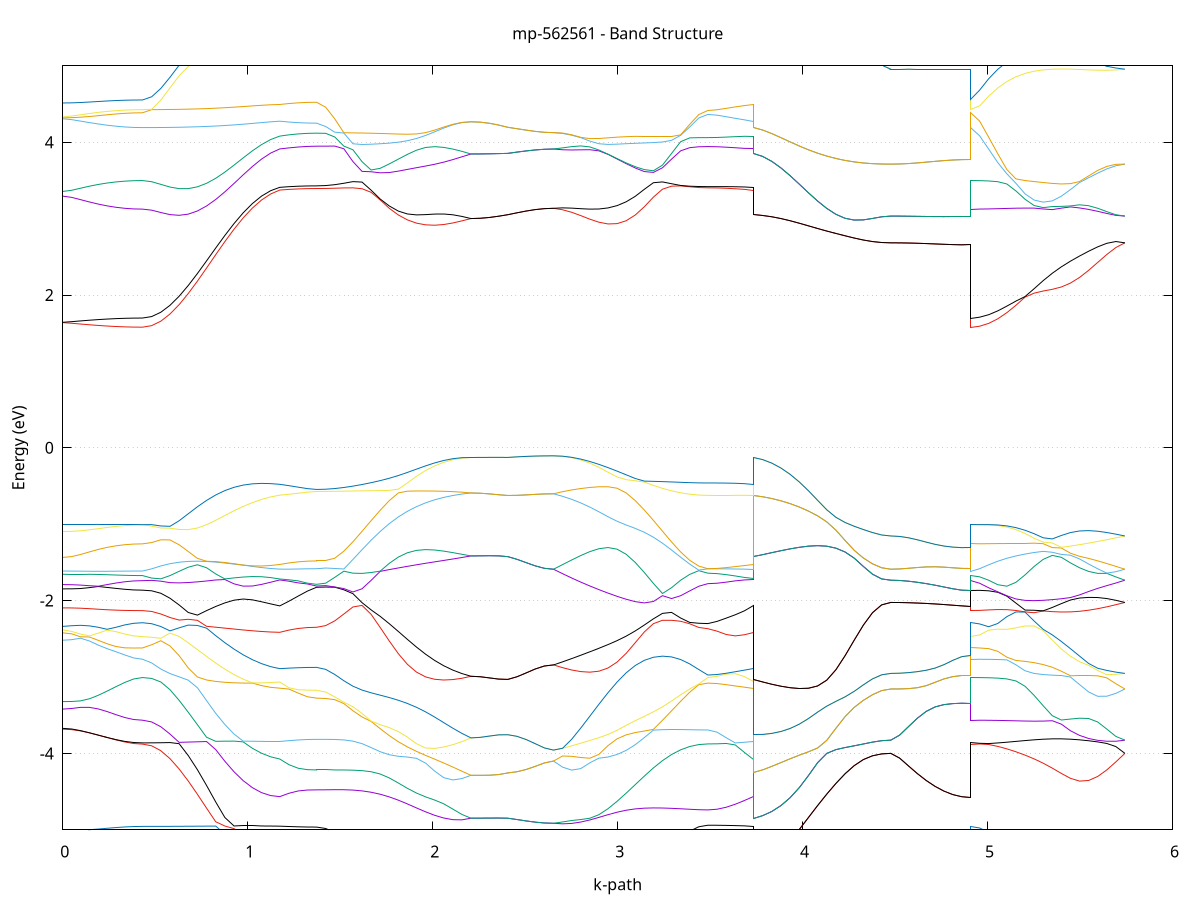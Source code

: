 set title 'mp-562561 - Band Structure'
set xlabel 'k-path'
set ylabel 'Energy (eV)'
set grid y
set yrange [-5:5]
set terminal png size 800,600
set output 'mp-562561_bands_gnuplot.png'
plot '-' using 1:2 with lines notitle, '-' using 1:2 with lines notitle, '-' using 1:2 with lines notitle, '-' using 1:2 with lines notitle, '-' using 1:2 with lines notitle, '-' using 1:2 with lines notitle, '-' using 1:2 with lines notitle, '-' using 1:2 with lines notitle, '-' using 1:2 with lines notitle, '-' using 1:2 with lines notitle, '-' using 1:2 with lines notitle, '-' using 1:2 with lines notitle, '-' using 1:2 with lines notitle, '-' using 1:2 with lines notitle, '-' using 1:2 with lines notitle, '-' using 1:2 with lines notitle, '-' using 1:2 with lines notitle, '-' using 1:2 with lines notitle, '-' using 1:2 with lines notitle, '-' using 1:2 with lines notitle, '-' using 1:2 with lines notitle, '-' using 1:2 with lines notitle, '-' using 1:2 with lines notitle, '-' using 1:2 with lines notitle, '-' using 1:2 with lines notitle, '-' using 1:2 with lines notitle, '-' using 1:2 with lines notitle, '-' using 1:2 with lines notitle, '-' using 1:2 with lines notitle, '-' using 1:2 with lines notitle, '-' using 1:2 with lines notitle, '-' using 1:2 with lines notitle, '-' using 1:2 with lines notitle, '-' using 1:2 with lines notitle, '-' using 1:2 with lines notitle, '-' using 1:2 with lines notitle, '-' using 1:2 with lines notitle, '-' using 1:2 with lines notitle, '-' using 1:2 with lines notitle, '-' using 1:2 with lines notitle, '-' using 1:2 with lines notitle, '-' using 1:2 with lines notitle, '-' using 1:2 with lines notitle, '-' using 1:2 with lines notitle, '-' using 1:2 with lines notitle, '-' using 1:2 with lines notitle, '-' using 1:2 with lines notitle, '-' using 1:2 with lines notitle, '-' using 1:2 with lines notitle, '-' using 1:2 with lines notitle, '-' using 1:2 with lines notitle, '-' using 1:2 with lines notitle, '-' using 1:2 with lines notitle, '-' using 1:2 with lines notitle, '-' using 1:2 with lines notitle, '-' using 1:2 with lines notitle, '-' using 1:2 with lines notitle, '-' using 1:2 with lines notitle, '-' using 1:2 with lines notitle, '-' using 1:2 with lines notitle, '-' using 1:2 with lines notitle, '-' using 1:2 with lines notitle, '-' using 1:2 with lines notitle, '-' using 1:2 with lines notitle
0.000000 -36.697030
0.047902 -36.696930
0.095804 -36.696830
0.143705 -36.696530
0.191607 -36.696230
0.239509 -36.695930
0.287411 -36.695630
0.335312 -36.695430
0.383214 -36.695230
0.431116 -36.695130
0.431116 -36.695130
0.480584 -36.695130
0.530052 -36.695130
0.579520 -36.694930
0.628988 -36.694830
0.678456 -36.694630
0.727924 -36.694430
0.777392 -36.694230
0.826860 -36.694030
0.876328 -36.693830
0.925796 -36.693630
0.975264 -36.693430
1.024732 -36.693330
1.074200 -36.693230
1.123668 -36.693130
1.173136 -36.693130
1.173136 -36.693130
1.222948 -36.693230
1.272760 -36.693330
1.322572 -36.693430
1.372383 -36.693430
1.372383 -36.693430
1.421477 -36.693330
1.470571 -36.692930
1.519664 -36.692430
1.568758 -36.691630
1.617852 -36.690630
1.666945 -36.689330
1.716039 -36.687930
1.765133 -36.686430
1.814226 -36.684630
1.863320 -36.682730
1.912414 -36.680730
1.961507 -36.678630
2.010601 -36.676330
2.059695 -36.674030
2.108788 -36.671630
2.157882 -36.669230
2.206976 -36.666930
2.206976 -36.666930
2.256787 -36.666930
2.306599 -36.666930
2.356411 -36.666930
2.406223 -36.666930
2.406223 -36.666930
2.455634 -36.666930
2.505045 -36.666930
2.554456 -36.666930
2.603867 -36.666930
2.653278 -36.666930
2.653278 -36.666930
2.702372 -36.669330
2.751465 -36.671630
2.800559 -36.673930
2.849653 -36.676230
2.898746 -36.678430
2.947840 -36.680530
2.996934 -36.682530
3.046027 -36.684330
3.095121 -36.686030
3.144215 -36.687630
3.193308 -36.688930
3.242402 -36.690130
3.291496 -36.691130
3.340589 -36.691930
3.389683 -36.692530
3.438777 -36.692830
3.487870 -36.692930
3.487870 -36.692930
3.537282 -36.692930
3.586693 -36.692930
3.636104 -36.693030
3.685515 -36.693130
3.734926 -36.693130
3.734926 -36.666930
3.784394 -36.667030
3.833862 -36.667130
3.883330 -36.667230
3.932798 -36.667430
3.982266 -36.667630
4.031734 -36.667830
4.081202 -36.668030
4.130670 -36.668230
4.180138 -36.668430
4.229606 -36.668730
4.279074 -36.668830
4.328542 -36.669030
4.378010 -36.669130
4.427478 -36.669130
4.476946 -36.669230
4.476946 -36.669230
4.524848 -36.669230
4.572750 -36.669130
4.620652 -36.669130
4.668553 -36.669130
4.716455 -36.669130
4.764357 -36.669030
4.812259 -36.669030
4.860160 -36.669030
4.908062 -36.669030
4.908062 -36.695130
4.957156 -36.695030
5.006250 -36.694730
5.055343 -36.694130
5.104437 -36.693430
5.153531 -36.692430
5.202624 -36.691230
5.251718 -36.689930
5.300812 -36.688330
5.349905 -36.686630
5.398999 -36.684830
5.448093 -36.682830
5.497186 -36.680830
5.546280 -36.678630
5.595374 -36.676330
5.644467 -36.673930
5.693561 -36.671630
5.742655 -36.669230
e
0.000000 -36.646730
0.047902 -36.646830
0.095804 -36.646930
0.143705 -36.647230
0.191607 -36.647530
0.239509 -36.647830
0.287411 -36.648130
0.335312 -36.648330
0.383214 -36.648530
0.431116 -36.648630
0.431116 -36.648630
0.480584 -36.648530
0.530052 -36.648530
0.579520 -36.648430
0.628988 -36.648330
0.678456 -36.648230
0.727924 -36.648030
0.777392 -36.647930
0.826860 -36.647730
0.876328 -36.647630
0.925796 -36.647430
0.975264 -36.647330
1.024732 -36.647230
1.074200 -36.647130
1.123668 -36.647030
1.173136 -36.646930
1.173136 -36.646930
1.222948 -36.646830
1.272760 -36.646730
1.322572 -36.646730
1.372383 -36.646630
1.372383 -36.646630
1.421477 -36.646730
1.470571 -36.646930
1.519664 -36.647130
1.568758 -36.647530
1.617852 -36.648030
1.666945 -36.648730
1.716039 -36.649530
1.765133 -36.650530
1.814226 -36.651630
1.863320 -36.652930
1.912414 -36.654430
1.961507 -36.656130
2.010601 -36.658030
2.059695 -36.660030
2.108788 -36.662230
2.157882 -36.664530
2.206976 -36.666930
2.206976 -36.666930
2.256787 -36.666930
2.306599 -36.666930
2.356411 -36.666930
2.406223 -36.666930
2.406223 -36.666930
2.455634 -36.666930
2.505045 -36.666930
2.554456 -36.666930
2.603867 -36.666930
2.653278 -36.666930
2.653278 -36.666930
2.702372 -36.664630
2.751465 -36.662330
2.800559 -36.660230
2.849653 -36.658230
2.898746 -36.656330
2.947840 -36.654730
2.996934 -36.653230
3.046027 -36.651930
3.095121 -36.650730
3.144215 -36.649830
3.193308 -36.649030
3.242402 -36.648430
3.291496 -36.647830
3.340589 -36.647530
3.389683 -36.647230
3.438777 -36.647030
3.487870 -36.647030
3.487870 -36.647030
3.537282 -36.647030
3.586693 -36.647030
3.636104 -36.646930
3.685515 -36.646930
3.734926 -36.646930
3.734926 -36.666930
3.784394 -36.667030
3.833862 -36.667130
3.883330 -36.667230
3.932798 -36.667430
3.982266 -36.667630
4.031734 -36.667830
4.081202 -36.668030
4.130670 -36.668230
4.180138 -36.668430
4.229606 -36.668730
4.279074 -36.668830
4.328542 -36.669030
4.378010 -36.669130
4.427478 -36.669130
4.476946 -36.669230
4.476946 -36.669230
4.524848 -36.669230
4.572750 -36.669130
4.620652 -36.669130
4.668553 -36.669130
4.716455 -36.669130
4.764357 -36.669030
4.812259 -36.669030
4.860160 -36.669030
4.908062 -36.669030
4.908062 -36.648630
4.957156 -36.648630
5.006250 -36.648830
5.055343 -36.649130
5.104437 -36.649530
5.153531 -36.650030
5.202624 -36.650730
5.251718 -36.651530
5.300812 -36.652530
5.349905 -36.653730
5.398999 -36.655130
5.448093 -36.656630
5.497186 -36.658330
5.546280 -36.660230
5.595374 -36.662330
5.644467 -36.664530
5.693561 -36.666830
5.742655 -36.669230
e
0.000000 -36.477330
0.047902 -36.477330
0.095804 -36.477330
0.143705 -36.477330
0.191607 -36.477430
0.239509 -36.477430
0.287411 -36.477430
0.335312 -36.477430
0.383214 -36.477430
0.431116 -36.477430
0.431116 -36.477430
0.480584 -36.478030
0.530052 -36.479830
0.579520 -36.482630
0.628988 -36.486330
0.678456 -36.490930
0.727924 -36.496230
0.777392 -36.501830
0.826860 -36.507730
0.876328 -36.513530
0.925796 -36.519130
0.975264 -36.524330
1.024732 -36.528830
1.074200 -36.532630
1.123668 -36.535430
1.173136 -36.537230
1.173136 -36.537230
1.222948 -36.537530
1.272760 -36.537730
1.322572 -36.537830
1.372383 -36.537930
1.372383 -36.537930
1.421477 -36.537830
1.470571 -36.537730
1.519664 -36.537630
1.568758 -36.537430
1.617852 -36.537130
1.666945 -36.536830
1.716039 -36.536430
1.765133 -36.536130
1.814226 -36.535930
1.863320 -36.535730
1.912414 -36.535530
1.961507 -36.535430
2.010601 -36.535230
2.059695 -36.535130
2.108788 -36.535030
2.157882 -36.534930
2.206976 -36.534830
2.206976 -36.534830
2.256787 -36.534830
2.306599 -36.534630
2.356411 -36.534430
2.406223 -36.534130
2.406223 -36.534130
2.455634 -36.534430
2.505045 -36.534630
2.554456 -36.534730
2.603867 -36.534830
2.653278 -36.534930
2.653278 -36.534930
2.702372 -36.535030
2.751465 -36.535130
2.800559 -36.535230
2.849653 -36.535330
2.898746 -36.535430
2.947840 -36.535630
2.996934 -36.535730
3.046027 -36.535930
3.095121 -36.536230
3.144215 -36.536630
3.193308 -36.536930
3.242402 -36.537230
3.291496 -36.537530
3.340589 -36.537830
3.389683 -36.537930
3.438777 -36.538030
3.487870 -36.538130
3.487870 -36.538130
3.537282 -36.538030
3.586693 -36.537930
3.636104 -36.537730
3.685515 -36.537530
3.734926 -36.537230
3.734926 -36.534130
3.784394 -36.532330
3.833862 -36.529530
3.883330 -36.525830
3.932798 -36.521430
3.982266 -36.516530
4.031734 -36.511430
4.081202 -36.506630
4.130670 -36.502830
4.180138 -36.500630
4.229606 -36.499630
4.279074 -36.499230
4.328542 -36.499030
4.378010 -36.499030
4.427478 -36.498930
4.476946 -36.498930
4.476946 -36.498930
4.524848 -36.498930
4.572750 -36.499030
4.620652 -36.499030
4.668553 -36.499030
4.716455 -36.499030
4.764357 -36.499030
4.812259 -36.499130
4.860160 -36.499130
4.908062 -36.499130
4.908062 -36.477430
4.957156 -36.477430
5.006250 -36.477330
5.055343 -36.477130
5.104437 -36.476930
5.153531 -36.476730
5.202624 -36.476430
5.251718 -36.476330
5.300812 -36.476330
5.349905 -36.476630
5.398999 -36.477330
5.448093 -36.480330
5.497186 -36.486130
5.546280 -36.491130
5.595374 -36.495030
5.644467 -36.497730
5.693561 -36.499030
5.742655 -36.498930
e
0.000000 -36.476830
0.047902 -36.476830
0.095804 -36.476830
0.143705 -36.476830
0.191607 -36.476830
0.239509 -36.476830
0.287411 -36.476730
0.335312 -36.476730
0.383214 -36.476730
0.431116 -36.476730
0.431116 -36.476730
0.480584 -36.477330
0.530052 -36.479030
0.579520 -36.481730
0.628988 -36.485430
0.678456 -36.489930
0.727924 -36.495130
0.777392 -36.500730
0.826860 -36.506530
0.876328 -36.512430
0.925796 -36.518130
0.975264 -36.523330
1.024732 -36.527930
1.074200 -36.531830
1.123668 -36.534730
1.173136 -36.536630
1.173136 -36.536630
1.222948 -36.536930
1.272760 -36.537130
1.322572 -36.537330
1.372383 -36.537330
1.372383 -36.537330
1.421477 -36.537330
1.470571 -36.537230
1.519664 -36.537130
1.568758 -36.537030
1.617852 -36.536830
1.666945 -36.536630
1.716039 -36.536430
1.765133 -36.536130
1.814226 -36.535830
1.863320 -36.535430
1.912414 -36.535130
1.961507 -36.534930
2.010601 -36.534730
2.059695 -36.534730
2.108788 -36.534730
2.157882 -36.534730
2.206976 -36.534830
2.206976 -36.534830
2.256787 -36.534830
2.306599 -36.534630
2.356411 -36.534430
2.406223 -36.534130
2.406223 -36.534130
2.455634 -36.534430
2.505045 -36.534630
2.554456 -36.534730
2.603867 -36.534830
2.653278 -36.534930
2.653278 -36.534930
2.702372 -36.534830
2.751465 -36.534730
2.800559 -36.534730
2.849653 -36.534830
2.898746 -36.535030
2.947840 -36.535230
2.996934 -36.535530
3.046027 -36.535930
3.095121 -36.536230
3.144215 -36.536430
3.193308 -36.536630
3.242402 -36.536830
3.291496 -36.537030
3.340589 -36.537130
3.389683 -36.537230
3.438777 -36.537330
3.487870 -36.537330
3.487870 -36.537330
3.537282 -36.537330
3.586693 -36.537230
3.636104 -36.537130
3.685515 -36.536830
3.734926 -36.536630
3.734926 -36.534130
3.784394 -36.532330
3.833862 -36.529530
3.883330 -36.525830
3.932798 -36.521430
3.982266 -36.516530
4.031734 -36.511430
4.081202 -36.506630
4.130670 -36.502830
4.180138 -36.500630
4.229606 -36.499630
4.279074 -36.499230
4.328542 -36.499030
4.378010 -36.499030
4.427478 -36.498930
4.476946 -36.498930
4.476946 -36.498930
4.524848 -36.498930
4.572750 -36.499030
4.620652 -36.499030
4.668553 -36.499030
4.716455 -36.499030
4.764357 -36.499030
4.812259 -36.499130
4.860160 -36.499130
4.908062 -36.499130
4.908062 -36.476730
4.957156 -36.476730
5.006250 -36.476730
5.055343 -36.476630
5.104437 -36.476530
5.153531 -36.476430
5.202624 -36.476330
5.251718 -36.476030
5.300812 -36.475730
5.349905 -36.475430
5.398999 -36.475830
5.448093 -36.479030
5.497186 -36.482330
5.546280 -36.486730
5.595374 -36.491230
5.644467 -36.494930
5.693561 -36.497530
5.742655 -36.498930
e
0.000000 -36.420530
0.047902 -36.420530
0.095804 -36.420530
0.143705 -36.420530
0.191607 -36.420530
0.239509 -36.420530
0.287411 -36.420430
0.335312 -36.420430
0.383214 -36.420430
0.431116 -36.420430
0.431116 -36.420430
0.480584 -36.420430
0.530052 -36.420330
0.579520 -36.420230
0.628988 -36.420130
0.678456 -36.419930
0.727924 -36.419730
0.777392 -36.419430
0.826860 -36.419230
0.876328 -36.418930
0.925796 -36.418730
0.975264 -36.418530
1.024732 -36.418330
1.074200 -36.418230
1.123668 -36.418030
1.173136 -36.418030
1.173136 -36.418030
1.222948 -36.418030
1.272760 -36.418030
1.322572 -36.418030
1.372383 -36.418030
1.372383 -36.418030
1.421477 -36.418730
1.470571 -36.420830
1.519664 -36.424330
1.568758 -36.428930
1.617852 -36.434630
1.666945 -36.441130
1.716039 -36.448230
1.765133 -36.455630
1.814226 -36.463030
1.863320 -36.470230
1.912414 -36.476930
1.961507 -36.482730
2.010601 -36.487630
2.059695 -36.491330
2.108788 -36.493730
2.157882 -36.494730
2.206976 -36.494330
2.206976 -36.494330
2.256787 -36.494330
2.306599 -36.494330
2.356411 -36.494330
2.406223 -36.494330
2.406223 -36.494330
2.455634 -36.494330
2.505045 -36.494230
2.554456 -36.494230
2.603867 -36.494230
2.653278 -36.494230
2.653278 -36.494230
2.702372 -36.494630
2.751465 -36.493630
2.800559 -36.491230
2.849653 -36.487530
2.898746 -36.482730
2.947840 -36.476830
2.996934 -36.470230
3.046027 -36.463030
3.095121 -36.455630
3.144215 -36.448230
3.193308 -36.441130
3.242402 -36.434630
3.291496 -36.428930
3.340589 -36.424230
3.389683 -36.420830
3.438777 -36.418630
3.487870 -36.417930
3.487870 -36.417930
3.537282 -36.417930
3.586693 -36.417930
3.636104 -36.417930
3.685515 -36.418030
3.734926 -36.418030
3.734926 -36.494330
3.784394 -36.494330
3.833862 -36.494430
3.883330 -36.494430
3.932798 -36.494430
3.982266 -36.494330
4.031734 -36.494030
4.081202 -36.493330
4.130670 -36.491530
4.180138 -36.488330
4.229606 -36.484430
4.279074 -36.480430
4.328542 -36.477030
4.378010 -36.474530
4.427478 -36.472930
4.476946 -36.472330
4.476946 -36.472330
4.524848 -36.472330
4.572750 -36.472330
4.620652 -36.472330
4.668553 -36.472330
4.716455 -36.472330
4.764357 -36.472330
4.812259 -36.472330
4.860160 -36.472330
4.908062 -36.472330
4.908062 -36.420430
4.957156 -36.421130
5.006250 -36.423330
5.055343 -36.426830
5.104437 -36.431430
5.153531 -36.437130
5.202624 -36.443730
5.251718 -36.450830
5.300812 -36.458230
5.349905 -36.465530
5.398999 -36.472030
5.448093 -36.473930
5.497186 -36.473730
5.546280 -36.473430
5.595374 -36.473130
5.644467 -36.472830
5.693561 -36.472630
5.742655 -36.472330
e
0.000000 -36.404530
0.047902 -36.404530
0.095804 -36.404530
0.143705 -36.404530
0.191607 -36.404530
0.239509 -36.404630
0.287411 -36.404630
0.335312 -36.404630
0.383214 -36.404630
0.431116 -36.404630
0.431116 -36.404630
0.480584 -36.404630
0.530052 -36.404530
0.579520 -36.404430
0.628988 -36.404230
0.678456 -36.404130
0.727924 -36.403930
0.777392 -36.403630
0.826860 -36.403430
0.876328 -36.403230
0.925796 -36.403030
0.975264 -36.402730
1.024732 -36.402630
1.074200 -36.402430
1.123668 -36.402330
1.173136 -36.402230
1.173136 -36.402230
1.222948 -36.402230
1.272760 -36.402230
1.322572 -36.402230
1.372383 -36.402230
1.372383 -36.402230
1.421477 -36.402930
1.470571 -36.405130
1.519664 -36.408830
1.568758 -36.413730
1.617852 -36.419730
1.666945 -36.426630
1.716039 -36.434230
1.765133 -36.442230
1.814226 -36.450430
1.863320 -36.458530
1.912414 -36.466330
1.961507 -36.473430
2.010601 -36.479830
2.059695 -36.485230
2.108788 -36.489530
2.157882 -36.492630
2.206976 -36.494330
2.206976 -36.494330
2.256787 -36.494330
2.306599 -36.494330
2.356411 -36.494330
2.406223 -36.494330
2.406223 -36.494330
2.455634 -36.494330
2.505045 -36.494230
2.554456 -36.494230
2.603867 -36.494230
2.653278 -36.494230
2.653278 -36.494230
2.702372 -36.492530
2.751465 -36.489430
2.800559 -36.485130
2.849653 -36.479730
2.898746 -36.473430
2.947840 -36.466230
2.996934 -36.458530
3.046027 -36.450430
3.095121 -36.442230
3.144215 -36.434230
3.193308 -36.426630
3.242402 -36.419730
3.291496 -36.413730
3.340589 -36.408830
3.389683 -36.405230
3.438777 -36.402930
3.487870 -36.402230
3.487870 -36.402230
3.537282 -36.402230
3.586693 -36.402230
3.636104 -36.402230
3.685515 -36.402230
3.734926 -36.402230
3.734926 -36.494330
3.784394 -36.494330
3.833862 -36.494430
3.883330 -36.494430
3.932798 -36.494430
3.982266 -36.494330
4.031734 -36.494030
4.081202 -36.493330
4.130670 -36.491530
4.180138 -36.488330
4.229606 -36.484430
4.279074 -36.480430
4.328542 -36.477030
4.378010 -36.474530
4.427478 -36.472930
4.476946 -36.472330
4.476946 -36.472330
4.524848 -36.472330
4.572750 -36.472330
4.620652 -36.472330
4.668553 -36.472330
4.716455 -36.472330
4.764357 -36.472330
4.812259 -36.472330
4.860160 -36.472330
4.908062 -36.472330
4.908062 -36.404630
4.957156 -36.405330
5.006250 -36.407630
5.055343 -36.411230
5.104437 -36.416030
5.153531 -36.422030
5.202624 -36.428830
5.251718 -36.436230
5.300812 -36.444030
5.349905 -36.451730
5.398999 -36.458930
5.448093 -36.464830
5.497186 -36.468530
5.546280 -36.470430
5.595374 -36.471230
5.644467 -36.471730
5.693561 -36.472030
5.742655 -36.472330
e
0.000000 -17.975130
0.047902 -17.973930
0.095804 -17.970730
0.143705 -17.965730
0.191607 -17.959330
0.239509 -17.952530
0.287411 -17.945930
0.335312 -17.940430
0.383214 -17.936830
0.431116 -17.935530
0.431116 -17.935530
0.480584 -17.933030
0.530052 -17.925530
0.579520 -17.913630
0.628988 -17.898630
0.678456 -17.881530
0.727924 -17.863630
0.777392 -17.846030
0.826860 -17.829430
0.876328 -17.814630
0.925796 -17.801830
0.975264 -17.791130
1.024732 -17.782730
1.074200 -17.776730
1.123668 -17.772830
1.173136 -17.771130
1.173136 -17.771130
1.222948 -17.771330
1.272760 -17.771630
1.322572 -17.771930
1.372383 -17.771930
1.372383 -17.771930
1.421477 -17.765830
1.470571 -17.747430
1.519664 -17.717230
1.568758 -17.675930
1.617852 -17.624630
1.666945 -17.564730
1.716039 -17.497530
1.765133 -17.425030
1.814226 -17.349030
1.863320 -17.271730
1.912414 -17.195230
1.961507 -17.121830
2.010601 -17.053630
2.059695 -16.992230
2.108788 -16.939330
2.157882 -16.895730
2.206976 -16.862030
2.206976 -16.862030
2.256787 -16.862130
2.306599 -16.862530
2.356411 -16.863130
2.406223 -16.864030
2.406223 -16.864030
2.455634 -16.865030
2.505045 -16.866030
2.554456 -16.866830
2.603867 -16.867430
2.653278 -16.867630
2.653278 -16.867630
2.702372 -16.901030
2.751465 -16.944130
2.800559 -16.996630
2.849653 -17.057430
2.898746 -17.125130
2.947840 -17.198030
2.996934 -17.273930
3.046027 -17.350730
3.095121 -17.426330
3.144215 -17.498630
3.193308 -17.565430
3.242402 -17.625230
3.291496 -17.676230
3.340589 -17.717330
3.389683 -17.747430
3.438777 -17.765730
3.487870 -17.771930
3.487870 -17.771930
3.537282 -17.771830
3.586693 -17.771630
3.636104 -17.771330
3.685515 -17.771130
3.734926 -17.771130
3.734926 -16.864030
3.784394 -16.864830
3.833862 -16.866630
3.883330 -16.869730
3.932798 -16.874430
3.982266 -16.881530
4.031734 -16.892730
4.081202 -16.911430
4.130670 -16.942930
4.180138 -16.989330
4.229606 -17.043830
4.279074 -17.097030
4.328542 -17.142630
4.378010 -17.177130
4.427478 -17.198530
4.476946 -17.205730
4.476946 -17.205730
4.524848 -17.205730
4.572750 -17.205930
4.620652 -17.206130
4.668553 -17.206430
4.716455 -17.206730
4.764357 -17.207030
4.812259 -17.207230
4.860160 -17.207430
4.908062 -17.207530
4.908062 -17.935530
4.957156 -17.929830
5.006250 -17.912730
5.055343 -17.884830
5.104437 -17.846830
5.153531 -17.800030
5.202624 -17.745830
5.251718 -17.685830
5.300812 -17.622330
5.349905 -17.557630
5.398999 -17.493830
5.448093 -17.433430
5.497186 -17.378430
5.546280 -17.330130
5.595374 -17.289130
5.644467 -17.255130
5.693561 -17.227630
5.742655 -17.205730
e
0.000000 -17.397030
0.047902 -17.397130
0.095804 -17.397330
0.143705 -17.397630
0.191607 -17.398030
0.239509 -17.398530
0.287411 -17.399030
0.335312 -17.399530
0.383214 -17.399830
0.431116 -17.400030
0.431116 -17.400030
0.480584 -17.397030
0.530052 -17.388430
0.579520 -17.375730
0.628988 -17.360830
0.678456 -17.345730
0.727924 -17.331730
0.777392 -17.319530
0.826860 -17.309330
0.876328 -17.300930
0.925796 -17.294130
0.975264 -17.288630
1.024732 -17.284430
1.074200 -17.281130
1.123668 -17.278930
1.173136 -17.277630
1.173136 -17.277630
1.222948 -17.277430
1.272760 -17.277230
1.322572 -17.277130
1.372383 -17.277030
1.372383 -17.277030
1.421477 -17.271930
1.470571 -17.256630
1.519664 -17.231730
1.568758 -17.198230
1.617852 -17.157430
1.666945 -17.111030
1.716039 -17.061030
1.765133 -17.009830
1.814226 -16.960130
1.863320 -16.914730
1.912414 -16.876330
1.961507 -16.847230
2.010601 -16.828730
2.059695 -16.821230
2.108788 -16.824630
2.157882 -16.838230
2.206976 -16.862030
2.206976 -16.862030
2.256787 -16.862130
2.306599 -16.862530
2.356411 -16.863130
2.406223 -16.864030
2.406223 -16.864030
2.455634 -16.865030
2.505045 -16.866030
2.554456 -16.866830
2.603867 -16.867430
2.653278 -16.867630
2.653278 -16.867630
2.702372 -16.844130
2.751465 -16.830730
2.800559 -16.827530
2.849653 -16.834630
2.898746 -16.852530
2.947840 -16.880830
2.996934 -16.918330
3.046027 -16.962930
3.095121 -17.011930
3.144215 -17.062530
3.193308 -17.112230
3.242402 -17.158230
3.291496 -17.198930
3.340589 -17.232330
3.389683 -17.257130
3.438777 -17.272330
3.487870 -17.277530
3.487870 -17.277530
3.537282 -17.277530
3.586693 -17.277530
3.636104 -17.277530
3.685515 -17.277530
3.734926 -17.277630
3.734926 -16.864030
3.784394 -16.864830
3.833862 -16.866630
3.883330 -16.869730
3.932798 -16.874430
3.982266 -16.881530
4.031734 -16.892730
4.081202 -16.911430
4.130670 -16.942930
4.180138 -16.989330
4.229606 -17.043830
4.279074 -17.097030
4.328542 -17.142630
4.378010 -17.177130
4.427478 -17.198530
4.476946 -17.205730
4.476946 -17.205730
4.524848 -17.205730
4.572750 -17.205930
4.620652 -17.206130
4.668553 -17.206430
4.716455 -17.206730
4.764357 -17.207030
4.812259 -17.207230
4.860160 -17.207430
4.908062 -17.207530
4.908062 -17.400030
4.957156 -17.395430
5.006250 -17.381830
5.055343 -17.360030
5.104437 -17.331530
5.153531 -17.298430
5.202624 -17.263330
5.251718 -17.230030
5.300812 -17.201930
5.349905 -17.181130
5.398999 -17.167830
5.448093 -17.160830
5.497186 -17.158730
5.546280 -17.160830
5.595374 -17.166530
5.644467 -17.175730
5.693561 -17.188630
5.742655 -17.205730
e
0.000000 -17.085130
0.047902 -17.085230
0.095804 -17.085730
0.143705 -17.086430
0.191607 -17.087130
0.239509 -17.088030
0.287411 -17.088730
0.335312 -17.089330
0.383214 -17.089630
0.431116 -17.089730
0.431116 -17.089730
0.480584 -17.084730
0.530052 -17.069730
0.579520 -17.044830
0.628988 -17.010630
0.678456 -16.967330
0.727924 -16.917530
0.777392 -16.869030
0.826860 -16.828930
0.876328 -16.795630
0.925796 -16.766230
0.975264 -16.738530
1.024732 -16.711630
1.074200 -16.685030
1.123668 -16.658630
1.173136 -16.632330
1.173136 -16.632330
1.222948 -16.622530
1.272760 -16.611830
1.322572 -16.601630
1.372383 -16.596330
1.372383 -16.596330
1.421477 -16.596130
1.470571 -16.595230
1.519664 -16.593730
1.568758 -16.591630
1.617852 -16.588730
1.666945 -16.585130
1.716039 -16.580630
1.765133 -16.574930
1.814226 -16.567730
1.863320 -16.558730
1.912414 -16.547530
1.961507 -16.534430
2.010601 -16.520330
2.059695 -16.506930
2.108788 -16.496030
2.157882 -16.488830
2.206976 -16.485930
2.206976 -16.485930
2.256787 -16.485730
2.306599 -16.485530
2.356411 -16.485130
2.406223 -16.484530
2.406223 -16.484530
2.455634 -16.483230
2.505045 -16.481930
2.554456 -16.480730
2.603867 -16.479930
2.653278 -16.479630
2.653278 -16.479630
2.702372 -16.483930
2.751465 -16.492230
2.800559 -16.504330
2.849653 -16.519030
2.898746 -16.534430
2.947840 -16.549230
2.996934 -16.562230
3.046027 -16.573030
3.095121 -16.581930
3.144215 -16.589130
3.193308 -16.595030
3.242402 -16.599830
3.291496 -16.603530
3.340589 -16.606530
3.389683 -16.608530
3.438777 -16.609730
3.487870 -16.610130
3.487870 -16.610130
3.537282 -16.611630
3.586693 -16.615830
3.636104 -16.621430
3.685515 -16.627230
3.734926 -16.632330
3.734926 -16.484530
3.784394 -16.486130
3.833862 -16.487930
3.883330 -16.490230
3.932798 -16.493430
3.982266 -16.539630
4.031734 -16.619630
4.081202 -16.693530
4.130670 -16.752330
4.180138 -16.790530
4.229606 -16.812230
4.279074 -16.824530
4.328542 -16.831830
4.378010 -16.836230
4.427478 -16.838530
4.476946 -16.839330
4.476946 -16.839330
4.524848 -16.839730
4.572750 -16.841130
4.620652 -16.843130
4.668553 -16.845530
4.716455 -16.848030
4.764357 -16.850430
4.812259 -16.852230
4.860160 -16.853430
4.908062 -16.853930
4.908062 -17.089730
4.957156 -17.088830
5.006250 -17.086130
5.055343 -17.081430
5.104437 -17.074830
5.153531 -17.066330
5.202624 -17.055730
5.251718 -17.042930
5.300812 -17.027830
5.349905 -17.010330
5.398999 -16.990230
5.448093 -16.967730
5.497186 -16.943130
5.546280 -16.917430
5.595374 -16.892330
5.644467 -16.869730
5.693561 -16.851530
5.742655 -16.839330
e
0.000000 -17.032830
0.047902 -17.033730
0.095804 -17.036430
0.143705 -17.040630
0.191607 -17.045930
0.239509 -17.051930
0.287411 -17.057830
0.335312 -17.062830
0.383214 -17.066230
0.431116 -17.067530
0.431116 -17.067530
0.480584 -17.063030
0.530052 -17.049230
0.579520 -17.025430
0.628988 -16.991330
0.678456 -16.948230
0.727924 -16.897930
0.777392 -16.839530
0.826860 -16.772130
0.876328 -16.699630
0.925796 -16.626430
0.975264 -16.558330
1.024732 -16.509430
1.074200 -16.503330
1.123668 -16.518330
1.173136 -16.538130
1.173136 -16.538130
1.222948 -16.547030
1.272760 -16.556730
1.322572 -16.566030
1.372383 -16.570930
1.372383 -16.570930
1.421477 -16.570430
1.470571 -16.569130
1.519664 -16.566730
1.568758 -16.563530
1.617852 -16.559330
1.666945 -16.554530
1.716039 -16.548830
1.765133 -16.542530
1.814226 -16.535630
1.863320 -16.528130
1.912414 -16.520230
1.961507 -16.512130
2.010601 -16.504130
2.059695 -16.496830
2.108788 -16.490730
2.157882 -16.486730
2.206976 -16.485930
2.206976 -16.485930
2.256787 -16.485730
2.306599 -16.485530
2.356411 -16.485130
2.406223 -16.484530
2.406223 -16.484530
2.455634 -16.483230
2.505045 -16.481930
2.554456 -16.480730
2.603867 -16.479930
2.653278 -16.479630
2.653278 -16.479630
2.702372 -16.479230
2.751465 -16.481830
2.800559 -16.486530
2.849653 -16.492530
2.898746 -16.499230
2.947840 -16.506130
2.996934 -16.513030
3.046027 -16.519630
3.095121 -16.525830
3.144215 -16.531630
3.193308 -16.536630
3.242402 -16.541130
3.291496 -16.544830
3.340589 -16.547830
3.389683 -16.549930
3.438777 -16.551230
3.487870 -16.551630
3.487870 -16.551630
3.537282 -16.550630
3.586693 -16.548030
3.636104 -16.544630
3.685515 -16.541130
3.734926 -16.538130
3.734926 -16.484530
3.784394 -16.486130
3.833862 -16.487930
3.883330 -16.490230
3.932798 -16.493430
3.982266 -16.539630
4.031734 -16.619630
4.081202 -16.693530
4.130670 -16.752330
4.180138 -16.790530
4.229606 -16.812230
4.279074 -16.824530
4.328542 -16.831830
4.378010 -16.836230
4.427478 -16.838530
4.476946 -16.839330
4.476946 -16.839330
4.524848 -16.839730
4.572750 -16.841130
4.620652 -16.843130
4.668553 -16.845530
4.716455 -16.848030
4.764357 -16.850430
4.812259 -16.852230
4.860160 -16.853430
4.908062 -16.853930
4.908062 -17.067530
4.957156 -17.066930
5.006250 -17.064830
5.055343 -17.061330
5.104437 -17.055930
5.153531 -17.048030
5.202624 -17.036530
5.251718 -17.020130
5.300812 -16.997830
5.349905 -16.970130
5.398999 -16.939430
5.448093 -16.909130
5.497186 -16.882230
5.546280 -16.860530
5.595374 -16.844930
5.644467 -16.835930
5.693561 -16.834030
5.742655 -16.839330
e
0.000000 -16.797130
0.047902 -16.798230
0.095804 -16.801130
0.143705 -16.805630
0.191607 -16.810730
0.239509 -16.815730
0.287411 -16.820130
0.335312 -16.823530
0.383214 -16.825630
0.431116 -16.826330
0.431116 -16.826330
0.480584 -16.824430
0.530052 -16.818630
0.579520 -16.808430
0.628988 -16.793030
0.678456 -16.770730
0.727924 -16.738430
0.777392 -16.692230
0.826860 -16.630930
0.876328 -16.558130
0.925796 -16.480130
0.975264 -16.436330
1.024732 -16.437430
1.074200 -16.406830
1.123668 -16.368630
1.173136 -16.341730
1.173136 -16.341730
1.222948 -16.336330
1.272760 -16.332430
1.322572 -16.330130
1.372383 -16.329230
1.372383 -16.329230
1.421477 -16.328730
1.470571 -16.327130
1.519664 -16.324330
1.568758 -16.320630
1.617852 -16.315830
1.666945 -16.310430
1.716039 -16.304130
1.765133 -16.297430
1.814226 -16.290230
1.863320 -16.282730
1.912414 -16.275030
1.961507 -16.267230
2.010601 -16.259230
2.059695 -16.251230
2.108788 -16.242930
2.157882 -16.234630
2.206976 -16.226230
2.206976 -16.226230
2.256787 -16.227130
2.306599 -16.229530
2.356411 -16.233730
2.406223 -16.239530
2.406223 -16.239530
2.455634 -16.234830
2.505045 -16.231130
2.554456 -16.228430
2.603867 -16.226830
2.653278 -16.226230
2.653278 -16.226230
2.702372 -16.234830
2.751465 -16.243630
2.800559 -16.252530
2.849653 -16.261330
2.898746 -16.270030
2.947840 -16.278430
2.996934 -16.286630
3.046027 -16.294530
3.095121 -16.301930
3.144215 -16.308830
3.193308 -16.315130
3.242402 -16.320630
3.291496 -16.325330
3.340589 -16.329030
3.389683 -16.331730
3.438777 -16.333330
3.487870 -16.333830
3.487870 -16.333830
3.537282 -16.334130
3.586693 -16.334930
3.636104 -16.336330
3.685515 -16.338530
3.734926 -16.341730
3.734926 -16.239530
3.784394 -16.271630
3.833862 -16.320930
3.883330 -16.384230
3.932798 -16.457330
3.982266 -16.493530
4.031734 -16.496730
4.081202 -16.499430
4.130670 -16.501930
4.180138 -16.504330
4.229606 -16.506430
4.279074 -16.508330
4.328542 -16.509730
4.378010 -16.510830
4.427478 -16.511530
4.476946 -16.511730
4.476946 -16.511730
4.524848 -16.511130
4.572750 -16.509330
4.620652 -16.506630
4.668553 -16.503430
4.716455 -16.500030
4.764357 -16.496930
4.812259 -16.494330
4.860160 -16.492730
4.908062 -16.492230
4.908062 -16.826330
4.957156 -16.825230
5.006250 -16.821730
5.055343 -16.816030
5.104437 -16.807830
5.153531 -16.797330
5.202624 -16.784130
5.251718 -16.768130
5.300812 -16.749230
5.349905 -16.727130
5.398999 -16.701930
5.448093 -16.673930
5.497186 -16.644130
5.546280 -16.613930
5.595374 -16.584830
5.644467 -16.557830
5.693561 -16.533430
5.742655 -16.511730
e
0.000000 -16.351330
0.047902 -16.350630
0.095804 -16.348530
0.143705 -16.345430
0.191607 -16.341730
0.239509 -16.338030
0.287411 -16.334530
0.335312 -16.331830
0.383214 -16.330130
0.431116 -16.329530
0.431116 -16.329530
0.480584 -16.330530
0.530052 -16.333630
0.579520 -16.338630
0.628988 -16.345630
0.678456 -16.354430
0.727924 -16.365130
0.777392 -16.377430
0.826860 -16.391230
0.876328 -16.406130
0.925796 -16.421330
0.975264 -16.401130
1.024732 -16.329530
1.074200 -16.267430
1.123668 -16.219230
1.173136 -16.187930
1.173136 -16.187930
1.222948 -16.182330
1.272760 -16.178330
1.322572 -16.175930
1.372383 -16.175130
1.372383 -16.175130
1.421477 -16.175230
1.470571 -16.175330
1.519664 -16.175430
1.568758 -16.175730
1.617852 -16.176130
1.666945 -16.176930
1.716039 -16.178030
1.765133 -16.179630
1.814226 -16.181730
1.863320 -16.184530
1.912414 -16.188030
1.961507 -16.192330
2.010601 -16.197430
2.059695 -16.203530
2.108788 -16.210530
2.157882 -16.218130
2.206976 -16.226230
2.206976 -16.226230
2.256787 -16.227130
2.306599 -16.229530
2.356411 -16.233730
2.406223 -16.239530
2.406223 -16.239530
2.455634 -16.234830
2.505045 -16.231130
2.554456 -16.228430
2.603867 -16.226830
2.653278 -16.226230
2.653278 -16.226230
2.702372 -16.218130
2.751465 -16.210630
2.800559 -16.203930
2.849653 -16.198030
2.898746 -16.192930
2.947840 -16.188730
2.996934 -16.185230
3.046027 -16.182530
3.095121 -16.180430
3.144215 -16.178730
3.193308 -16.177630
3.242402 -16.176730
3.291496 -16.176130
3.340589 -16.175730
3.389683 -16.175530
3.438777 -16.175430
3.487870 -16.175430
3.487870 -16.175430
3.537282 -16.175930
3.586693 -16.177430
3.636104 -16.179930
3.685515 -16.183430
3.734926 -16.187930
3.734926 -16.239530
3.784394 -16.271630
3.833862 -16.320930
3.883330 -16.384230
3.932798 -16.457330
3.982266 -16.493530
4.031734 -16.496730
4.081202 -16.499430
4.130670 -16.501930
4.180138 -16.504330
4.229606 -16.506430
4.279074 -16.508330
4.328542 -16.509730
4.378010 -16.510830
4.427478 -16.511530
4.476946 -16.511730
4.476946 -16.511730
4.524848 -16.511130
4.572750 -16.509330
4.620652 -16.506630
4.668553 -16.503430
4.716455 -16.500030
4.764357 -16.496930
4.812259 -16.494330
4.860160 -16.492730
4.908062 -16.492230
4.908062 -16.329530
4.957156 -16.330230
5.006250 -16.332430
5.055343 -16.336030
5.104437 -16.341130
5.153531 -16.347630
5.202624 -16.355330
5.251718 -16.364430
5.300812 -16.374730
5.349905 -16.386230
5.398999 -16.398830
5.448093 -16.412230
5.497186 -16.426530
5.546280 -16.441630
5.595374 -16.457530
5.644467 -16.474230
5.693561 -16.492230
5.742655 -16.511730
e
0.000000 -5.512730
0.047902 -5.504830
0.095804 -5.481430
0.143705 -5.444130
0.191607 -5.395930
0.239509 -5.340830
0.287411 -5.284730
0.335312 -5.235230
0.383214 -5.200730
0.431116 -5.188230
0.431116 -5.188230
0.480584 -5.188430
0.530052 -5.189130
0.579520 -5.190530
0.628988 -5.193130
0.678456 -5.197930
0.727924 -5.206630
0.777392 -5.223530
0.826860 -5.258730
0.876328 -5.333730
0.925796 -5.462430
0.975264 -5.618230
1.024732 -5.769530
1.074200 -5.898830
1.123668 -5.995530
1.173136 -6.053030
1.173136 -6.053030
1.222948 -6.061430
1.272760 -6.066930
1.322572 -6.070030
1.372383 -6.070930
1.372383 -6.070930
1.421477 -6.070830
1.470571 -6.070330
1.519664 -6.069530
1.568758 -6.068630
1.617852 -6.067630
1.666945 -6.066830
1.716039 -6.066230
1.765133 -6.065730
1.814226 -6.064930
1.863320 -6.062930
1.912414 -6.058430
1.961507 -6.050030
2.010601 -6.037530
2.059695 -6.021830
2.108788 -6.005030
2.157882 -5.989230
2.206976 -5.975930
2.206976 -5.975930
2.256787 -5.974630
2.306599 -5.970730
2.356411 -5.964330
2.406223 -5.955430
2.406223 -5.955430
2.455634 -5.962830
2.505045 -5.968330
2.554456 -5.972030
2.603867 -5.974130
2.653278 -5.974830
2.653278 -5.974830
2.702372 -5.983430
2.751465 -5.995430
2.800559 -6.008930
2.849653 -6.021030
2.898746 -6.029230
2.947840 -6.032230
2.996934 -6.030930
3.046027 -6.027330
3.095121 -6.023530
3.144215 -6.021030
3.193308 -6.027630
3.242402 -6.033330
3.291496 -6.038230
3.340589 -6.042130
3.389683 -6.044930
3.438777 -6.046630
3.487870 -6.047230
3.487870 -6.047230
3.537282 -6.051330
3.586693 -6.057430
3.636104 -6.060530
3.685515 -6.059330
3.734926 -6.053030
3.734926 -5.955430
3.784394 -5.906530
3.833862 -5.839330
3.883330 -5.769630
3.932798 -5.711330
3.982266 -5.669230
4.031734 -5.640530
4.081202 -5.620830
4.130670 -5.607230
4.180138 -5.597530
4.229606 -5.590730
4.279074 -5.585930
4.328542 -5.582530
4.378010 -5.580430
4.427478 -5.579130
4.476946 -5.578730
4.476946 -5.578730
4.524848 -5.578430
4.572750 -5.577330
4.620652 -5.575630
4.668553 -5.573430
4.716455 -5.571030
4.764357 -5.568630
4.812259 -5.566630
4.860160 -5.565230
4.908062 -5.564830
4.908062 -5.188230
4.957156 -5.186730
5.006250 -5.181930
5.055343 -5.173830
5.104437 -5.224430
5.153531 -5.336930
5.202624 -5.449430
5.251718 -5.555630
5.300812 -5.650430
5.349905 -5.729930
5.398999 -5.790730
5.448093 -5.830630
5.497186 -5.847630
5.546280 -5.840730
5.595374 -5.809430
5.644467 -5.754130
5.693561 -5.676330
5.742655 -5.578730
e
0.000000 -5.012430
0.047902 -5.010830
0.095804 -5.006230
0.143705 -4.999130
0.191607 -4.990230
0.239509 -4.980430
0.287411 -4.970930
0.335312 -4.962930
0.383214 -4.957630
0.431116 -4.955830
0.431116 -4.955830
0.480584 -4.955730
0.530052 -4.955430
0.579520 -4.955030
0.628988 -4.954430
0.678456 -4.953730
0.727924 -4.953030
0.777392 -4.952230
0.826860 -4.951430
0.876328 -5.056930
0.925796 -5.216230
0.975264 -5.399230
1.024732 -5.580730
1.074200 -5.739530
1.123668 -5.865230
1.173136 -5.951630
1.173136 -5.951630
1.222948 -5.968730
1.272760 -5.981530
1.322572 -5.989530
1.372383 -5.992330
1.372383 -5.992330
1.421477 -5.991930
1.470571 -5.990830
1.519664 -5.988930
1.568758 -5.986430
1.617852 -5.983330
1.666945 -5.979630
1.716039 -5.975530
1.765133 -5.971130
1.814226 -5.966630
1.863320 -5.962330
1.912414 -5.958630
1.961507 -5.955830
2.010601 -5.954630
2.059695 -5.955530
2.108788 -5.959130
2.157882 -5.965830
2.206976 -5.975930
2.206976 -5.975930
2.256787 -5.974630
2.306599 -5.970730
2.356411 -5.964330
2.406223 -5.955430
2.406223 -5.955430
2.455634 -5.962830
2.505045 -5.968330
2.554456 -5.972030
2.603867 -5.974130
2.653278 -5.974830
2.653278 -5.974830
2.702372 -5.970330
2.751465 -5.969530
2.800559 -5.971930
2.849653 -5.976630
2.898746 -5.983030
2.947840 -5.990430
2.996934 -5.998230
3.046027 -6.006130
3.095121 -6.013830
3.144215 -6.020630
3.193308 -6.018930
3.242402 -6.018330
3.291496 -6.018430
3.340589 -6.018830
3.389683 -6.019330
3.438777 -6.019630
3.487870 -6.019830
3.487870 -6.019830
3.537282 -6.013030
3.586693 -5.999130
3.636104 -5.983330
3.685515 -5.967230
3.734926 -5.951630
3.734926 -5.955430
3.784394 -5.906530
3.833862 -5.839330
3.883330 -5.769630
3.932798 -5.711330
3.982266 -5.669230
4.031734 -5.640530
4.081202 -5.620830
4.130670 -5.607230
4.180138 -5.597530
4.229606 -5.590730
4.279074 -5.585930
4.328542 -5.582530
4.378010 -5.580430
4.427478 -5.579130
4.476946 -5.578730
4.476946 -5.578730
4.524848 -5.578430
4.572750 -5.577330
4.620652 -5.575630
4.668553 -5.573430
4.716455 -5.571030
4.764357 -5.568630
4.812259 -5.566630
4.860160 -5.565230
4.908062 -5.564830
4.908062 -4.955830
4.957156 -4.976230
5.006250 -5.033930
5.055343 -5.120130
5.104437 -5.162030
5.153531 -5.146130
5.202624 -5.126130
5.251718 -5.102030
5.300812 -5.074930
5.349905 -5.047230
5.398999 -5.025030
5.448093 -5.019730
5.497186 -5.047630
5.546280 -5.118130
5.595374 -5.222830
5.644467 -5.343630
5.693561 -5.465630
5.742655 -5.578730
e
0.000000 -3.683130
0.047902 -3.689030
0.095804 -3.705730
0.143705 -3.730730
0.191607 -3.761230
0.239509 -3.792630
0.287411 -3.823130
0.335312 -3.850730
0.383214 -3.871030
0.431116 -3.878630
0.431116 -3.878630
0.480584 -3.900530
0.530052 -3.965230
0.579520 -4.068930
0.628988 -4.204130
0.678456 -4.362230
0.727924 -4.535630
0.777392 -4.716930
0.826860 -4.895330
0.876328 -4.950830
0.925796 -4.985230
0.975264 -5.057030
1.024732 -5.095530
1.074200 -5.125030
1.123668 -5.153830
1.173136 -5.183630
1.173136 -5.183630
1.222948 -5.171130
1.272760 -5.159430
1.322572 -5.150730
1.372383 -5.147530
1.372383 -5.147530
1.421477 -5.149030
1.470571 -5.153330
1.519664 -5.159730
1.568758 -5.201330
1.617852 -5.297830
1.666945 -5.392430
1.716039 -5.479030
1.765133 -5.552930
1.814226 -5.610730
1.863320 -5.650230
1.912414 -5.670830
1.961507 -5.672330
2.010601 -5.654930
2.059695 -5.618730
2.108788 -5.564530
2.157882 -5.496030
2.206976 -5.420330
2.206976 -5.420330
2.256787 -5.419930
2.306599 -5.418830
2.356411 -5.416530
2.406223 -5.412430
2.406223 -5.412430
2.455634 -5.415730
2.505045 -5.418030
2.554456 -5.419530
2.603867 -5.420330
2.653278 -5.420530
2.653278 -5.420530
2.702372 -5.506830
2.751465 -5.578330
2.800559 -5.631530
2.849653 -5.665630
2.898746 -5.681430
2.947840 -5.679230
2.996934 -5.658830
3.046027 -5.619330
3.095121 -5.560730
3.144215 -5.484730
3.193308 -5.394830
3.242402 -5.295830
3.291496 -5.258030
3.340589 -5.263230
3.389683 -5.266230
3.438777 -5.267730
3.487870 -5.268130
3.487870 -5.268130
3.537282 -5.264630
3.586693 -5.253930
3.636104 -5.236030
3.685515 -5.211730
3.734926 -5.183630
3.734926 -5.412430
3.784394 -5.386230
3.833862 -5.336730
3.883330 -5.255730
3.932798 -5.139330
3.982266 -4.995430
4.031734 -4.839130
4.081202 -4.683030
4.130670 -4.533530
4.180138 -4.393530
4.229606 -4.266930
4.279074 -4.160230
4.328542 -4.080830
4.378010 -4.031530
4.427478 -4.006830
4.476946 -3.999630
4.476946 -3.999630
4.524848 -4.062330
4.572750 -4.164830
4.620652 -4.264930
4.668553 -4.355130
4.716455 -4.432130
4.764357 -4.494030
4.812259 -4.539430
4.860160 -4.567030
4.908062 -4.576330
4.908062 -3.878630
4.957156 -3.876730
5.006250 -3.883730
5.055343 -3.908430
5.104437 -3.940630
5.153531 -3.978930
5.202624 -4.022630
5.251718 -4.072030
5.300812 -4.128430
5.349905 -4.192730
5.398999 -4.262530
5.448093 -4.326330
5.497186 -4.362930
5.546280 -4.354630
5.595374 -4.302230
5.644467 -4.217230
5.693561 -4.111830
5.742655 -3.999630
e
0.000000 -3.672330
0.047902 -3.680630
0.095804 -3.702030
0.143705 -3.730330
0.191607 -3.760630
0.239509 -3.791530
0.287411 -3.819930
0.335312 -3.842830
0.383214 -3.857530
0.431116 -3.862630
0.431116 -3.862630
0.480584 -3.862130
0.530052 -3.860730
0.579520 -3.858430
0.628988 -3.872830
0.678456 -4.029130
0.727924 -4.213830
0.777392 -4.420230
0.826860 -4.636230
0.876328 -4.839530
0.925796 -4.950230
0.975264 -4.949930
1.024732 -4.949930
1.074200 -4.950330
1.123668 -4.951230
1.173136 -4.952630
1.173136 -4.952630
1.222948 -4.957330
1.272760 -4.961230
1.322572 -4.963930
1.372383 -4.964830
1.372383 -4.964830
1.421477 -4.983130
1.470571 -5.034530
1.519664 -5.110530
1.568758 -5.167230
1.617852 -5.174630
1.666945 -5.180830
1.716039 -5.185030
1.765133 -5.186730
1.814226 -5.186630
1.863320 -5.186030
1.912414 -5.187730
1.961507 -5.195230
2.010601 -5.212330
2.059695 -5.242230
2.108788 -5.287030
2.157882 -5.347630
2.206976 -5.420330
2.206976 -5.420330
2.256787 -5.419930
2.306599 -5.418830
2.356411 -5.416530
2.406223 -5.412430
2.406223 -5.412430
2.455634 -5.415730
2.505045 -5.418030
2.554456 -5.419530
2.603867 -5.420330
2.653278 -5.420530
2.653278 -5.420530
2.702372 -5.326230
2.751465 -5.232830
2.800559 -5.151130
2.849653 -5.096430
2.898746 -5.084430
2.947840 -5.104930
2.996934 -5.136930
3.046027 -5.169230
3.095121 -5.197430
3.144215 -5.220130
3.193308 -5.237430
3.242402 -5.249730
3.291496 -5.194330
3.340589 -5.098230
3.389683 -5.016830
3.438777 -4.960730
3.487870 -4.940330
3.487870 -4.940330
3.537282 -4.940930
3.586693 -4.942630
3.636104 -4.945330
3.685515 -4.948730
3.734926 -4.952630
3.734926 -5.412430
3.784394 -5.386230
3.833862 -5.336730
3.883330 -5.255730
3.932798 -5.139330
3.982266 -4.995430
4.031734 -4.839130
4.081202 -4.683030
4.130670 -4.533530
4.180138 -4.393530
4.229606 -4.266930
4.279074 -4.160230
4.328542 -4.080830
4.378010 -4.031530
4.427478 -4.006830
4.476946 -3.999630
4.476946 -3.999630
4.524848 -4.062330
4.572750 -4.164830
4.620652 -4.264930
4.668553 -4.355130
4.716455 -4.432130
4.764357 -4.494030
4.812259 -4.539430
4.860160 -4.567030
4.908062 -4.576330
4.908062 -3.862630
4.957156 -3.868030
5.006250 -3.871330
5.055343 -3.863330
5.104437 -3.853730
5.153531 -3.843030
5.202624 -3.832330
5.251718 -3.822330
5.300812 -3.814430
5.349905 -3.809830
5.398999 -3.809630
5.448093 -3.814030
5.497186 -3.822530
5.546280 -3.834530
5.595374 -3.849530
5.644467 -3.869930
5.693561 -3.910630
5.742655 -3.999630
e
0.000000 -3.420130
0.047902 -3.412130
0.095804 -3.397630
0.143705 -3.397430
0.191607 -3.417830
0.239509 -3.452430
0.287411 -3.493130
0.335312 -3.530630
0.383214 -3.556530
0.431116 -3.565630
0.431116 -3.565630
0.480584 -3.588230
0.530052 -3.651330
0.579520 -3.747030
0.628988 -3.855430
0.678456 -3.851930
0.727924 -3.848330
0.777392 -3.844930
0.826860 -3.950530
0.876328 -4.103330
0.925796 -4.240530
0.975264 -4.356630
1.024732 -4.448230
1.074200 -4.513530
1.123668 -4.552330
1.173136 -4.566030
1.173136 -4.566030
1.222948 -4.522030
1.272760 -4.491830
1.322572 -4.479630
1.372383 -4.477630
1.372383 -4.477630
1.421477 -4.476730
1.470571 -4.475230
1.519664 -4.475730
1.568758 -4.480330
1.617852 -4.490830
1.666945 -4.508530
1.716039 -4.534530
1.765133 -4.569430
1.814226 -4.612530
1.863320 -4.661830
1.912414 -4.714030
1.961507 -4.765030
2.010601 -4.810430
2.059695 -4.846030
2.108788 -4.867630
2.157882 -4.870130
2.206976 -4.848430
2.206976 -4.848430
2.256787 -4.847930
2.306599 -4.846830
2.356411 -4.846630
2.406223 -4.848630
2.406223 -4.848630
2.455634 -4.865930
2.505045 -4.884030
2.554456 -4.900130
2.603867 -4.911030
2.653278 -4.914930
2.653278 -4.914930
2.702372 -4.922330
2.751465 -4.916830
2.800559 -4.899030
2.849653 -4.871430
2.898746 -4.837730
2.947840 -4.802330
2.996934 -4.770030
3.046027 -4.744230
3.095121 -4.726730
3.144215 -4.717130
3.193308 -4.713930
3.242402 -4.715130
3.291496 -4.719230
3.340589 -4.724930
3.389683 -4.731430
3.438777 -4.737330
3.487870 -4.740030
3.487870 -4.740030
3.537282 -4.731030
3.586693 -4.705230
3.636104 -4.665430
3.685515 -4.616630
3.734926 -4.566030
3.734926 -4.848630
3.784394 -4.814730
3.833862 -4.760030
3.883330 -4.682530
3.932798 -4.579330
3.982266 -4.447930
4.031734 -4.289930
4.081202 -4.121530
4.130670 -3.999930
4.180138 -3.950730
4.229606 -3.923630
4.279074 -3.900730
4.328542 -3.876830
4.378010 -3.852430
4.427478 -3.833830
4.476946 -3.826830
4.476946 -3.826830
4.524848 -3.760430
4.572750 -3.648830
4.620652 -3.539430
4.668553 -3.449930
4.716455 -3.391530
4.764357 -3.361630
4.812259 -3.348430
4.860160 -3.343330
4.908062 -3.342030
4.908062 -3.565630
4.957156 -3.565830
5.006250 -3.566630
5.055343 -3.568330
5.104437 -3.570730
5.153531 -3.573730
5.202624 -3.576530
5.251718 -3.578130
5.300812 -3.577230
5.349905 -3.572430
5.398999 -3.617330
5.448093 -3.703230
5.497186 -3.764330
5.546280 -3.804830
5.595374 -3.829130
5.644467 -3.840830
5.693561 -3.841230
5.742655 -3.826830
e
0.000000 -3.321830
0.047902 -3.320730
0.095804 -3.312530
0.143705 -3.285230
0.191607 -3.239430
0.239509 -3.184530
0.287411 -3.126630
0.335312 -3.071030
0.383214 -3.026130
0.431116 -3.007330
0.431116 -3.007330
0.480584 -3.018730
0.530052 -3.065330
0.579520 -3.166130
0.628988 -3.305630
0.678456 -3.461830
0.727924 -3.624530
0.777392 -3.788830
0.826860 -3.842130
0.876328 -3.840130
0.925796 -3.839330
0.975264 -3.849330
1.024732 -3.932830
1.074200 -3.997730
1.123668 -4.044730
1.173136 -4.073830
1.173136 -4.073830
1.222948 -4.148030
1.272760 -4.194430
1.322572 -4.213130
1.372383 -4.216530
1.372383 -4.216530
1.421477 -4.216530
1.470571 -4.216630
1.519664 -4.217330
1.568758 -4.219630
1.617852 -4.225730
1.666945 -4.240030
1.716039 -4.269930
1.765133 -4.321030
1.814226 -4.387930
1.863320 -4.457530
1.912414 -4.519530
1.961507 -4.569330
2.010601 -4.610830
2.059695 -4.660230
2.108788 -4.729130
2.157882 -4.799330
2.206976 -4.848430
2.206976 -4.848430
2.256787 -4.847930
2.306599 -4.846830
2.356411 -4.846630
2.406223 -4.848630
2.406223 -4.848630
2.455634 -4.865930
2.505045 -4.884030
2.554456 -4.900130
2.603867 -4.911030
2.653278 -4.914930
2.653278 -4.914930
2.702372 -4.897630
2.751465 -4.878730
2.800559 -4.865930
2.849653 -4.849030
2.898746 -4.802430
2.947840 -4.724130
2.996934 -4.627430
3.046027 -4.520730
3.095121 -4.409130
3.144215 -4.297330
3.193308 -4.190630
3.242402 -4.094930
3.291496 -4.014930
3.340589 -3.953330
3.389683 -3.910130
3.438777 -3.884630
3.487870 -3.876130
3.487870 -3.876130
3.537282 -3.874630
3.586693 -3.870130
3.636104 -3.889530
3.685515 -3.987530
3.734926 -4.073830
3.734926 -4.848630
3.784394 -4.814730
3.833862 -4.760030
3.883330 -4.682530
3.932798 -4.579330
3.982266 -4.447930
4.031734 -4.289930
4.081202 -4.121530
4.130670 -3.999930
4.180138 -3.950730
4.229606 -3.923630
4.279074 -3.900730
4.328542 -3.876830
4.378010 -3.852430
4.427478 -3.833830
4.476946 -3.826830
4.476946 -3.826830
4.524848 -3.760430
4.572750 -3.648830
4.620652 -3.539430
4.668553 -3.449930
4.716455 -3.391530
4.764357 -3.361630
4.812259 -3.348430
4.860160 -3.343330
4.908062 -3.342030
4.908062 -3.007330
4.957156 -3.007830
5.006250 -3.009930
5.055343 -3.014730
5.104437 -3.025230
5.153531 -3.051730
5.202624 -3.121030
5.251718 -3.240330
5.300812 -3.376530
5.349905 -3.506430
5.398999 -3.563130
5.448093 -3.550530
5.497186 -3.539330
5.546280 -3.543230
5.595374 -3.588730
5.644467 -3.681030
5.693561 -3.777530
5.742655 -3.826830
e
0.000000 -2.518530
0.047902 -2.511630
0.095804 -2.492030
0.143705 -2.528330
0.191607 -2.582530
0.239509 -2.628730
0.287411 -2.669430
0.335312 -2.711930
0.383214 -2.750530
0.431116 -2.767430
0.431116 -2.767430
0.480584 -2.816130
0.530052 -2.895730
0.579520 -2.955130
0.628988 -2.997630
0.678456 -3.041730
0.727924 -3.140730
0.777392 -3.309330
0.826860 -3.475930
0.876328 -3.622430
0.925796 -3.746430
0.975264 -3.839730
1.024732 -3.841130
1.074200 -3.842830
1.123668 -3.844130
1.173136 -3.844030
1.173136 -3.844030
1.222948 -3.833330
1.272760 -3.824330
1.322572 -3.818230
1.372383 -3.816130
1.372383 -3.816130
1.421477 -3.816330
1.470571 -3.817830
1.519664 -3.823730
1.568758 -3.839530
1.617852 -3.872530
1.666945 -3.923430
1.716039 -3.977930
1.765133 -4.017630
1.814226 -4.038030
1.863320 -4.047930
1.912414 -4.065030
1.961507 -4.126830
2.010601 -4.231530
2.059695 -4.317630
2.108788 -4.347830
2.157882 -4.329930
2.206976 -4.286730
2.206976 -4.286730
2.256787 -4.287130
2.306599 -4.285830
2.356411 -4.277230
2.406223 -4.256030
2.406223 -4.256030
2.455634 -4.240430
2.505045 -4.210930
2.554456 -4.169930
2.603867 -4.125030
2.653278 -4.100330
2.653278 -4.100330
2.702372 -4.180130
2.751465 -4.219030
2.800559 -4.199430
2.849653 -4.123430
2.898746 -4.062530
2.947840 -4.047430
2.996934 -4.014430
3.046027 -3.960830
3.095121 -3.886430
3.144215 -3.793330
3.193308 -3.695730
3.242402 -3.689530
3.291496 -3.687330
3.340589 -3.688030
3.389683 -3.690230
3.438777 -3.692530
3.487870 -3.693530
3.487870 -3.693530
3.537282 -3.721830
3.586693 -3.794630
3.636104 -3.863030
3.685515 -3.854130
3.734926 -3.844030
3.734926 -4.256030
3.784394 -4.215430
3.833862 -4.169430
3.883330 -4.120030
3.932798 -4.070330
3.982266 -4.023230
4.031734 -3.979330
4.081202 -3.929230
4.130670 -3.829530
4.180138 -3.671430
4.229606 -3.519330
4.279074 -3.397630
4.328542 -3.305530
4.378010 -3.231930
4.427478 -3.177930
4.476946 -3.157230
4.476946 -3.157230
4.524848 -3.156330
4.572750 -3.152330
4.620652 -3.140330
4.668553 -3.113230
4.716455 -3.069730
4.764357 -3.025030
4.812259 -2.995330
4.860160 -2.980530
4.908062 -2.976130
4.908062 -2.767430
4.957156 -2.767730
5.006250 -2.768730
5.055343 -2.771230
5.104437 -2.775830
5.153531 -2.840430
5.202624 -2.918230
5.251718 -2.953330
5.300812 -2.968130
5.349905 -2.975930
5.398999 -2.980830
5.448093 -3.000030
5.497186 -3.098230
5.546280 -3.195430
5.595374 -3.252430
5.644467 -3.251830
5.693561 -3.214430
5.742655 -3.157230
e
0.000000 -2.422230
0.047902 -2.434630
0.095804 -2.473830
0.143705 -2.476130
0.191607 -2.520230
0.239509 -2.565130
0.287411 -2.601130
0.335312 -2.618330
0.383214 -2.620730
0.431116 -2.619630
0.431116 -2.619630
0.480584 -2.577930
0.530052 -2.525230
0.579520 -2.593230
0.628988 -2.720730
0.678456 -2.881530
0.727924 -2.999830
0.777392 -3.039130
0.826860 -3.057930
0.876328 -3.069330
0.925796 -3.076130
0.975264 -3.079430
1.024732 -3.079730
1.074200 -3.112030
1.123668 -3.135130
1.173136 -3.146230
1.173136 -3.146230
1.222948 -3.158530
1.272760 -3.210430
1.322572 -3.259030
1.372383 -3.276630
1.372383 -3.276630
1.421477 -3.281230
1.470571 -3.296830
1.519664 -3.348030
1.568758 -3.441530
1.617852 -3.522830
1.666945 -3.581930
1.716039 -3.676130
1.765133 -3.767430
1.814226 -3.847230
1.863320 -3.915330
1.912414 -3.973830
1.961507 -4.026030
2.010601 -4.075630
2.059695 -4.125830
2.108788 -4.178530
2.157882 -4.233430
2.206976 -4.286730
2.206976 -4.286730
2.256787 -4.287130
2.306599 -4.285830
2.356411 -4.277230
2.406223 -4.256030
2.406223 -4.256030
2.455634 -4.240430
2.505045 -4.210930
2.554456 -4.169930
2.603867 -4.125030
2.653278 -4.100330
2.653278 -4.100330
2.702372 -4.034030
2.751465 -4.038630
2.800559 -4.053730
2.849653 -4.063330
2.898746 -4.013030
2.947840 -3.898230
2.996934 -3.809430
3.046027 -3.757430
3.095121 -3.727030
3.144215 -3.707630
3.193308 -3.685230
3.242402 -3.566630
3.291496 -3.442530
3.340589 -3.318430
3.389683 -3.199430
3.438777 -3.100730
3.487870 -3.079830
3.487870 -3.079830
3.537282 -3.085930
3.586693 -3.100330
3.636104 -3.117230
3.685515 -3.133130
3.734926 -3.146230
3.734926 -4.256030
3.784394 -4.215430
3.833862 -4.169430
3.883330 -4.120030
3.932798 -4.070330
3.982266 -4.023230
4.031734 -3.979330
4.081202 -3.929230
4.130670 -3.829530
4.180138 -3.671430
4.229606 -3.519330
4.279074 -3.397630
4.328542 -3.305530
4.378010 -3.231930
4.427478 -3.177930
4.476946 -3.157230
4.476946 -3.157230
4.524848 -3.156330
4.572750 -3.152330
4.620652 -3.140330
4.668553 -3.113230
4.716455 -3.069730
4.764357 -3.025030
4.812259 -2.995330
4.860160 -2.980530
4.908062 -2.976130
4.908062 -2.619630
4.957156 -2.620330
5.006250 -2.628630
5.055343 -2.663930
5.104437 -2.740830
5.153531 -2.783530
5.202624 -2.795230
5.251718 -2.812430
5.300812 -2.837130
5.349905 -2.872430
5.398999 -2.924230
5.448093 -2.983830
5.497186 -2.985330
5.546280 -2.985330
5.595374 -2.984430
5.644467 -3.011430
5.693561 -3.087430
5.742655 -3.157230
e
0.000000 -2.382930
0.047902 -2.403330
0.095804 -2.437530
0.143705 -2.462230
0.191607 -2.425830
0.239509 -2.386730
0.287411 -2.406530
0.335312 -2.437430
0.383214 -2.461730
0.431116 -2.471330
0.431116 -2.471330
0.480584 -2.480030
0.530052 -2.493530
0.579520 -2.425130
0.628988 -2.469130
0.678456 -2.552530
0.727924 -2.641330
0.777392 -2.730930
0.826860 -2.817330
0.876328 -2.897430
0.925796 -2.968430
0.975264 -3.028530
1.024732 -3.076630
1.074200 -3.077430
1.123668 -3.072630
1.173136 -3.065430
1.173136 -3.065430
1.222948 -3.141230
1.272760 -3.167030
1.322572 -3.172130
1.372383 -3.173730
1.372383 -3.173730
1.421477 -3.197030
1.470571 -3.260330
1.519664 -3.330030
1.568758 -3.389830
1.617852 -3.476530
1.666945 -3.576530
1.716039 -3.623830
1.765133 -3.663230
1.814226 -3.714530
1.863320 -3.787030
1.912414 -3.873330
1.961507 -3.929530
2.010601 -3.934730
2.059695 -3.916330
2.108788 -3.886130
2.157882 -3.846530
2.206976 -3.797230
2.206976 -3.797230
2.256787 -3.790230
2.306599 -3.773330
2.356411 -3.757430
2.406223 -3.755730
2.406223 -3.755730
2.455634 -3.776530
2.505045 -3.818430
2.554456 -3.873230
2.603867 -3.928430
2.653278 -3.956930
2.653278 -3.956930
2.702372 -3.933530
2.751465 -3.901130
2.800559 -3.866930
2.849653 -3.831330
2.898746 -3.793930
2.947840 -3.752030
2.996934 -3.698130
3.046027 -3.633130
3.095121 -3.571530
3.144215 -3.514730
3.193308 -3.456230
3.242402 -3.390130
3.291496 -3.314430
3.340589 -3.233230
3.389683 -3.156930
3.438777 -3.090430
3.487870 -3.007130
3.487870 -3.007130
3.537282 -2.991530
3.586693 -2.962530
3.636104 -2.956830
3.685515 -2.995030
3.734926 -3.065430
3.734926 -3.755730
3.784394 -3.751930
3.833862 -3.738230
3.883330 -3.713030
3.932798 -3.673530
3.982266 -3.617030
4.031734 -3.543530
4.081202 -3.459730
4.130670 -3.381430
4.180138 -3.318730
4.229606 -3.259830
4.279074 -3.187630
4.328542 -3.102730
4.378010 -3.024530
4.427478 -2.971430
4.476946 -2.953030
4.476946 -2.953030
4.524848 -2.950430
4.572750 -2.942830
4.620652 -2.930230
4.668553 -2.911730
4.716455 -2.883130
4.764357 -2.838430
4.812259 -2.782030
4.860160 -2.733930
4.908062 -2.715030
4.908062 -2.471330
4.957156 -2.449130
5.006250 -2.387230
5.055343 -2.373330
5.104437 -2.376430
5.153531 -2.356230
5.202624 -2.332130
5.251718 -2.332330
5.300812 -2.392330
5.349905 -2.516930
5.398999 -2.633130
5.448093 -2.729230
5.497186 -2.798930
5.546280 -2.848230
5.595374 -2.914030
5.644467 -2.969530
5.693561 -2.965030
5.742655 -2.953030
e
0.000000 -2.337330
0.047902 -2.328830
0.095804 -2.323630
0.143705 -2.330730
0.191607 -2.348930
0.239509 -2.375430
0.287411 -2.349430
0.335312 -2.318230
0.383214 -2.297130
0.431116 -2.289730
0.431116 -2.289730
0.480584 -2.302430
0.530052 -2.339030
0.579520 -2.396230
0.628988 -2.356330
0.678456 -2.320430
0.727924 -2.325230
0.777392 -2.360630
0.826860 -2.458930
0.876328 -2.551130
0.925796 -2.635130
0.975264 -2.709430
1.024732 -2.772930
1.074200 -2.824830
1.123668 -2.864230
1.173136 -2.890830
1.173136 -2.890830
1.222948 -2.883830
1.272760 -2.878630
1.322572 -2.875330
1.372383 -2.874230
1.372383 -2.874230
1.421477 -2.900430
1.470571 -2.967230
1.519664 -3.049030
1.568758 -3.120530
1.617852 -3.170930
1.666945 -3.206930
1.716039 -3.237730
1.765133 -3.269030
1.814226 -3.304430
1.863320 -3.346430
1.912414 -3.396830
1.961507 -3.456430
2.010601 -3.524430
2.059695 -3.597430
2.108788 -3.670330
2.157882 -3.738130
2.206976 -3.797230
2.206976 -3.797230
2.256787 -3.790230
2.306599 -3.773330
2.356411 -3.757430
2.406223 -3.755730
2.406223 -3.755730
2.455634 -3.776530
2.505045 -3.818430
2.554456 -3.873230
2.603867 -3.928430
2.653278 -3.956930
2.653278 -3.956930
2.702372 -3.932730
2.751465 -3.815230
2.800559 -3.668430
2.849653 -3.513130
2.898746 -3.356830
2.947840 -3.205730
2.996934 -3.066430
3.046027 -2.945530
3.095121 -2.849430
3.144215 -2.781630
3.193308 -2.741630
3.242402 -2.727030
3.291496 -2.737030
3.340589 -2.771530
3.389683 -2.828630
3.438777 -2.902430
3.487870 -2.974330
3.487870 -2.974330
3.537282 -2.967630
3.586693 -2.951230
3.636104 -2.930930
3.685515 -2.910230
3.734926 -2.890830
3.734926 -3.755730
3.784394 -3.751930
3.833862 -3.738230
3.883330 -3.713030
3.932798 -3.673530
3.982266 -3.617030
4.031734 -3.543530
4.081202 -3.459730
4.130670 -3.381430
4.180138 -3.318730
4.229606 -3.259830
4.279074 -3.187630
4.328542 -3.102730
4.378010 -3.024530
4.427478 -2.971430
4.476946 -2.953030
4.476946 -2.953030
4.524848 -2.950430
4.572750 -2.942830
4.620652 -2.930230
4.668553 -2.911730
4.716455 -2.883130
4.764357 -2.838430
4.812259 -2.782030
4.860160 -2.733930
4.908062 -2.715030
4.908062 -2.289730
4.957156 -2.305330
5.006250 -2.341930
5.055343 -2.299330
5.104437 -2.209630
5.153531 -2.148330
5.202624 -2.150130
5.251718 -2.267230
5.300812 -2.376130
5.349905 -2.448430
5.398999 -2.535030
5.448093 -2.628930
5.497186 -2.725830
5.546280 -2.822230
5.595374 -2.885130
5.644467 -2.913730
5.693561 -2.936130
5.742655 -2.953030
e
0.000000 -2.095130
0.047902 -2.096030
0.095804 -2.099430
0.143705 -2.105630
0.191607 -2.112930
0.239509 -2.119730
0.287411 -2.124930
0.335312 -2.128430
0.383214 -2.130530
0.431116 -2.131130
0.431116 -2.131130
0.480584 -2.141830
0.530052 -2.175330
0.579520 -2.221330
0.628988 -2.254730
0.678456 -2.244530
0.727924 -2.258430
0.777392 -2.336430
0.826860 -2.348230
0.876328 -2.360230
0.925796 -2.372330
0.975264 -2.384130
1.024732 -2.394930
1.074200 -2.404130
1.123668 -2.411030
1.173136 -2.415130
1.173136 -2.415130
1.222948 -2.385830
1.272760 -2.364730
1.322572 -2.352930
1.372383 -2.349130
1.372383 -2.349130
1.421477 -2.327130
1.470571 -2.265230
1.519664 -2.175230
1.568758 -2.083330
1.617852 -2.062830
1.666945 -2.179130
1.716039 -2.351030
1.765133 -2.528230
1.814226 -2.694830
1.863320 -2.834530
1.912414 -2.936030
1.961507 -2.998530
2.010601 -3.029930
2.059695 -3.039530
2.108788 -3.033830
2.157882 -3.016930
2.206976 -2.990530
2.206976 -2.990530
2.256787 -2.996630
2.306599 -3.011830
2.356411 -3.027330
2.406223 -3.031530
2.406223 -3.031530
2.455634 -2.997030
2.505045 -2.946930
2.554456 -2.895130
2.603867 -2.856130
2.653278 -2.841730
2.653278 -2.841730
2.702372 -2.877930
2.751465 -2.908230
2.800559 -2.929330
2.849653 -2.936830
2.898746 -2.924030
2.947840 -2.882430
2.996934 -2.804530
3.046027 -2.690430
3.095121 -2.551530
3.144215 -2.410230
3.193308 -2.301730
3.242402 -2.257730
3.291496 -2.257430
3.340589 -2.270730
3.389683 -2.303130
3.438777 -2.351430
3.487870 -2.367930
3.487870 -2.367930
3.537282 -2.399730
3.586693 -2.443230
3.636104 -2.462030
3.685515 -2.446930
3.734926 -2.415130
3.734926 -3.031530
3.784394 -3.065130
3.833862 -3.095330
3.883330 -3.120830
3.932798 -3.140330
3.982266 -3.150930
4.031734 -3.147230
4.081202 -3.117430
4.130670 -3.041230
4.180138 -2.904930
4.229606 -2.721530
4.279074 -2.517730
4.328542 -2.321030
4.378010 -2.158230
4.427478 -2.055830
4.476946 -2.024230
4.476946 -2.024230
4.524848 -2.025130
4.572750 -2.027830
4.620652 -2.031930
4.668553 -2.037230
4.716455 -2.043730
4.764357 -2.051530
4.812259 -2.060430
4.860160 -2.068730
4.908062 -2.072330
4.908062 -2.131130
4.957156 -2.128030
5.006250 -2.121730
5.055343 -2.117130
5.104437 -2.118130
5.153531 -2.129330
5.202624 -2.147430
5.251718 -2.158630
5.300812 -2.135630
5.349905 -2.144530
5.398999 -2.149230
5.448093 -2.147830
5.497186 -2.140030
5.546280 -2.125830
5.595374 -2.106130
5.644467 -2.081630
5.693561 -2.053730
5.742655 -2.024230
e
0.000000 -1.846430
0.047902 -1.846030
0.095804 -1.841930
0.143705 -1.830130
0.191607 -1.815330
0.239509 -1.827430
0.287411 -1.840130
0.335312 -1.851830
0.383214 -1.860330
0.431116 -1.863430
0.431116 -1.863430
0.480584 -1.871630
0.530052 -1.903830
0.579520 -1.968830
0.628988 -2.056830
0.678456 -2.155730
0.727924 -2.189930
0.777392 -2.131030
0.826860 -2.076830
0.876328 -2.029930
0.925796 -1.994530
0.975264 -1.979330
1.024732 -1.989730
1.074200 -2.014930
1.123668 -2.042830
1.173136 -2.069330
1.173136 -2.069330
1.222948 -2.007430
1.272760 -1.940730
1.322572 -1.875630
1.372383 -1.825130
1.372383 -1.825130
1.421477 -1.822430
1.470571 -1.824530
1.519664 -1.858630
1.568758 -1.909130
1.617852 -2.026630
1.666945 -2.121230
1.716039 -2.205930
1.765133 -2.302130
1.814226 -2.404230
1.863320 -2.507830
1.912414 -2.608430
1.961507 -2.701430
2.010601 -2.783430
2.059695 -2.852730
2.108788 -2.909530
2.157882 -2.955030
2.206976 -2.990530
2.206976 -2.990530
2.256787 -2.996630
2.306599 -3.011830
2.356411 -3.027330
2.406223 -3.031530
2.406223 -3.031530
2.455634 -2.997030
2.505045 -2.946930
2.554456 -2.895130
2.603867 -2.856130
2.653278 -2.841730
2.653278 -2.841730
2.702372 -2.801630
2.751465 -2.759130
2.800559 -2.715230
2.849653 -2.670230
2.898746 -2.624130
2.947840 -2.575930
2.996934 -2.523930
3.046027 -2.465230
3.095121 -2.397030
3.144215 -2.319730
3.193308 -2.238630
3.242402 -2.167330
3.291496 -2.154230
3.340589 -2.227830
3.389683 -2.285530
3.438777 -2.296530
3.487870 -2.300630
3.487870 -2.300630
3.537282 -2.272330
3.586693 -2.229630
3.636104 -2.185330
3.685515 -2.133830
3.734926 -2.069330
3.734926 -3.031530
3.784394 -3.065130
3.833862 -3.095330
3.883330 -3.120830
3.932798 -3.140330
3.982266 -3.150930
4.031734 -3.147230
4.081202 -3.117430
4.130670 -3.041230
4.180138 -2.904930
4.229606 -2.721530
4.279074 -2.517730
4.328542 -2.321030
4.378010 -2.158230
4.427478 -2.055830
4.476946 -2.024230
4.476946 -2.024230
4.524848 -2.025130
4.572750 -2.027830
4.620652 -2.031930
4.668553 -2.037230
4.716455 -2.043730
4.764357 -2.051530
4.812259 -2.060430
4.860160 -2.068730
4.908062 -2.072330
4.908062 -1.863430
4.957156 -1.865630
5.006250 -1.871830
5.055343 -1.890930
5.104437 -1.941430
5.153531 -2.032630
5.202624 -2.124030
5.251718 -2.126430
5.300812 -2.133930
5.349905 -2.089730
5.398999 -2.039630
5.448093 -1.992430
5.497186 -1.966330
5.546280 -1.958030
5.595374 -1.959730
5.644467 -1.972830
5.693561 -1.995830
5.742655 -2.024230
e
0.000000 -1.790130
0.047902 -1.791830
0.095804 -1.796930
0.143705 -1.804830
0.191607 -1.811730
0.239509 -1.790330
0.287411 -1.769930
0.335312 -1.753330
0.383214 -1.742630
0.431116 -1.738930
0.431116 -1.738930
0.480584 -1.734830
0.530052 -1.745630
0.579520 -1.765030
0.628988 -1.768230
0.678456 -1.763430
0.727924 -1.754530
0.777392 -1.743130
0.826860 -1.730030
0.876328 -1.724130
0.925796 -1.780530
0.975264 -1.810630
1.024732 -1.809230
1.074200 -1.788030
1.123668 -1.759730
1.173136 -1.729530
1.173136 -1.729530
1.222948 -1.745930
1.272760 -1.768130
1.322572 -1.782130
1.372383 -1.809730
1.372383 -1.809730
1.421477 -1.803730
1.470571 -1.821930
1.519664 -1.842630
1.568758 -1.887030
1.617852 -1.845330
1.666945 -1.735230
1.716039 -1.617230
1.765133 -1.593930
1.814226 -1.572530
1.863320 -1.551430
1.912414 -1.531030
1.961507 -1.511530
2.010601 -1.492730
2.059695 -1.474230
2.108788 -1.455330
2.157882 -1.435730
2.206976 -1.415030
2.206976 -1.415030
2.256787 -1.414030
2.306599 -1.412430
2.356411 -1.414330
2.406223 -1.424430
2.406223 -1.424430
2.455634 -1.459330
2.505045 -1.502530
2.554456 -1.545230
2.603867 -1.577230
2.653278 -1.589130
2.653278 -1.589130
2.702372 -1.647830
2.751465 -1.704130
2.800559 -1.757630
2.849653 -1.808330
2.898746 -1.856330
2.947840 -1.901630
2.996934 -1.943930
3.046027 -1.982130
3.095121 -2.013630
3.144215 -2.030430
3.193308 -2.011430
3.242402 -1.935430
3.291496 -1.973130
3.340589 -1.936130
3.389683 -1.873030
3.438777 -1.811830
3.487870 -1.778230
3.487870 -1.778230
3.537282 -1.772630
3.586693 -1.758330
3.636104 -1.741530
3.685515 -1.729630
3.734926 -1.729530
3.734926 -1.424430
3.784394 -1.398330
3.833862 -1.372130
3.883330 -1.346530
3.932798 -1.322630
3.982266 -1.302130
4.031734 -1.287030
4.081202 -1.280730
4.130670 -1.287630
4.180138 -1.313330
4.229606 -1.363530
4.279074 -1.444030
4.328542 -1.552530
4.378010 -1.654230
4.427478 -1.716130
4.476946 -1.732830
4.476946 -1.732830
4.524848 -1.736430
4.572750 -1.746030
4.620652 -1.760230
4.668553 -1.777730
4.716455 -1.798430
4.764357 -1.821730
4.812259 -1.845030
4.860160 -1.863130
4.908062 -1.869930
4.908062 -1.738930
4.957156 -1.772530
5.006250 -1.832230
5.055343 -1.884930
5.104437 -1.936630
5.153531 -1.978230
5.202624 -1.996930
5.251718 -2.000730
5.300812 -1.996130
5.349905 -1.987330
5.398999 -1.975830
5.448093 -1.959930
5.497186 -1.925730
5.546280 -1.881230
5.595374 -1.840130
5.644467 -1.804230
5.693561 -1.770130
5.742655 -1.732830
e
0.000000 -1.655130
0.047902 -1.654930
0.095804 -1.654930
0.143705 -1.655630
0.191607 -1.657630
0.239509 -1.661030
0.287411 -1.665130
0.335312 -1.668930
0.383214 -1.671530
0.431116 -1.672430
0.431116 -1.672430
0.480584 -1.705030
0.530052 -1.714930
0.579520 -1.672630
0.628988 -1.616430
0.678456 -1.562630
0.727924 -1.530830
0.777392 -1.569930
0.826860 -1.650830
0.876328 -1.716230
0.925796 -1.702730
0.975264 -1.691430
1.024732 -1.685230
1.074200 -1.687230
1.123668 -1.698630
1.173136 -1.717130
1.173136 -1.717130
1.222948 -1.727730
1.272760 -1.741530
1.322572 -1.771530
1.372383 -1.786830
1.372383 -1.786830
1.421477 -1.771730
1.470571 -1.695430
1.519664 -1.614930
1.568758 -1.641030
1.617852 -1.643730
1.666945 -1.632330
1.716039 -1.614430
1.765133 -1.512530
1.814226 -1.430030
1.863320 -1.373630
1.912414 -1.342430
1.961507 -1.332330
2.010601 -1.337430
2.059695 -1.352130
2.108788 -1.371830
2.157882 -1.393430
2.206976 -1.415030
2.206976 -1.415030
2.256787 -1.414030
2.306599 -1.412430
2.356411 -1.414330
2.406223 -1.424430
2.406223 -1.424430
2.455634 -1.459330
2.505045 -1.502530
2.554456 -1.545230
2.603867 -1.577230
2.653278 -1.589130
2.653278 -1.589130
2.702372 -1.528730
2.751465 -1.468230
2.800559 -1.410230
2.849653 -1.358830
2.898746 -1.320630
2.947840 -1.305430
2.996934 -1.326730
3.046027 -1.393430
3.095121 -1.500130
3.144215 -1.632230
3.193308 -1.774530
3.242402 -1.906830
3.291496 -1.830930
3.340589 -1.733030
3.389683 -1.656830
3.438777 -1.608030
3.487870 -1.641030
3.487870 -1.641030
3.537282 -1.646530
3.586693 -1.659930
3.636104 -1.677230
3.685515 -1.696630
3.734926 -1.717130
3.734926 -1.424430
3.784394 -1.398330
3.833862 -1.372130
3.883330 -1.346530
3.932798 -1.322630
3.982266 -1.302130
4.031734 -1.287030
4.081202 -1.280730
4.130670 -1.287630
4.180138 -1.313330
4.229606 -1.363530
4.279074 -1.444030
4.328542 -1.552530
4.378010 -1.654230
4.427478 -1.716130
4.476946 -1.732830
4.476946 -1.732830
4.524848 -1.736430
4.572750 -1.746030
4.620652 -1.760230
4.668553 -1.777730
4.716455 -1.798430
4.764357 -1.821730
4.812259 -1.845030
4.860160 -1.863130
4.908062 -1.869930
4.908062 -1.672430
4.957156 -1.688730
5.006250 -1.733630
5.055343 -1.791830
5.104437 -1.811030
5.153531 -1.760630
5.202624 -1.663830
5.251718 -1.553230
5.300812 -1.460230
5.349905 -1.408230
5.398999 -1.433230
5.448093 -1.505930
5.497186 -1.569730
5.546280 -1.617830
5.595374 -1.643530
5.644467 -1.643230
5.693561 -1.689630
5.742655 -1.732830
e
0.000000 -1.613030
0.047902 -1.613430
0.095804 -1.614630
0.143705 -1.615830
0.191607 -1.616430
0.239509 -1.616130
0.287411 -1.615130
0.335312 -1.614030
0.383214 -1.613130
0.431116 -1.612830
0.431116 -1.612830
0.480584 -1.584030
0.530052 -1.546130
0.579520 -1.516830
0.628988 -1.497330
0.678456 -1.486730
0.727924 -1.483930
0.777392 -1.487430
0.826860 -1.495830
0.876328 -1.507830
0.925796 -1.521730
0.975264 -1.535130
1.024732 -1.552230
1.074200 -1.567430
1.123668 -1.579530
1.173136 -1.587930
1.173136 -1.587930
1.222948 -1.588330
1.272760 -1.586130
1.322572 -1.583630
1.372383 -1.582630
1.372383 -1.582630
1.421477 -1.573430
1.470571 -1.579330
1.519664 -1.585930
1.568758 -1.461430
1.617852 -1.333530
1.666945 -1.209630
1.716039 -1.095030
1.765133 -0.992730
1.814226 -0.904530
1.863320 -0.830530
1.912414 -0.769730
1.961507 -0.720330
2.010601 -0.680630
2.059695 -0.649030
2.108788 -0.624230
2.157882 -0.605230
2.206976 -0.590930
2.206976 -0.590930
2.256787 -0.594230
2.306599 -0.603130
2.356411 -0.614130
2.406223 -0.623730
2.406223 -0.623730
2.455634 -0.621830
2.505045 -0.616230
2.554456 -0.609230
2.603867 -0.603730
2.653278 -0.601630
2.653278 -0.601630
2.702372 -0.634730
2.751465 -0.674230
2.800559 -0.721130
2.849653 -0.775730
2.898746 -0.837330
2.947840 -0.901830
2.996934 -0.961130
3.046027 -1.009930
3.095121 -1.054430
3.144215 -1.105630
3.193308 -1.170130
3.242402 -1.248730
3.291496 -1.337730
3.340589 -1.431330
3.389683 -1.522230
3.438777 -1.601130
3.487870 -1.583430
3.487870 -1.583430
3.537282 -1.583230
3.586693 -1.584430
3.636104 -1.586330
3.685515 -1.588030
3.734926 -1.587930
3.734926 -0.623730
3.784394 -0.640730
3.833862 -0.663930
3.883330 -0.693830
3.932798 -0.730730
3.982266 -0.775330
4.031734 -0.828030
4.081202 -0.890530
4.130670 -0.969230
4.180138 -1.077930
4.229606 -1.212030
4.279074 -1.341630
4.328542 -1.442430
4.378010 -1.518530
4.427478 -1.570130
4.476946 -1.588930
4.476946 -1.588930
4.524848 -1.585530
4.572750 -1.576830
4.620652 -1.566730
4.668553 -1.559030
4.716455 -1.557130
4.764357 -1.561830
4.812259 -1.570430
4.860160 -1.578130
4.908062 -1.581230
4.908062 -1.612830
4.957156 -1.582430
5.006250 -1.531230
5.055343 -1.484430
5.104437 -1.446030
5.153531 -1.415330
5.202624 -1.390530
5.251718 -1.370330
5.300812 -1.355530
5.349905 -1.367130
5.398999 -1.395330
5.448093 -1.405630
5.497186 -1.454330
5.546280 -1.520530
5.595374 -1.583030
5.644467 -1.639730
5.693561 -1.621830
5.742655 -1.588930
e
0.000000 -1.434530
0.047902 -1.423830
0.095804 -1.396530
0.143705 -1.362730
0.191607 -1.330230
0.239509 -1.303230
0.287411 -1.282630
0.335312 -1.268330
0.383214 -1.259830
0.431116 -1.257030
0.431116 -1.257030
0.480584 -1.240030
0.530052 -1.203930
0.579520 -1.205430
0.628988 -1.268930
0.678456 -1.357530
0.727924 -1.447030
0.777392 -1.484630
0.826860 -1.490030
0.876328 -1.501430
0.925796 -1.517430
0.975264 -1.535130
1.024732 -1.544730
1.074200 -1.546930
1.123668 -1.540330
1.173136 -1.526830
1.173136 -1.526830
1.222948 -1.506930
1.272760 -1.492430
1.322572 -1.483630
1.372383 -1.480630
1.372383 -1.480630
1.421477 -1.480630
1.470571 -1.445230
1.519664 -1.352730
1.568758 -1.229830
1.617852 -1.093330
1.666945 -0.953630
1.716039 -0.817730
1.765133 -0.691430
1.814226 -0.590230
1.863320 -0.567430
1.912414 -0.565030
1.961507 -0.564930
2.010601 -0.566030
2.059695 -0.568730
2.108788 -0.573330
2.157882 -0.580530
2.206976 -0.590930
2.206976 -0.590930
2.256787 -0.594230
2.306599 -0.603130
2.356411 -0.614130
2.406223 -0.623730
2.406223 -0.623730
2.455634 -0.621830
2.505045 -0.616230
2.554456 -0.609230
2.603867 -0.603730
2.653278 -0.601630
2.653278 -0.601630
2.702372 -0.574030
2.751465 -0.551230
2.800559 -0.532830
2.849653 -0.518730
2.898746 -0.509830
2.947840 -0.509330
2.996934 -0.528830
3.046027 -0.590030
3.095121 -0.690930
3.144215 -0.814030
3.193308 -0.949730
3.242402 -1.091330
3.291496 -1.232030
3.340589 -1.362830
3.389683 -1.472430
3.438777 -1.547930
3.487870 -1.582830
3.487870 -1.582830
3.537282 -1.578830
3.586693 -1.568130
3.636104 -1.555030
3.685515 -1.541130
3.734926 -1.526830
3.734926 -0.623730
3.784394 -0.640730
3.833862 -0.663930
3.883330 -0.693830
3.932798 -0.730730
3.982266 -0.775330
4.031734 -0.828030
4.081202 -0.890530
4.130670 -0.969230
4.180138 -1.077930
4.229606 -1.212030
4.279074 -1.341630
4.328542 -1.442430
4.378010 -1.518530
4.427478 -1.570130
4.476946 -1.588930
4.476946 -1.588930
4.524848 -1.585530
4.572750 -1.576830
4.620652 -1.566730
4.668553 -1.559030
4.716455 -1.557130
4.764357 -1.561830
4.812259 -1.570430
4.860160 -1.578130
4.908062 -1.581230
4.908062 -1.257030
4.957156 -1.256330
5.006250 -1.254930
5.055343 -1.253630
5.104437 -1.252830
5.153531 -1.252630
5.202624 -1.252030
5.251718 -1.247930
5.300812 -1.254730
5.349905 -1.305830
5.398999 -1.311330
5.448093 -1.379330
5.497186 -1.420030
5.546280 -1.447530
5.595374 -1.479230
5.644467 -1.514430
5.693561 -1.551730
5.742655 -1.588930
e
0.000000 -1.096130
0.047902 -1.093430
0.095804 -1.085630
0.143705 -1.073430
0.191607 -1.058330
0.239509 -1.042630
0.287411 -1.028630
0.335312 -1.017730
0.383214 -1.010430
0.431116 -1.006330
0.431116 -1.006330
0.480584 -1.025230
0.530052 -1.049430
0.579520 -1.051730
0.628988 -1.069030
0.678456 -1.070830
0.727924 -1.049730
0.777392 -1.006430
0.826860 -0.948630
0.876328 -0.885530
0.925796 -0.823830
0.975264 -0.767230
1.024732 -0.717630
1.074200 -0.675930
1.123668 -0.642830
1.173136 -0.619530
1.173136 -0.619530
1.222948 -0.607530
1.272760 -0.594430
1.322572 -0.580430
1.372383 -0.571330
1.372383 -0.571330
1.421477 -0.570730
1.470571 -0.569130
1.519664 -0.567130
1.568758 -0.564930
1.617852 -0.563130
1.666945 -0.561530
1.716039 -0.559930
1.765133 -0.557230
1.814226 -0.540830
1.863320 -0.459230
1.912414 -0.371830
1.961507 -0.297230
2.010601 -0.236530
2.059695 -0.189730
2.108788 -0.156130
2.157882 -0.135230
2.206976 -0.126430
2.206976 -0.126430
2.256787 -0.126030
2.306599 -0.125130
2.356411 -0.124730
2.406223 -0.125730
2.406223 -0.125730
2.455634 -0.118130
2.505045 -0.112230
2.554456 -0.108030
2.603867 -0.105630
2.653278 -0.104830
2.653278 -0.104830
2.702372 -0.110930
2.751465 -0.128630
2.800559 -0.158530
2.849653 -0.200930
2.898746 -0.255530
2.947840 -0.319230
2.996934 -0.380730
3.046027 -0.417530
3.095121 -0.430730
3.144215 -0.448630
3.193308 -0.492130
3.242402 -0.530430
3.291496 -0.562730
3.340589 -0.588430
3.389683 -0.607130
3.438777 -0.618630
3.487870 -0.622430
3.487870 -0.622430
3.537282 -0.622530
3.586693 -0.622530
3.636104 -0.622230
3.685515 -0.621330
3.734926 -0.619530
3.734926 -0.125730
3.784394 -0.154330
3.833862 -0.200730
3.883330 -0.265130
3.932798 -0.347530
3.982266 -0.447130
4.031734 -0.562030
4.081202 -0.687330
4.130670 -0.810830
4.180138 -0.909630
4.229606 -0.977130
4.279074 -1.026930
4.328542 -1.069630
4.378010 -1.109130
4.427478 -1.140930
4.476946 -1.153930
4.476946 -1.153930
4.524848 -1.160030
4.572750 -1.177630
4.620652 -1.203930
4.668553 -1.234430
4.716455 -1.263430
4.764357 -1.285830
4.812259 -1.299730
4.860160 -1.306530
4.908062 -1.308530
4.908062 -1.006330
4.957156 -1.006230
5.006250 -1.008730
5.055343 -1.017330
5.104437 -1.036830
5.153531 -1.070730
5.202624 -1.120430
5.251718 -1.183730
5.300812 -1.233730
5.349905 -1.245530
5.398999 -1.302330
5.448093 -1.286430
5.497186 -1.267830
5.546280 -1.247530
5.595374 -1.225830
5.644467 -1.202630
5.693561 -1.178530
5.742655 -1.153930
e
0.000000 -1.003730
0.047902 -1.003730
0.095804 -1.003630
0.143705 -1.003430
0.191607 -1.003230
0.239509 -1.003030
0.287411 -1.003030
0.335312 -1.003230
0.383214 -1.004030
0.431116 -1.005930
0.431116 -1.005930
0.480584 -1.005530
0.530052 -1.022730
0.579520 -1.027630
0.628988 -0.954530
0.678456 -0.862830
0.727924 -0.771530
0.777392 -0.688230
0.826860 -0.617030
0.876328 -0.559730
0.925796 -0.516930
0.975264 -0.487930
1.024732 -0.471430
1.074200 -0.465630
1.123668 -0.468530
1.173136 -0.477730
1.173136 -0.477730
1.222948 -0.495430
1.272760 -0.514930
1.322572 -0.533930
1.372383 -0.544830
1.372383 -0.544830
1.421477 -0.541830
1.470571 -0.533030
1.519664 -0.519230
1.568758 -0.501430
1.617852 -0.480330
1.666945 -0.456430
1.716039 -0.429330
1.765133 -0.398330
1.814226 -0.362530
1.863320 -0.322130
1.912414 -0.279030
1.961507 -0.236430
2.010601 -0.197630
2.059695 -0.165630
2.108788 -0.142330
2.157882 -0.129030
2.206976 -0.126430
2.206976 -0.126430
2.256787 -0.126030
2.306599 -0.125130
2.356411 -0.124730
2.406223 -0.125730
2.406223 -0.125730
2.455634 -0.118130
2.505045 -0.112230
2.554456 -0.108030
2.603867 -0.105630
2.653278 -0.104830
2.653278 -0.104830
2.702372 -0.109530
2.751465 -0.124030
2.800559 -0.147530
2.849653 -0.178830
2.898746 -0.216430
2.947840 -0.258930
2.996934 -0.305030
3.046027 -0.353130
3.095121 -0.401630
3.144215 -0.435630
3.193308 -0.438930
3.242402 -0.442430
3.291496 -0.446730
3.340589 -0.451430
3.389683 -0.455830
3.438777 -0.459030
3.487870 -0.460230
3.487870 -0.460230
3.537282 -0.460430
3.586693 -0.461530
3.636104 -0.464130
3.685515 -0.469330
3.734926 -0.477730
3.734926 -0.125730
3.784394 -0.154330
3.833862 -0.200730
3.883330 -0.265130
3.932798 -0.347530
3.982266 -0.447130
4.031734 -0.562030
4.081202 -0.687330
4.130670 -0.810830
4.180138 -0.909630
4.229606 -0.977130
4.279074 -1.026930
4.328542 -1.069630
4.378010 -1.109130
4.427478 -1.140930
4.476946 -1.153930
4.476946 -1.153930
4.524848 -1.160030
4.572750 -1.177630
4.620652 -1.203930
4.668553 -1.234430
4.716455 -1.263430
4.764357 -1.285830
4.812259 -1.299730
4.860160 -1.306530
4.908062 -1.308530
4.908062 -1.005930
4.957156 -1.005730
5.006250 -1.005530
5.055343 -1.009630
5.104437 -1.021830
5.153531 -1.044730
5.202624 -1.078930
5.251718 -1.124030
5.300812 -1.177730
5.349905 -1.192530
5.398999 -1.147430
5.448093 -1.109530
5.497186 -1.088430
5.546280 -1.083730
5.595374 -1.091830
5.644467 -1.108430
5.693561 -1.130030
5.742655 -1.153930
e
0.000000 1.639170
0.047902 1.630570
0.095804 1.620470
0.143705 1.610870
0.191607 1.602070
0.239509 1.594370
0.287411 1.588070
0.335312 1.583370
0.383214 1.580470
0.431116 1.579470
0.431116 1.579470
0.480584 1.599470
0.530052 1.657970
0.579520 1.751470
0.628988 1.874370
0.678456 2.020170
0.727924 2.182270
0.777392 2.353870
0.826860 2.528370
0.876328 2.699570
0.925796 2.861670
0.975264 3.009270
1.024732 3.137770
1.074200 3.243270
1.123668 3.322770
1.173136 3.374370
1.173136 3.374370
1.222948 3.382970
1.272760 3.389270
1.322572 3.393170
1.372383 3.394470
1.372383 3.394470
1.421477 3.395570
1.470571 3.398470
1.519664 3.402170
1.568758 3.403270
1.617852 3.391870
1.666945 3.345170
1.716039 3.245670
1.765133 3.135570
1.814226 3.048170
1.863320 2.983870
1.912414 2.941470
1.961507 2.919070
2.010601 2.913970
2.059695 2.923170
2.108788 2.943470
2.157882 2.970970
2.206976 3.001270
2.206976 3.001270
2.256787 3.004970
2.306599 3.015670
2.356411 3.031970
2.406223 3.051770
2.406223 3.051770
2.455634 3.076370
2.505045 3.099570
2.554456 3.118570
2.603867 3.131070
2.653278 3.135470
2.653278 3.135470
2.702372 3.116370
2.751465 3.083370
2.800559 3.039970
2.849653 2.993370
2.898746 2.953470
2.947840 2.930670
2.996934 2.934770
3.046027 2.972670
3.095121 3.047470
3.144215 3.155570
3.193308 3.281870
3.242402 3.385470
3.291496 3.425170
3.340589 3.429070
3.389683 3.417470
3.438777 3.407170
3.487870 3.403570
3.487870 3.403570
3.537282 3.401970
3.586693 3.397670
3.636104 3.391270
3.685515 3.383470
3.734926 3.374370
3.734926 3.051770
3.784394 3.041470
3.833862 3.024470
3.883330 3.001170
3.932798 2.972570
3.982266 2.940170
4.031734 2.905670
4.081202 2.871070
4.130670 2.837770
4.180138 2.806170
4.229606 2.775770
4.279074 2.746370
4.328542 2.720270
4.378010 2.700070
4.427478 2.687670
4.476946 2.683470
4.476946 2.683470
4.524848 2.682870
4.572750 2.680970
4.620652 2.677870
4.668553 2.673770
4.716455 2.669070
4.764357 2.664370
4.812259 2.660270
4.860160 2.657570
4.908062 2.656570
4.908062 1.579470
4.957156 1.591970
5.006250 1.629070
5.055343 1.689170
5.104437 1.769570
5.153531 1.865970
5.202624 1.972570
5.251718 2.024570
5.300812 2.052670
5.349905 2.074670
5.398999 2.105570
5.448093 2.156470
5.497186 2.230170
5.546280 2.322870
5.595374 2.426370
5.644467 2.530270
5.693561 2.621670
5.742655 2.683470
e
0.000000 1.643070
0.047902 1.651570
0.095804 1.661270
0.143705 1.670470
0.191607 1.678670
0.239509 1.685670
0.287411 1.691370
0.335312 1.695570
0.383214 1.698070
0.431116 1.698970
0.431116 1.698970
0.480584 1.718270
0.530052 1.774970
0.579520 1.865370
0.628988 1.984270
0.678456 2.125370
0.727924 2.281970
0.777392 2.447570
0.826860 2.615670
0.876328 2.780270
0.925796 2.935470
0.975264 3.075970
1.024732 3.196870
1.074200 3.294470
1.123668 3.365970
1.173136 3.409970
1.173136 3.409970
1.222948 3.418570
1.272760 3.424570
1.322572 3.428070
1.372383 3.429270
1.372383 3.429270
1.421477 3.433170
1.470571 3.444770
1.519664 3.463270
1.568758 3.484670
1.617852 3.478870
1.666945 3.373070
1.716039 3.257170
1.765133 3.166370
1.814226 3.099070
1.863320 3.061470
1.912414 3.049270
1.961507 3.052770
2.010601 3.059970
2.059695 3.060970
2.108788 3.050670
2.157882 3.029470
2.206976 3.001270
2.206976 3.001270
2.256787 3.004970
2.306599 3.015670
2.356411 3.031970
2.406223 3.051770
2.406223 3.051770
2.455634 3.076370
2.505045 3.099570
2.554456 3.118570
2.603867 3.131070
2.653278 3.135470
2.653278 3.135470
2.702372 3.141370
2.751465 3.137870
2.800559 3.130370
2.849653 3.124770
2.898746 3.126470
2.947840 3.140370
2.996934 3.170570
3.046027 3.220670
3.095121 3.292370
3.144215 3.383870
3.193308 3.470570
3.242402 3.480770
3.291496 3.457370
3.340589 3.434570
3.389683 3.424770
3.438777 3.420770
3.487870 3.419270
3.487870 3.419270
3.537282 3.419370
3.586693 3.419070
3.636104 3.417670
3.685515 3.414770
3.734926 3.409970
3.734926 3.051770
3.784394 3.041470
3.833862 3.024470
3.883330 3.001170
3.932798 2.972570
3.982266 2.940170
4.031734 2.905670
4.081202 2.871070
4.130670 2.837770
4.180138 2.806170
4.229606 2.775770
4.279074 2.746370
4.328542 2.720270
4.378010 2.700070
4.427478 2.687670
4.476946 2.683470
4.476946 2.683470
4.524848 2.682870
4.572750 2.680970
4.620652 2.677870
4.668553 2.673770
4.716455 2.669070
4.764357 2.664370
4.812259 2.660270
4.860160 2.657570
4.908062 2.656570
4.908062 1.698970
4.957156 1.710170
5.006250 1.742670
5.055343 1.792970
5.104437 1.855270
5.153531 1.920970
5.202624 1.980370
5.251718 2.082570
5.300812 2.188670
5.349905 2.284970
5.398999 2.369370
5.448093 2.443370
5.497186 2.510570
5.546280 2.573270
5.595374 2.630570
5.644467 2.677070
5.693561 2.700570
5.742655 2.683470
e
0.000000 3.294770
0.047902 3.278570
0.095804 3.248970
0.143705 3.218670
0.191607 3.190970
0.239509 3.167370
0.287411 3.148770
0.335312 3.135470
0.383214 3.127470
0.431116 3.124770
0.431116 3.124770
0.480584 3.111070
0.530052 3.080370
0.579520 3.052970
0.628988 3.043770
0.678456 3.059170
0.727924 3.100570
0.777392 3.165770
0.826860 3.250970
0.876328 3.351270
0.925796 3.460770
0.975264 3.573270
1.024732 3.681670
1.074200 3.778970
1.123668 3.858070
1.173136 3.912770
1.173136 3.912770
1.222948 3.926270
1.272760 3.937770
1.322572 3.945670
1.372383 3.948470
1.372383 3.948470
1.421477 3.948970
1.470571 3.950070
1.519664 3.915070
1.568758 3.747370
1.617852 3.619070
1.666945 3.613970
1.716039 3.600170
1.765133 3.603770
1.814226 3.622170
1.863320 3.644670
1.912414 3.666970
1.961507 3.688670
2.010601 3.711870
2.059695 3.739670
2.108788 3.772870
2.157882 3.809570
2.206976 3.846670
2.206976 3.846670
2.256787 3.847270
2.306599 3.848970
2.356411 3.851570
2.406223 3.854570
2.406223 3.854570
2.455634 3.871270
2.505045 3.886570
2.554456 3.899470
2.603867 3.908370
2.653278 3.911670
2.653278 3.911670
2.702372 3.901970
2.751465 3.898970
2.800559 3.901070
2.849653 3.902370
2.898746 3.887670
2.947840 3.842270
2.996934 3.781270
3.046027 3.720270
3.095121 3.663370
3.144215 3.616470
3.193308 3.605570
3.242402 3.666070
3.291496 3.779170
3.340589 3.887670
3.389683 3.929270
3.438777 3.940970
3.487870 3.943570
3.487870 3.943570
3.537282 3.941370
3.586693 3.935670
3.636104 3.928170
3.685515 3.920270
3.734926 3.912770
3.734926 3.854570
3.784394 3.814470
3.833862 3.749370
3.883330 3.663270
3.932798 3.561870
3.982266 3.451270
4.031734 3.338570
4.081202 3.230570
4.130670 3.134270
4.180138 3.056970
4.229606 3.004870
4.279074 2.981470
4.328542 2.983870
4.378010 3.002770
4.427478 3.024270
4.476946 3.033670
4.476946 3.033670
4.524848 3.033170
4.572750 3.031770
4.620652 3.030170
4.668553 3.028570
4.716455 3.027370
4.764357 3.026770
4.812259 3.026670
4.860160 3.026670
4.908062 3.026670
4.908062 3.124770
4.957156 3.125470
5.006250 3.127470
5.055343 3.130370
5.104437 3.133870
5.153531 3.136870
5.202624 3.138170
5.251718 3.137970
5.300812 3.126770
5.349905 3.118170
5.398999 3.137570
5.448093 3.153770
5.497186 3.140470
5.546280 3.121070
5.595374 3.096170
5.644467 3.068270
5.693561 3.043370
5.742655 3.033670
e
0.000000 3.356170
0.047902 3.371470
0.095804 3.398470
0.143705 3.424870
0.191607 3.447770
0.239509 3.466470
0.287411 3.480770
0.335312 3.490870
0.383214 3.496770
0.431116 3.498670
0.431116 3.498670
0.480584 3.483670
0.530052 3.448870
0.579520 3.413870
0.628988 3.392870
0.678456 3.393170
0.727924 3.416670
0.777392 3.462770
0.826860 3.528370
0.876328 3.609470
0.925796 3.700570
0.975264 3.795370
1.024732 3.887070
1.074200 3.969070
1.123668 4.035270
1.173136 4.080670
1.173136 4.080670
1.222948 4.097370
1.272760 4.109370
1.322572 4.116670
1.372383 4.119070
1.372383 4.119070
1.421477 4.116870
1.470571 4.069070
1.519664 3.949670
1.568758 3.901470
1.617852 3.746070
1.666945 3.636970
1.716039 3.658970
1.765133 3.716470
1.814226 3.779170
1.863320 3.841670
1.912414 3.896170
1.961507 3.931870
2.010601 3.942470
2.059695 3.933070
2.108788 3.911070
2.157882 3.881370
2.206976 3.846670
2.206976 3.846670
2.256787 3.847270
2.306599 3.848970
2.356411 3.851570
2.406223 3.854570
2.406223 3.854570
2.455634 3.871270
2.505045 3.886570
2.554456 3.899470
2.603867 3.908370
2.653278 3.911670
2.653278 3.911670
2.702372 3.926570
2.751465 3.942770
2.800559 3.952070
2.849653 3.939170
2.898746 3.898170
2.947840 3.843670
2.996934 3.786570
3.046027 3.729970
3.095121 3.680070
3.144215 3.642170
3.193308 3.627170
3.242402 3.700870
3.291496 3.853370
3.340589 4.007670
3.389683 4.057470
3.438777 4.060570
3.487870 4.060870
3.487870 4.060870
3.537282 4.062770
3.586693 4.067670
3.636104 4.073370
3.685515 4.078070
3.734926 4.080670
3.734926 3.854570
3.784394 3.814470
3.833862 3.749370
3.883330 3.663270
3.932798 3.561870
3.982266 3.451270
4.031734 3.338570
4.081202 3.230570
4.130670 3.134270
4.180138 3.056970
4.229606 3.004870
4.279074 2.981470
4.328542 2.983870
4.378010 3.002770
4.427478 3.024270
4.476946 3.033670
4.476946 3.033670
4.524848 3.033170
4.572750 3.031770
4.620652 3.030170
4.668553 3.028570
4.716455 3.027370
4.764357 3.026770
4.812259 3.026670
4.860160 3.026670
4.908062 3.026670
4.908062 3.498670
4.957156 3.497570
5.006250 3.493470
5.055343 3.483870
5.104437 3.453970
5.153531 3.362970
5.202624 3.254070
5.251718 3.172070
5.300812 3.144470
5.349905 3.158270
5.398999 3.160670
5.448093 3.166470
5.497186 3.181270
5.546280 3.169670
5.595374 3.136170
5.644467 3.091970
5.693561 3.051670
5.742655 3.033670
e
0.000000 4.308170
0.047902 4.296170
0.095804 4.277070
0.143705 4.257770
0.191607 4.239670
0.239509 4.223570
0.287411 4.210270
0.335312 4.200370
0.383214 4.194170
0.431116 4.192070
0.431116 4.192070
0.480584 4.192370
0.530052 4.193170
0.579520 4.194570
0.628988 4.196570
0.678456 4.199370
0.727924 4.202870
0.777392 4.207270
0.826860 4.212670
0.876328 4.219370
0.925796 4.227270
0.975264 4.236470
1.024732 4.246670
1.074200 4.257370
1.123668 4.267570
1.173136 4.275970
1.173136 4.275970
1.222948 4.264870
1.272760 4.256670
1.322572 4.251770
1.372383 4.250070
1.372383 4.250070
1.421477 4.205970
1.470571 4.132370
1.519664 4.120670
1.568758 3.980270
1.617852 3.970970
1.666945 3.974570
1.716039 3.980470
1.765133 3.988670
1.814226 4.001070
1.863320 4.020370
1.912414 4.049470
1.961507 4.089070
2.010601 4.136570
2.059695 4.185870
2.108788 4.228770
2.157882 4.257570
2.206976 4.268170
2.206976 4.268170
2.256787 4.263170
2.306599 4.248570
2.356411 4.225570
2.406223 4.195870
2.406223 4.195870
2.455634 4.177670
2.505045 4.158970
2.554456 4.142270
2.603867 4.130370
2.653278 4.126070
2.653278 4.126070
2.702372 4.115570
2.751465 4.092570
2.800559 4.060570
2.849653 4.015670
2.898746 3.980670
2.947840 3.971670
2.996934 3.975270
3.046027 3.981170
3.095121 3.986470
3.144215 3.991070
3.193308 3.995770
3.242402 4.003770
3.291496 4.025270
3.340589 4.090670
3.389683 4.199670
3.438777 4.317770
3.487870 4.364570
3.487870 4.364570
3.537282 4.354470
3.586693 4.334770
3.636104 4.313570
3.685515 4.293570
3.734926 4.275970
3.734926 4.195870
3.784394 4.159970
3.833862 4.113170
3.883330 4.059870
3.932798 4.004570
3.982266 3.950870
4.031734 3.901170
4.081202 3.856970
4.130670 3.819170
4.180138 3.787670
4.229606 3.762370
4.279074 3.742970
4.328542 3.728870
4.378010 3.719870
4.427478 3.715170
4.476946 3.713770
4.476946 3.713770
4.524848 3.715770
4.572750 3.721270
4.620652 3.729670
4.668553 3.739870
4.716455 3.750270
4.764357 3.759970
4.812259 3.767670
4.860160 3.772570
4.908062 3.774270
4.908062 4.192070
4.957156 4.084370
5.006250 3.910170
5.055343 3.734070
5.104437 3.586870
5.153531 3.462470
5.202624 3.324770
5.251718 3.243770
5.300812 3.216170
5.349905 3.232670
5.398999 3.294270
5.448093 3.380270
5.497186 3.472570
5.546280 3.535570
5.595374 3.595370
5.644467 3.650870
5.693561 3.692470
5.742655 3.713770
e
0.000000 4.320070
0.047902 4.322170
0.095804 4.328070
0.143705 4.337170
0.191607 4.348170
0.239509 4.359770
0.287411 4.370370
0.335312 4.378770
0.383214 4.384170
0.431116 4.385970
0.431116 4.385970
0.480584 4.427070
0.530052 4.427770
0.579520 4.429070
0.628988 4.430870
0.678456 4.433470
0.727924 4.436670
0.777392 4.440870
0.826860 4.446070
0.876328 4.452270
0.925796 4.459470
0.975264 4.467470
1.024732 4.475970
1.074200 4.484070
1.123668 4.490670
1.173136 4.494670
1.173136 4.494670
1.222948 4.507070
1.272760 4.516170
1.322572 4.521870
1.372383 4.523670
1.372383 4.523670
1.421477 4.458670
1.470571 4.305870
1.519664 4.124770
1.568758 4.122770
1.617852 4.120970
1.666945 4.118470
1.716039 4.115270
1.765133 4.111470
1.814226 4.107570
1.863320 4.105370
1.912414 4.109170
1.961507 4.126170
2.010601 4.159070
2.059695 4.199170
2.108788 4.235170
2.157882 4.259870
2.206976 4.268170
2.206976 4.268170
2.256787 4.263170
2.306599 4.248570
2.356411 4.225570
2.406223 4.195870
2.406223 4.195870
2.455634 4.177670
2.505045 4.158970
2.554456 4.142270
2.603867 4.130370
2.653278 4.126070
2.653278 4.126070
2.702372 4.120470
2.751465 4.097870
2.800559 4.064770
2.849653 4.048070
2.898746 4.049570
2.947840 4.058170
2.996934 4.066770
3.046027 4.073270
3.095121 4.077270
3.144215 4.078970
3.193308 4.078970
3.242402 4.078170
3.291496 4.078170
3.340589 4.097070
3.389683 4.234470
3.438777 4.362770
3.487870 4.415870
3.487870 4.415870
3.537282 4.425470
3.586693 4.443770
3.636104 4.462870
3.685515 4.480170
3.734926 4.494670
3.734926 4.195870
3.784394 4.159970
3.833862 4.113170
3.883330 4.059870
3.932798 4.004570
3.982266 3.950870
4.031734 3.901170
4.081202 3.856970
4.130670 3.819170
4.180138 3.787670
4.229606 3.762370
4.279074 3.742970
4.328542 3.728870
4.378010 3.719870
4.427478 3.715170
4.476946 3.713770
4.476946 3.713770
4.524848 3.715770
4.572750 3.721270
4.620652 3.729670
4.668553 3.739870
4.716455 3.750270
4.764357 3.759970
4.812259 3.767670
4.860160 3.772570
4.908062 3.774270
4.908062 4.385970
4.957156 4.277070
5.006250 4.066070
5.055343 3.849670
5.104437 3.643170
5.153531 3.520170
5.202624 3.499170
5.251718 3.485470
5.300812 3.472970
5.349905 3.461470
5.398999 3.454170
5.448093 3.458670
5.497186 3.485570
5.546280 3.559270
5.595374 3.631670
5.644467 3.683570
5.693561 3.711270
5.742655 3.713770
e
0.000000 4.331470
0.047902 4.342870
0.095804 4.360170
0.143705 4.376670
0.191607 4.391470
0.239509 4.403870
0.287411 4.413770
0.335312 4.421070
0.383214 4.425370
0.431116 4.426870
0.431116 4.426870
0.480584 4.431270
0.530052 4.551770
0.579520 4.711970
0.628988 4.870070
0.678456 4.992270
0.727924 5.072270
0.777392 5.121070
0.826860 5.149470
0.876328 5.164570
0.925796 5.170570
0.975264 5.170470
1.024732 5.165570
1.074200 5.157070
1.123668 5.145470
1.173136 5.131070
1.173136 5.131070
1.222948 5.104770
1.272760 5.083070
1.322572 5.068770
1.372383 5.063770
1.372383 5.063770
1.421477 5.101870
1.470571 5.177170
1.519664 5.246070
1.568758 5.293670
1.617852 5.318270
1.666945 5.323270
1.716039 5.313970
1.765133 5.296070
1.814226 5.275270
1.863320 5.256970
1.912414 5.246170
1.961507 5.247870
2.010601 5.267170
2.059695 5.309070
2.108788 5.377870
2.157882 5.475070
2.206976 5.597970
2.206976 5.597970
2.256787 5.599670
2.306599 5.604370
2.356411 5.611270
2.406223 5.619170
2.406223 5.619170
2.455634 5.618070
2.505045 5.616470
2.554456 5.614770
2.603867 5.613570
2.653278 5.613070
2.653278 5.613070
2.702372 5.517370
2.751465 5.444470
2.800559 5.396470
2.849653 5.372170
2.898746 5.367870
2.947840 5.378470
2.996934 5.398270
3.046027 5.421970
3.095121 5.443970
3.144215 5.459170
3.193308 5.462570
3.242402 5.449370
3.291496 5.415970
3.340589 5.361370
3.389683 5.290770
3.438777 5.222270
3.487870 5.191370
3.487870 5.191370
3.537282 5.188370
3.586693 5.179670
3.636104 5.166370
3.685515 5.149670
3.734926 5.131070
3.734926 5.619170
3.784394 5.637870
3.833862 5.659470
3.883330 5.682170
3.932798 5.704170
3.982266 5.724170
4.031734 5.741270
4.081202 5.754370
4.130670 5.761470
4.180138 5.757670
4.229606 5.723370
4.279074 5.594470
4.328542 5.371770
4.378010 5.158270
4.427478 5.009670
4.476946 4.956270
4.476946 4.956270
4.524848 4.956270
4.572750 4.956170
4.620652 4.956070
4.668553 4.956070
4.716455 4.955970
4.764357 4.955970
4.812259 4.955970
4.860160 4.956070
4.908062 4.956070
4.908062 4.426870
4.957156 4.476770
5.006250 4.603470
5.055343 4.711270
5.104437 4.795370
5.153531 4.857370
5.202624 4.901070
5.251718 4.930170
5.300812 4.947770
5.349905 4.956670
5.398999 4.959170
5.448093 4.957270
5.497186 4.952670
5.546280 4.947570
5.595374 4.943670
5.644467 4.942870
5.693561 4.946770
5.742655 4.956270
e
0.000000 4.514470
0.047902 4.515970
0.095804 4.520270
0.143705 4.526570
0.191607 4.533570
0.239509 4.540470
0.287411 4.546170
0.335312 4.550370
0.383214 4.552870
0.431116 4.553770
0.431116 4.553770
0.480584 4.595470
0.530052 4.704870
0.579520 4.850770
0.628988 5.008570
0.678456 5.166570
0.727924 5.311770
0.777392 5.434270
0.826860 5.532670
0.876328 5.610370
0.925796 5.671370
0.975264 5.718870
1.024732 5.755270
1.074200 5.782170
1.123668 5.800570
1.173136 5.811570
1.173136 5.811570
1.222948 5.821970
1.272760 5.829170
1.322572 5.833170
1.372383 5.834470
1.372383 5.834470
1.421477 5.882570
1.470571 6.009370
1.519664 6.180870
1.568758 6.367570
1.617852 6.545670
1.666945 6.686070
1.716039 6.750970
1.765133 6.737570
1.814226 6.676870
1.863320 6.586970
1.912414 6.475370
1.961507 6.346170
2.010601 6.203070
2.059695 6.050370
2.108788 5.893770
2.157882 5.740270
2.206976 5.597970
2.206976 5.597970
2.256787 5.599670
2.306599 5.604370
2.356411 5.611270
2.406223 5.619170
2.406223 5.619170
2.455634 5.618070
2.505045 5.616470
2.554456 5.614770
2.603867 5.613570
2.653278 5.613070
2.653278 5.613070
2.702372 5.726870
2.751465 5.852370
2.800559 5.983070
2.849653 6.113270
2.898746 6.237770
2.947840 6.351970
2.996934 6.451470
3.046027 6.530770
3.095121 6.581670
3.144215 6.590870
3.193308 6.542870
3.242402 6.434870
3.291496 6.283770
3.340589 6.113970
3.389683 5.950870
3.438777 5.826470
3.487870 5.778470
3.487870 5.778470
3.537282 5.780370
3.586693 5.785870
3.636104 5.793770
3.685515 5.802870
3.734926 5.811570
3.734926 5.619170
3.784394 5.637870
3.833862 5.659470
3.883330 5.682170
3.932798 5.704170
3.982266 5.724170
4.031734 5.741270
4.081202 5.754370
4.130670 5.761470
4.180138 5.757670
4.229606 5.723370
4.279074 5.594470
4.328542 5.371770
4.378010 5.158270
4.427478 5.009670
4.476946 4.956270
4.476946 4.956270
4.524848 4.956270
4.572750 4.956170
4.620652 4.956070
4.668553 4.956070
4.716455 4.955970
4.764357 4.955970
4.812259 4.955970
4.860160 4.956070
4.908062 4.956070
4.908062 4.553770
4.957156 4.682370
5.006250 4.832270
5.055343 4.955270
5.104437 5.048770
5.153531 5.114570
5.202624 5.156370
5.251718 5.178170
5.300812 5.183170
5.349905 5.174370
5.398999 5.154270
5.448093 5.125670
5.497186 5.091870
5.546280 5.056770
5.595374 5.023570
5.644467 4.994870
5.693561 4.972270
5.742655 4.956270
e
0.000000 5.306070
0.047902 5.312370
0.095804 5.331970
0.143705 5.365970
0.191607 5.415270
0.239509 5.479370
0.287411 5.555070
0.335312 5.634270
0.383214 5.700970
0.431116 5.728870
0.431116 5.728870
0.480584 5.741870
0.530052 5.783470
0.579520 5.861070
0.628988 5.982770
0.678456 6.149270
0.727924 6.348970
0.777392 6.563070
0.826860 6.772970
0.876328 6.959570
0.925796 7.083970
0.975264 7.143770
1.024732 7.172470
1.074200 7.181370
1.123668 7.176470
1.173136 7.162770
1.173136 7.162770
1.222948 7.149070
1.272760 7.138170
1.322572 7.131170
1.372383 7.128870
1.372383 7.128870
1.421477 7.126970
1.470571 7.121370
1.519664 7.112470
1.568758 7.101870
1.617852 7.095770
1.666945 7.112270
1.716039 7.182670
1.765133 7.305470
1.814226 7.447670
1.863320 7.589770
1.912414 7.723970
1.961507 7.847270
2.010601 7.957570
2.059695 8.053570
2.108788 8.134670
2.157882 8.200670
2.206976 8.251370
2.206976 8.251370
2.256787 8.250070
2.306599 8.245970
2.356411 8.238970
2.406223 8.228770
2.406223 8.228770
2.455634 8.235770
2.505045 8.240570
2.554456 8.243570
2.603867 8.245170
2.653278 8.245670
2.653278 8.245670
2.702372 8.209770
2.751465 8.156070
2.800559 8.084870
2.849653 7.997070
2.898746 7.894370
2.947840 7.779070
2.996934 7.654170
3.046027 7.524470
3.095121 7.397970
3.144215 7.288270
3.193308 7.212070
3.242402 7.174970
3.291496 7.165170
3.340589 7.167770
3.389683 7.173570
3.438777 7.178270
3.487870 7.179970
3.487870 7.179970
3.537282 7.178970
3.586693 7.176370
3.636104 7.172570
3.685515 7.168170
3.734926 7.162770
3.734926 8.228770
3.784394 8.171070
3.833862 8.074870
3.883330 7.939370
3.932798 7.763970
3.982266 7.549770
4.031734 7.299870
4.081202 7.019970
4.130670 6.718870
4.180138 6.411470
4.229606 6.129170
4.279074 5.950770
4.328542 5.894270
4.378010 5.878470
4.427478 5.873470
4.476946 5.872170
4.476946 5.872170
4.524848 5.867970
4.572750 5.855670
4.620652 5.836970
4.668553 5.813970
4.716455 5.789670
4.764357 5.766870
4.812259 5.748370
4.860160 5.736370
4.908062 5.732170
4.908062 5.728870
4.957156 5.730170
5.006250 5.733670
5.055343 5.737970
5.104437 5.740970
5.153531 5.740070
5.202624 5.733270
5.251718 5.719970
5.300812 5.701470
5.349905 5.680370
5.398999 5.660870
5.448093 5.647070
5.497186 5.642870
5.546280 5.652170
5.595374 5.678070
5.644467 5.723170
5.693561 5.788270
5.742655 5.872170
e
0.000000 6.689770
0.047902 6.691270
0.095804 6.687670
0.143705 6.663070
0.191607 6.611570
0.239509 6.537870
0.287411 6.450970
0.335312 6.362070
0.383214 6.289170
0.431116 6.259070
0.431116 6.259070
0.480584 6.270570
0.530052 6.305770
0.579520 6.365770
0.628988 6.451570
0.678456 6.561170
0.727924 6.687470
0.777392 6.818570
0.826860 6.941770
0.876328 7.052670
0.925796 7.176970
0.975264 7.312570
1.024732 7.427270
1.074200 7.515070
1.123668 7.576170
1.173136 7.611970
1.173136 7.611970
1.222948 7.639470
1.272760 7.659770
1.322572 7.672070
1.372383 7.676270
1.372383 7.676270
1.421477 7.688970
1.470571 7.725570
1.519664 7.781570
1.568758 7.850670
1.617852 7.926270
1.666945 8.002170
1.716039 8.074070
1.765133 8.138870
1.814226 8.194770
1.863320 8.240870
1.912414 8.276770
1.961507 8.302070
2.010601 8.316470
2.059695 8.319270
2.108788 8.309970
2.157882 8.287570
2.206976 8.251370
2.206976 8.251370
2.256787 8.250070
2.306599 8.245970
2.356411 8.238970
2.406223 8.228770
2.406223 8.228770
2.455634 8.235770
2.505045 8.240570
2.554456 8.243570
2.603867 8.245170
2.653278 8.245670
2.653278 8.245670
2.702372 8.264470
2.751465 8.267370
2.800559 8.256070
2.849653 8.232570
2.898746 8.198470
2.947840 8.155270
2.996934 8.104270
3.046027 8.046070
3.095121 7.981670
3.144215 7.911970
3.193308 7.838570
3.242402 7.763970
3.291496 7.691970
3.340589 7.627670
3.389683 7.576470
3.438777 7.543470
3.487870 7.532070
3.487870 7.532070
3.537282 7.536870
3.586693 7.550270
3.636104 7.569570
3.685515 7.591470
3.734926 7.611970
3.734926 8.228770
3.784394 8.171070
3.833862 8.074870
3.883330 7.939370
3.932798 7.763970
3.982266 7.549770
4.031734 7.299870
4.081202 7.019970
4.130670 6.718870
4.180138 6.411470
4.229606 6.129170
4.279074 5.950770
4.328542 5.894270
4.378010 5.878470
4.427478 5.873470
4.476946 5.872170
4.476946 5.872170
4.524848 5.867970
4.572750 5.855670
4.620652 5.836970
4.668553 5.813970
4.716455 5.789670
4.764357 5.766870
4.812259 5.748370
4.860160 5.736370
4.908062 5.732170
4.908062 6.259070
4.957156 6.272970
5.006250 6.312570
5.055343 6.371970
5.104437 6.442070
5.153531 6.512070
5.202624 6.571170
5.251718 6.610270
5.300812 6.623470
5.349905 6.608170
5.398999 6.565070
5.448093 6.497070
5.497186 6.409070
5.546280 6.306270
5.595374 6.194770
5.644467 6.081070
5.693561 5.971570
5.742655 5.872170
e
0.000000 7.016570
0.047902 7.025370
0.095804 7.059770
0.143705 7.133970
0.191607 7.252570
0.239509 7.409570
0.287411 7.597470
0.335312 7.809770
0.383214 8.041470
0.431116 8.284770
0.431116 8.284770
0.480584 8.291970
0.530052 8.317570
0.579520 8.363570
0.628988 8.431370
0.678456 8.522970
0.727924 8.640370
0.777392 8.783770
0.826860 8.948570
0.876328 9.125570
0.925796 9.308870
0.975264 9.498070
1.024732 9.692470
1.074200 9.890270
1.123668 10.084770
1.173136 10.244270
1.173136 10.244270
1.222948 10.286270
1.272760 10.296170
1.322572 10.295270
1.372383 10.294170
1.372383 10.294170
1.421477 10.305070
1.470571 10.337570
1.519664 10.389870
1.568758 10.459770
1.617852 10.543970
1.666945 10.639070
1.716039 10.741870
1.765133 10.850070
1.814226 10.961970
1.863320 11.077370
1.912414 11.196870
1.961507 11.321370
2.010601 11.450770
2.059695 11.583170
2.108788 11.711270
2.157882 11.820070
2.206976 11.895470
2.206976 11.895470
2.256787 11.882270
2.306599 11.847970
2.356411 11.802770
2.406223 11.755570
2.406223 11.755570
2.455634 11.771170
2.505045 11.790470
2.554456 11.809270
2.603867 11.823270
2.653278 11.828570
2.653278 11.828570
2.702372 11.763570
2.751465 11.688770
2.800559 11.607870
2.849653 11.518570
2.898746 11.390470
2.947840 11.231770
2.996934 11.076970
3.046027 10.927970
3.095121 10.786370
3.144215 10.653570
3.193308 10.531570
3.242402 10.422570
3.291496 10.329170
3.340589 10.253570
3.389683 10.197970
3.438777 10.163970
3.487870 10.152570
3.487870 10.152570
3.537282 10.157470
3.586693 10.172170
3.636104 10.195470
3.685515 10.223670
3.734926 10.244270
3.734926 11.755570
3.784394 11.641770
3.833862 11.530570
3.883330 11.427070
3.932798 11.333170
3.982266 11.249270
4.031734 11.174870
4.081202 11.109270
4.130670 11.051670
4.180138 11.001670
4.229606 10.958770
4.279074 10.923070
4.328542 10.894870
4.378010 10.874270
4.427478 10.861770
4.476946 10.857570
4.476946 10.857570
4.524848 10.827170
4.572750 10.763670
4.620652 10.697270
4.668553 10.638270
4.716455 10.589770
4.764357 10.552370
4.812259 10.525970
4.860160 10.510270
4.908062 10.505070
4.908062 8.284770
4.957156 8.297070
5.006250 8.319170
5.055343 8.354470
5.104437 8.405570
5.153531 8.474570
5.202624 8.564270
5.251718 8.677770
5.300812 8.817370
5.349905 8.983470
5.398999 9.175170
5.448093 9.390070
5.497186 9.624870
5.546280 9.876070
5.595374 10.139670
5.644467 10.410170
5.693561 10.674570
5.742655 10.857570
e
0.000000 10.418570
0.047902 10.329170
0.095804 10.128070
0.143705 9.884070
0.191607 9.622670
0.239509 9.353370
0.287411 9.081670
0.335312 8.811470
0.383214 8.545870
0.431116 8.291270
0.431116 8.291270
0.480584 8.304970
0.530052 8.341970
0.579520 8.401370
0.628988 8.482470
0.678456 8.584970
0.727924 8.708270
0.777392 8.852570
0.826860 9.020370
0.876328 9.215170
0.925796 9.434570
0.975264 9.669470
1.024732 9.911070
1.074200 10.152070
1.123668 10.386070
1.173136 10.599970
1.173136 10.599970
1.222948 10.570170
1.272760 10.538970
1.322572 10.515770
1.372383 10.507270
1.372383 10.507270
1.421477 10.515470
1.470571 10.539770
1.519664 10.580170
1.568758 10.636270
1.617852 10.707870
1.666945 10.794270
1.716039 10.895070
1.765133 11.009670
1.814226 11.137470
1.863320 11.277770
1.912414 11.429570
1.961507 11.590470
2.010601 11.753370
2.059695 11.888270
2.108788 11.942170
2.157882 11.936570
2.206976 11.895470
2.206976 11.895470
2.256787 11.882270
2.306599 11.847970
2.356411 11.802770
2.406223 11.755570
2.406223 11.755570
2.455634 11.771170
2.505045 11.790470
2.554456 11.809270
2.603867 11.823270
2.653278 11.828570
2.653278 11.828570
2.702372 11.860970
2.751465 11.816970
2.800559 11.699070
2.849653 11.549170
2.898746 11.420070
2.947840 11.316370
2.996934 11.213770
3.046027 11.116870
3.095121 11.028370
3.144215 10.949070
3.193308 10.879070
3.242402 10.818270
3.291496 10.766670
3.340589 10.724670
3.389683 10.693370
3.438777 10.673970
3.487870 10.667370
3.487870 10.667370
3.537282 10.669170
3.586693 10.675470
3.636104 10.687970
3.685515 10.709670
3.734926 10.599970
3.734926 11.755570
3.784394 11.641770
3.833862 11.530570
3.883330 11.427070
3.932798 11.333170
3.982266 11.249270
4.031734 11.174870
4.081202 11.109270
4.130670 11.051670
4.180138 11.001670
4.229606 10.958770
4.279074 10.923070
4.328542 10.894870
4.378010 10.874270
4.427478 10.861770
4.476946 10.857570
4.476946 10.857570
4.524848 10.827170
4.572750 10.763670
4.620652 10.697270
4.668553 10.638270
4.716455 10.589770
4.764357 10.552370
4.812259 10.525970
4.860160 10.510270
4.908062 10.505070
4.908062 8.291270
4.957156 8.298270
5.006250 8.333770
5.055343 8.394270
5.104437 8.477770
5.153531 8.583170
5.202624 8.709070
5.251718 8.854170
5.300812 9.016970
5.349905 9.195770
5.398999 9.389370
5.448093 9.596170
5.497186 9.814470
5.546280 10.042770
5.595374 10.278770
5.644467 10.518070
5.693561 10.745970
5.742655 10.857570
e
0.000000 11.127270
0.047902 11.207970
0.095804 11.382670
0.143705 11.582570
0.191607 11.782370
0.239509 11.971970
0.287411 12.145070
0.335312 12.294870
0.383214 12.408170
0.431116 12.454870
0.431116 12.454870
0.480584 12.450170
0.530052 12.435270
0.579520 12.408470
0.628988 12.366770
0.678456 12.306970
0.727924 12.225970
0.777392 12.122170
0.826860 11.995370
0.876328 11.846970
0.925796 11.679370
0.975264 11.495670
1.024732 11.299770
1.074200 11.096970
1.123668 10.898070
1.173136 10.744270
1.173136 10.744270
1.222948 10.782570
1.272760 10.887470
1.322572 11.013670
1.372383 11.084370
1.372383 11.084370
1.421477 11.094770
1.470571 11.125370
1.519664 11.174870
1.568758 11.240770
1.617852 11.320170
1.666945 11.409270
1.716039 11.504370
1.765133 11.559970
1.814226 11.600370
1.863320 11.647370
1.912414 11.700470
1.961507 11.759070
2.010601 11.822770
2.059695 11.892470
2.108788 11.972670
2.157882 12.072770
2.206976 12.195070
2.206976 12.195070
2.256787 12.200870
2.306599 12.213970
2.356411 12.226970
2.406223 12.235370
2.406223 12.235370
2.455634 12.243570
2.505045 12.241570
2.554456 12.233170
2.603867 12.224370
2.653278 12.220670
2.653278 12.220670
2.702372 12.172270
2.751465 12.081670
2.800559 11.979870
2.849653 11.888370
2.898746 11.815870
2.947840 11.760670
2.996934 11.716070
3.046027 11.675770
3.095121 11.635370
3.144215 11.592670
3.193308 11.547970
3.242402 11.502970
3.291496 11.460770
3.340589 11.424370
3.389683 11.396570
3.438777 11.379270
3.487870 11.373370
3.487870 11.373370
3.537282 11.288470
3.586693 11.119470
3.636104 10.933370
3.685515 10.753270
3.734926 10.744270
3.734926 12.235370
3.784394 12.196570
3.833862 12.126470
3.883330 12.039170
3.932798 11.941870
3.982266 11.839770
4.031734 11.737670
4.081202 11.639170
4.130670 11.547470
4.180138 11.464870
4.229606 11.392970
4.279074 11.332970
4.328542 11.285670
4.378010 11.251570
4.427478 11.231070
4.476946 11.224170
4.476946 11.224170
4.524848 11.271970
4.572750 11.386970
4.620652 11.537470
4.668553 11.710070
4.716455 11.897470
4.764357 12.093070
4.812259 12.285870
4.860160 12.451170
4.908062 12.525570
4.908062 12.454870
4.957156 12.464970
5.006250 12.494370
5.055343 12.540870
5.104437 12.600570
5.153531 12.667570
5.202624 12.733070
5.251718 12.784370
5.300812 12.804370
5.349905 12.774670
5.398999 12.683770
5.448093 12.534270
5.497186 12.339170
5.546280 12.113570
5.595374 11.870270
5.644467 11.620470
5.693561 11.366670
5.742655 11.224170
e
0.000000 13.239470
0.047902 13.223670
0.095804 13.180570
0.143705 13.119070
0.191607 13.049070
0.239509 12.978070
0.287411 12.910270
0.335312 12.847470
0.383214 12.793870
0.431116 12.768770
0.431116 12.768770
0.480584 12.775470
0.530052 12.794770
0.579520 12.823970
0.628988 12.858170
0.678456 12.890270
0.727924 12.910070
0.777392 12.906070
0.826860 12.869370
0.876328 12.797470
0.925796 12.693570
0.975264 12.564570
1.024732 12.419270
1.074200 12.266270
1.123668 12.113270
1.173136 11.967470
1.173136 11.967470
1.222948 11.825770
1.272760 11.668370
1.322572 11.518870
1.372383 11.441370
1.372383 11.441370
1.421477 11.442670
1.470571 11.446470
1.519664 11.453370
1.568758 11.463870
1.617852 11.479070
1.666945 11.499570
1.716039 11.526470
1.765133 11.601370
1.814226 11.696470
1.863320 11.785670
1.912414 11.865670
1.961507 11.934370
2.010601 11.994570
2.059695 12.071270
2.108788 12.206270
2.157882 12.293370
2.206976 12.195070
2.206976 12.195070
2.256787 12.200870
2.306599 12.213970
2.356411 12.226970
2.406223 12.235370
2.406223 12.235370
2.455634 12.243570
2.505045 12.241570
2.554456 12.233170
2.603867 12.224370
2.653278 12.220670
2.653278 12.220670
2.702372 12.219870
2.751465 12.233370
2.800559 12.294870
2.849653 12.378270
2.898746 12.457870
2.947840 12.497070
2.996934 12.457870
3.046027 12.368870
3.095121 12.264670
3.144215 12.159570
3.193308 12.060470
3.242402 11.971470
3.291496 11.895370
3.340589 11.834270
3.389683 11.789770
3.438777 11.762570
3.487870 11.753470
3.487870 11.753470
3.537282 11.818970
3.586693 11.924770
3.636104 11.993970
3.685515 12.005170
3.734926 11.967470
3.734926 12.235370
3.784394 12.196570
3.833862 12.126470
3.883330 12.039170
3.932798 11.941870
3.982266 11.839770
4.031734 11.737670
4.081202 11.639170
4.130670 11.547470
4.180138 11.464870
4.229606 11.392970
4.279074 11.332970
4.328542 11.285670
4.378010 11.251570
4.427478 11.231070
4.476946 11.224170
4.476946 11.224170
4.524848 11.271970
4.572750 11.386970
4.620652 11.537470
4.668553 11.710070
4.716455 11.897470
4.764357 12.093070
4.812259 12.285870
4.860160 12.451170
4.908062 12.525570
4.908062 12.768770
4.957156 12.778370
5.006250 12.806270
5.055343 12.849770
5.104437 12.903670
5.153531 12.959970
5.202624 13.006770
5.251718 13.028070
5.300812 13.006970
5.349905 12.931570
5.398999 12.800470
5.448093 12.621170
5.497186 12.404270
5.546280 12.160070
5.595374 11.897770
5.644467 11.627170
5.693561 11.379770
5.742655 11.224170
e
0.000000 13.973270
0.047902 13.980470
0.095804 13.996270
0.143705 13.972770
0.191607 13.878070
0.239509 13.760070
0.287411 13.641470
0.335312 13.538570
0.383214 13.467070
0.431116 13.441170
0.431116 13.441170
0.480584 13.436370
0.530052 13.422770
0.579520 13.402870
0.628988 13.380670
0.678456 13.362170
0.727924 13.353870
0.777392 13.361070
0.826860 13.384370
0.876328 13.418370
0.925796 13.454570
0.975264 13.483270
1.024732 13.492870
1.074200 13.473670
1.123668 13.423870
1.173136 13.349670
1.173136 13.349670
1.222948 13.439970
1.272760 13.538370
1.322572 13.630670
1.372383 13.683770
1.372383 13.683770
1.421477 13.681470
1.470571 13.674170
1.519664 13.660070
1.568758 13.636970
1.617852 13.602370
1.666945 13.554570
1.716039 13.492870
1.765133 13.417470
1.814226 13.329370
1.863320 13.229370
1.912414 13.117970
1.961507 12.994870
2.010601 12.860270
2.059695 12.716570
2.108788 12.576070
2.157882 12.527670
2.206976 12.691970
2.206976 12.691970
2.256787 12.700470
2.306599 12.725270
2.356411 12.764370
2.406223 12.814570
2.406223 12.814570
2.455634 12.816470
2.505045 12.827970
2.554456 12.843670
2.603867 12.856770
2.653278 12.861770
2.653278 12.861770
2.702372 12.825970
2.751465 12.836970
2.800559 12.844370
2.849653 12.825370
2.898746 12.785570
2.947840 12.760970
2.996934 12.795370
3.046027 12.865570
3.095121 12.941370
3.144215 13.011770
3.193308 13.072870
3.242402 13.123170
3.291496 13.162470
3.340589 13.191370
3.389683 13.211070
3.438777 13.222270
3.487870 13.225970
3.487870 13.225970
3.537282 13.205170
3.586693 13.174170
3.636104 13.179070
3.685515 13.240470
3.734926 13.349670
3.734926 12.814570
3.784394 12.955870
3.833862 13.133370
3.883330 13.324970
3.932798 13.518570
3.982266 13.705670
4.031734 13.880370
4.081202 14.039070
4.130670 14.180870
4.180138 14.306070
4.229606 14.414670
4.279074 14.505670
4.328542 14.577570
4.378010 14.629270
4.427478 14.660270
4.476946 14.670570
4.476946 14.670570
4.524848 14.614570
4.572750 14.477270
4.620652 14.298870
4.668553 14.098770
4.716455 13.887070
4.764357 13.671970
4.812259 13.464970
4.860160 13.291070
4.908062 13.213670
4.908062 13.441170
4.957156 13.453770
5.006250 13.490970
5.055343 13.550370
5.104437 13.627970
5.153531 13.718670
5.202624 13.815870
5.251718 13.911470
5.300812 13.993970
5.349905 14.053570
5.398999 14.100370
5.448093 14.154270
5.497186 14.222370
5.546280 14.301670
5.595374 14.388370
5.644467 14.479870
5.693561 14.574670
5.742655 14.670570
e
0.000000 14.140870
0.047902 14.128870
0.095804 14.094570
0.143705 14.081370
0.191607 14.126370
0.239509 14.193970
0.287411 14.274770
0.335312 14.364070
0.383214 14.456870
0.431116 14.534270
0.431116 14.534270
0.480584 14.515770
0.530052 14.493770
0.579520 14.475670
0.628988 14.456270
0.678456 14.426770
0.727924 14.377770
0.777392 14.305470
0.826860 14.215470
0.876328 14.119570
0.925796 14.029170
0.975264 13.953570
1.024732 13.900870
1.074200 13.877270
1.123668 13.880570
1.173136 13.902470
1.173136 13.902470
1.222948 13.899770
1.272760 13.871170
1.322572 13.823070
1.372383 13.785270
1.372383 13.785270
1.421477 13.790970
1.470571 13.808270
1.519664 13.837370
1.568758 13.878870
1.617852 13.932870
1.666945 13.999470
1.716039 14.077370
1.765133 14.162470
1.814226 14.238670
1.863320 14.236970
1.912414 14.088670
1.961507 13.874470
2.010601 13.637870
2.059695 13.393770
2.108788 13.150170
2.157882 12.913370
2.206976 12.691970
2.206976 12.691970
2.256787 12.700470
2.306599 12.725270
2.356411 12.764370
2.406223 12.814570
2.406223 12.814570
2.455634 12.816470
2.505045 12.827970
2.554456 12.843670
2.603867 12.856770
2.653278 12.861770
2.653278 12.861770
2.702372 12.979870
2.751465 13.162270
2.800559 13.380870
2.849653 13.618270
2.898746 13.863270
2.947840 14.105170
2.996934 14.323870
3.046027 14.301570
3.095121 14.175070
3.144215 14.050470
3.193308 13.937870
3.242402 13.842070
3.291496 13.764770
3.340589 13.706070
3.389683 13.665370
3.438777 13.641470
3.487870 13.633570
3.487870 13.633570
3.537282 13.668870
3.586693 13.746570
3.636104 13.826770
3.685515 13.883770
3.734926 13.902470
3.734926 12.814570
3.784394 12.955870
3.833862 13.133370
3.883330 13.324970
3.932798 13.518570
3.982266 13.705670
4.031734 13.880370
4.081202 14.039070
4.130670 14.180870
4.180138 14.306070
4.229606 14.414670
4.279074 14.505670
4.328542 14.577570
4.378010 14.629270
4.427478 14.660270
4.476946 14.670570
4.476946 14.670570
4.524848 14.614570
4.572750 14.477270
4.620652 14.298870
4.668553 14.098770
4.716455 13.887070
4.764357 13.671970
4.812259 13.464970
4.860160 13.291070
4.908062 13.213670
4.908062 14.534270
4.957156 14.533970
5.006250 14.532170
5.055343 14.526270
5.104437 14.512570
5.153531 14.486770
5.202624 14.448570
5.251718 14.406770
5.300812 14.384170
5.349905 14.409370
5.398999 14.487970
5.448093 14.600870
5.497186 14.730170
5.546280 14.745070
5.595374 14.744970
5.644467 14.744570
5.693561 14.741370
5.742655 14.670570
e
0.000000 14.744170
0.047902 14.744170
0.095804 14.744070
0.143705 14.744070
0.191607 14.744070
0.239509 14.743970
0.287411 14.742270
0.335312 14.707570
0.383214 14.636670
0.431116 14.566570
0.431116 14.566570
0.480584 14.593770
0.530052 14.641470
0.579520 14.700870
0.628988 14.743570
0.678456 14.744970
0.727924 14.745270
0.777392 14.745370
0.826860 14.745470
0.876328 14.745470
0.925796 14.745470
0.975264 14.745470
1.024732 14.745570
1.074200 14.745570
1.123668 14.745570
1.173136 14.745570
1.173136 14.745570
1.222948 14.745570
1.272760 14.745570
1.322572 14.745570
1.372383 14.745570
1.372383 14.745570
1.421477 14.745570
1.470571 14.745570
1.519664 14.745570
1.568758 14.745570
1.617852 14.745570
1.666945 14.745570
1.716039 14.745570
1.765133 14.745570
1.814226 14.624870
1.863320 14.543870
1.912414 14.584270
1.961507 14.650370
2.010601 14.682470
2.059695 14.619670
2.108788 14.571970
2.157882 14.557570
2.206976 14.570270
2.206976 14.570270
2.256787 14.569170
2.306599 14.565770
2.356411 14.558970
2.406223 14.547770
2.406223 14.547770
2.455634 14.567270
2.505045 14.596470
2.554456 14.633970
2.603867 14.671770
2.653278 14.689970
2.653278 14.689970
2.702372 14.654570
2.751465 14.634470
2.800559 14.657970
2.849653 14.655570
2.898746 14.610570
2.947840 14.539770
2.996934 14.449670
3.046027 14.556670
3.095121 14.733170
3.144215 14.745570
3.193308 14.745570
3.242402 14.745570
3.291496 14.745570
3.340589 14.745570
3.389683 14.745570
3.438777 14.745570
3.487870 14.745570
3.487870 14.745570
3.537282 14.745570
3.586693 14.745470
3.636104 14.745470
3.685515 14.745570
3.734926 14.745570
3.734926 14.547770
3.784394 14.500370
3.833862 14.472870
3.883330 14.470270
3.932798 14.495470
3.982266 14.548370
4.031734 14.626470
4.081202 14.723270
4.130670 14.745370
4.180138 14.745570
4.229606 14.745670
4.279074 14.745770
4.328542 14.746070
4.378010 14.746370
4.427478 14.746770
4.476946 14.746970
4.476946 14.746970
4.524848 14.746270
4.572750 14.745770
4.620652 14.745570
4.668553 14.745570
4.716455 14.745570
4.764357 14.745470
4.812259 14.745470
4.860160 14.745470
4.908062 14.745470
4.908062 14.566570
4.957156 14.566570
5.006250 14.565370
5.055343 14.559770
5.104437 14.546270
5.153531 14.524870
5.202624 14.500670
5.251718 14.485370
5.300812 14.493070
5.349905 14.533570
5.398999 14.605770
5.448093 14.698270
5.497186 14.744870
5.546280 14.745670
5.595374 14.745870
5.644467 14.745970
5.693561 14.746170
5.742655 14.746970
e
0.000000 14.745470
0.047902 14.745470
0.095804 14.745470
0.143705 14.745470
0.191607 14.745570
0.239509 14.745570
0.287411 14.745570
0.335312 14.745670
0.383214 14.745670
0.431116 14.745670
0.431116 14.745670
0.480584 14.745670
0.530052 14.745670
0.579520 14.745670
0.628988 14.745670
0.678456 14.745670
0.727924 14.745570
0.777392 14.745570
0.826860 14.745570
0.876328 14.745570
0.925796 14.745570
0.975264 14.745570
1.024732 14.745570
1.074200 14.745570
1.123668 14.745570
1.173136 14.745570
1.173136 14.745570
1.222948 14.745670
1.272760 14.745670
1.322572 14.745670
1.372383 14.745670
1.372383 14.745670
1.421477 14.745670
1.470571 14.745670
1.519664 14.745670
1.568758 14.745670
1.617852 14.745670
1.666945 14.745670
1.716039 14.745570
1.765133 14.745570
1.814226 14.745470
1.863320 14.745370
1.912414 14.745270
1.961507 14.744670
2.010601 14.701870
2.059695 14.672470
2.108788 14.639370
2.157882 14.601070
2.206976 14.570270
2.206976 14.570270
2.256787 14.569170
2.306599 14.565770
2.356411 14.558970
2.406223 14.547770
2.406223 14.547770
2.455634 14.567270
2.505045 14.596470
2.554456 14.633970
2.603867 14.671770
2.653278 14.689970
2.653278 14.689970
2.702372 14.707070
2.751465 14.701770
2.800559 14.683870
2.849653 14.728770
2.898746 14.744670
2.947840 14.745270
2.996934 14.745470
3.046027 14.745470
3.095121 14.745470
3.144215 14.745570
3.193308 14.745570
3.242402 14.745570
3.291496 14.745570
3.340589 14.745570
3.389683 14.745570
3.438777 14.745570
3.487870 14.745570
3.487870 14.745570
3.537282 14.745570
3.586693 14.745570
3.636104 14.745570
3.685515 14.745570
3.734926 14.745570
3.734926 14.547770
3.784394 14.500370
3.833862 14.472870
3.883330 14.470270
3.932798 14.495470
3.982266 14.548370
4.031734 14.626470
4.081202 14.723270
4.130670 14.745370
4.180138 14.745570
4.229606 14.745670
4.279074 14.745770
4.328542 14.746070
4.378010 14.746370
4.427478 14.746770
4.476946 14.746970
4.476946 14.746970
4.524848 14.746270
4.572750 14.745770
4.620652 14.745570
4.668553 14.745570
4.716455 14.745570
4.764357 14.745470
4.812259 14.745470
4.860160 14.745470
4.908062 14.745470
4.908062 14.745670
4.957156 14.745670
5.006250 14.745670
5.055343 14.745670
5.104437 14.745670
5.153531 14.745570
5.202624 14.745570
5.251718 14.745470
5.300812 14.745470
5.349905 14.745470
5.398999 14.745470
5.448093 14.745770
5.497186 14.746670
5.546280 14.866170
5.595374 14.891570
5.644467 14.848870
5.693561 14.770470
5.742655 14.746970
e
0.000000 14.916970
0.047902 14.904970
0.095804 14.878470
0.143705 14.853170
0.191607 14.831570
0.239509 14.805670
0.287411 14.768270
0.335312 14.747070
0.383214 14.745970
0.431116 14.745870
0.431116 14.745870
0.480584 14.745870
0.530052 14.746070
0.579520 14.746870
0.628988 14.777870
0.678456 14.866170
0.727924 14.973570
0.777392 15.100170
0.826860 15.244870
0.876328 15.369470
0.925796 15.373370
0.975264 15.401870
1.024732 15.452970
1.074200 15.514070
1.123668 15.571870
1.173136 15.614270
1.173136 15.614270
1.222948 15.675970
1.272760 15.755570
1.322572 15.843370
1.372383 15.901570
1.372383 15.901570
1.421477 15.894670
1.470571 15.739570
1.519664 15.574370
1.568758 15.406970
1.617852 15.242170
1.666945 15.082070
1.716039 14.925770
1.765133 14.771370
1.814226 14.745570
1.863320 14.745570
1.912414 14.745470
1.961507 14.745470
2.010601 14.745270
2.059695 14.745270
2.108788 14.745370
2.157882 14.745370
2.206976 14.745470
2.206976 14.745470
2.256787 14.745470
2.306599 14.745570
2.356411 14.745570
2.406223 14.745670
2.406223 14.745670
2.455634 14.745670
2.505045 14.745870
2.554456 14.746070
2.603867 14.746670
2.653278 14.747270
2.653278 14.747270
2.702372 14.746770
2.751465 14.745870
2.800559 14.745470
2.849653 14.745370
2.898746 14.745370
2.947840 14.745370
2.996934 14.745470
3.046027 14.745470
3.095121 14.745670
3.144215 14.889270
3.193308 15.032170
3.242402 15.170270
3.291496 15.307870
3.340589 15.445270
3.389683 15.579970
3.438777 15.706070
3.487870 15.792970
3.487870 15.792970
3.537282 15.752770
3.586693 15.678070
3.636104 15.623770
3.685515 15.599870
3.734926 15.614270
3.734926 14.745670
3.784394 14.745670
3.833862 14.745670
3.883330 14.745670
3.932798 14.745670
3.982266 14.745670
4.031734 14.745770
4.081202 14.746670
4.130670 14.832770
4.180138 14.941070
4.229606 15.040170
4.279074 15.122470
4.328542 15.183470
4.378010 15.222970
4.427478 15.243970
4.476946 15.250470
4.476946 15.250470
4.524848 15.293670
4.572750 15.392170
4.620652 15.509070
4.668553 15.629670
4.716455 15.748770
4.764357 15.862270
4.812259 15.962470
4.860160 16.035270
4.908062 16.062570
4.908062 14.745870
4.957156 14.745770
5.006250 14.745770
5.055343 14.745770
5.104437 14.745670
5.153531 14.745670
5.202624 14.745670
5.251718 14.745770
5.300812 14.745770
5.349905 14.745770
5.398999 14.745770
5.448093 14.745870
5.497186 14.794670
5.546280 14.869070
5.595374 14.995570
5.644467 15.108770
5.693561 15.195970
5.742655 15.250470
e
0.000000 16.264470
0.047902 16.261670
0.095804 16.256970
0.143705 16.256370
0.191607 16.264970
0.239509 16.285270
0.287411 16.292170
0.335312 16.293670
0.383214 16.294670
0.431116 16.294970
0.431116 16.294970
0.480584 16.295570
0.530052 16.239170
0.579520 16.084570
0.628988 15.921870
0.678456 15.766970
0.727924 15.627970
0.777392 15.511970
0.826860 15.429670
0.876328 15.423270
0.925796 15.589870
0.975264 15.770770
1.024732 15.943670
1.074200 16.019970
1.123668 15.970570
1.173136 15.935470
1.173136 15.935470
1.222948 15.970870
1.272760 16.003870
1.322572 16.028070
1.372383 16.024370
1.372383 16.024370
1.421477 15.905170
1.470571 15.915070
1.519664 15.925270
1.568758 15.910570
1.617852 15.813370
1.666945 15.679670
1.716039 15.542370
1.765133 15.402070
1.814226 15.256070
1.863320 15.105070
1.912414 14.955470
1.961507 14.818470
2.010601 14.746670
2.059695 14.745770
2.108788 14.745670
2.157882 14.745570
2.206976 14.745470
2.206976 14.745470
2.256787 14.745470
2.306599 14.745570
2.356411 14.745570
2.406223 14.745670
2.406223 14.745670
2.455634 14.745670
2.505045 14.745870
2.554456 14.746070
2.603867 14.746670
2.653278 14.747270
2.653278 14.747270
2.702372 14.746970
2.751465 14.746870
2.800559 14.747170
2.849653 14.752670
2.898746 14.859670
2.947840 15.014970
2.996934 15.189270
3.046027 15.303470
3.095121 15.376670
3.144215 15.452070
3.193308 15.528370
3.242402 15.603170
3.291496 15.673270
3.340589 15.734670
3.389683 15.782870
3.438777 15.813870
3.487870 15.824570
3.487870 15.824570
3.537282 15.799270
3.586693 15.817770
3.636104 15.847870
3.685515 15.888070
3.734926 15.935470
3.734926 14.745670
3.784394 14.745670
3.833862 14.745670
3.883330 14.745670
3.932798 14.745670
3.982266 14.745670
4.031734 14.745770
4.081202 14.746670
4.130670 14.832770
4.180138 14.941070
4.229606 15.040170
4.279074 15.122470
4.328542 15.183470
4.378010 15.222970
4.427478 15.243970
4.476946 15.250470
4.476946 15.250470
4.524848 15.293670
4.572750 15.392170
4.620652 15.509070
4.668553 15.629670
4.716455 15.748770
4.764357 15.862270
4.812259 15.962470
4.860160 16.035270
4.908062 16.062570
4.908062 16.294970
4.957156 16.269070
5.006250 16.230670
5.055343 16.205270
5.104437 16.165070
5.153531 16.056470
5.202624 15.960270
5.251718 15.882070
5.300812 15.821670
5.349905 15.776570
5.398999 15.744370
5.448093 15.615870
5.497186 15.471270
5.546280 15.357070
5.595374 15.291370
5.644467 15.275570
5.693561 15.272770
5.742655 15.250470
e
0.000000 16.282970
0.047902 16.285970
0.095804 16.286470
0.143705 16.287470
0.191607 16.288870
0.239509 16.290470
0.287411 16.317070
0.335312 16.358070
0.383214 16.399970
0.431116 16.417670
0.431116 16.417670
0.480584 16.362470
0.530052 16.297370
0.579520 16.183170
0.628988 16.026770
0.678456 15.882970
0.727924 15.780470
0.777392 15.735770
0.826860 15.747270
0.876328 15.803670
0.925796 15.891870
0.975264 16.001770
1.024732 16.082070
1.074200 16.086370
1.123668 16.186370
1.173136 16.246070
1.173136 16.246070
1.222948 16.240770
1.272760 16.172770
1.322572 16.083670
1.372383 16.036970
1.372383 16.036970
1.421477 16.138570
1.470571 16.211970
1.519664 16.168870
1.568758 16.043070
1.617852 15.996770
1.666945 15.972270
1.716039 15.867470
1.765133 15.680470
1.814226 15.502070
1.863320 15.353170
1.912414 15.249170
1.961507 15.203770
2.010601 15.226170
2.059695 15.296970
2.108788 15.372670
2.157882 15.423370
2.206976 15.450270
2.206976 15.450270
2.256787 15.444570
2.306599 15.430870
2.356411 15.417170
2.406223 15.409770
2.406223 15.409770
2.455634 15.290370
2.505045 15.175170
2.554456 15.073270
2.603867 14.995470
2.653278 14.963470
2.653278 14.963470
2.702372 14.945170
2.751465 14.965070
2.800559 15.003470
2.849653 15.052070
2.898746 15.107770
2.947840 15.168870
2.996934 15.234970
3.046027 15.372170
3.095121 15.541270
3.144215 15.684370
3.193308 15.825170
3.242402 15.936770
3.291496 16.002470
3.340589 16.018470
3.389683 15.989970
3.438777 15.926370
3.487870 15.859970
3.487870 15.859970
3.537282 15.937370
3.586693 16.030570
3.636104 16.120470
3.685515 16.199270
3.734926 16.246070
3.734926 15.409770
3.784394 15.624370
3.833862 15.813570
3.883330 15.928870
3.932798 15.959170
3.982266 15.947070
4.031734 15.920470
4.081202 15.890170
4.130670 15.861170
4.180138 15.837570
4.229606 15.823670
4.279074 15.822870
4.328542 15.835870
4.378010 15.857270
4.427478 15.877070
4.476946 15.884970
4.476946 15.884970
4.524848 15.895370
4.572750 15.925270
4.620652 15.971270
4.668553 16.027870
4.716455 16.088570
4.764357 16.146270
4.812259 16.194070
4.860160 16.225770
4.908062 16.236870
4.908062 16.417670
4.957156 16.436570
5.006250 16.370370
5.055343 16.274670
5.104437 16.198070
5.153531 16.208170
5.202624 16.230270
5.251718 16.251770
5.300812 16.136770
5.349905 15.956670
5.398999 15.779970
5.448093 15.724170
5.497186 15.716470
5.546280 15.721970
5.595374 15.741470
5.644467 15.775470
5.693561 15.823870
5.742655 15.884970
e
0.000000 16.285770
0.047902 16.299070
0.095804 16.333770
0.143705 16.368170
0.191607 16.395270
0.239509 16.414570
0.287411 16.427070
0.335312 16.435170
0.383214 16.444370
0.431116 16.460370
0.431116 16.460370
0.480584 16.421070
0.530052 16.323170
0.579520 16.300170
0.628988 16.303470
0.678456 16.306770
0.727924 16.308670
0.777392 16.306770
0.826860 16.296670
0.876328 16.270170
0.925796 16.219970
0.975264 16.152270
1.024732 16.129970
1.074200 16.281370
1.123668 16.451670
1.173136 16.544470
1.173136 16.544470
1.222948 16.546570
1.272760 16.544470
1.322572 16.540370
1.372383 16.538470
1.372383 16.538470
1.421477 16.463070
1.470571 16.320470
1.519664 16.245770
1.568758 16.232870
1.617852 16.164070
1.666945 16.037270
1.716039 15.927570
1.765133 15.861270
1.814226 15.784870
1.863320 15.710370
1.912414 15.644970
1.961507 15.590670
2.010601 15.547070
2.059695 15.513170
2.108788 15.487570
2.157882 15.468270
2.206976 15.450270
2.206976 15.450270
2.256787 15.444570
2.306599 15.430870
2.356411 15.417170
2.406223 15.409770
2.406223 15.409770
2.455634 15.290370
2.505045 15.175170
2.554456 15.073270
2.603867 14.995470
2.653278 14.963470
2.653278 14.963470
2.702372 15.042170
2.751465 15.174170
2.800559 15.338870
2.849653 15.521770
2.898746 15.427970
2.947840 15.362170
2.996934 15.361570
3.046027 15.425670
3.095121 15.552570
3.144215 15.726570
3.193308 15.891070
3.242402 16.045070
3.291496 16.188370
3.340589 16.319670
3.389683 16.433770
3.438777 16.517270
3.487870 16.549170
3.487870 16.549170
3.537282 16.549870
3.586693 16.551370
3.636104 16.551970
3.685515 16.549970
3.734926 16.544470
3.734926 15.409770
3.784394 15.624370
3.833862 15.813570
3.883330 15.928870
3.932798 15.959170
3.982266 15.947070
4.031734 15.920470
4.081202 15.890170
4.130670 15.861170
4.180138 15.837570
4.229606 15.823670
4.279074 15.822870
4.328542 15.835870
4.378010 15.857270
4.427478 15.877070
4.476946 15.884970
4.476946 15.884970
4.524848 15.895370
4.572750 15.925270
4.620652 15.971270
4.668553 16.027870
4.716455 16.088570
4.764357 16.146270
4.812259 16.194070
4.860160 16.225770
4.908062 16.236870
4.908062 16.460370
4.957156 16.453170
5.006250 16.500270
5.055343 16.508970
5.104437 16.504670
5.153531 16.486270
5.202624 16.432170
5.251718 16.317370
5.300812 16.285970
5.349905 16.294470
5.398999 16.287070
5.448093 16.261670
5.497186 16.219870
5.546280 16.164670
5.595374 16.099370
5.644467 16.027970
5.693561 15.954770
5.742655 15.884970
e
0.000000 16.684770
0.047902 16.727970
0.095804 16.855670
0.143705 16.933170
0.191607 16.864770
0.239509 16.788370
0.287411 16.709770
0.335312 16.633670
0.383214 16.565370
0.431116 16.526070
0.431116 16.526070
0.480584 16.566970
0.530052 16.648970
0.579520 16.766370
0.628988 16.919770
0.678456 17.107070
0.727924 17.018070
0.777392 16.857270
0.826860 16.717570
0.876328 16.610170
0.925796 16.543870
0.975264 16.514270
1.024732 16.507070
1.074200 16.512070
1.123668 16.524970
1.173136 16.623170
1.173136 16.623170
1.222948 16.626070
1.272760 16.680370
1.322572 16.734570
1.372383 16.756370
1.372383 16.756370
1.421477 16.798870
1.470571 16.850370
1.519664 16.875670
1.568758 16.883370
1.617852 16.890170
1.666945 16.914070
1.716039 16.969270
1.765133 16.906570
1.814226 16.750070
1.863320 16.582570
1.912414 16.420770
1.961507 16.278370
2.010601 16.169670
2.059695 16.112070
2.108788 16.126970
2.157882 16.224670
2.206976 16.391270
2.206976 16.391270
2.256787 16.404070
2.306599 16.433270
2.356411 16.454070
2.406223 16.438670
2.406223 16.438670
2.455634 16.411170
2.505045 16.348170
2.554456 16.280770
2.603867 16.231770
2.653278 16.214170
2.653278 16.214170
2.702372 16.039270
2.751465 15.864770
2.800559 15.696970
2.849653 15.548470
2.898746 15.723270
2.947840 15.931970
2.996934 16.147570
3.046027 16.367570
3.095121 16.589270
3.144215 16.809870
3.193308 17.026270
3.242402 17.235670
3.291496 17.271370
3.340589 17.293370
3.389683 17.315970
3.438777 17.344970
3.487870 17.383770
3.487870 17.383770
3.537282 17.331670
3.586693 17.160870
3.636104 16.967670
3.685515 16.779270
3.734926 16.623170
3.734926 16.438670
3.784394 16.382870
3.833862 16.376570
3.883330 16.454870
3.932798 16.601670
3.982266 16.715570
4.031734 16.745870
4.081202 16.749570
4.130670 16.766570
4.180138 16.808670
4.229606 16.875670
4.279074 16.960570
4.328542 17.051770
4.378010 17.134670
4.427478 17.193470
4.476946 17.214970
4.476946 17.214970
4.524848 17.211970
4.572750 17.203270
4.620652 17.188970
4.668553 17.169670
4.716455 17.145970
4.764357 17.119270
4.812259 17.091970
4.860160 17.068470
4.908062 17.058370
4.908062 16.526070
4.957156 16.529470
5.006250 16.560470
5.055343 16.641370
5.104437 16.733070
5.153531 16.799870
5.202624 16.754070
5.251718 16.688070
5.300812 16.666170
5.349905 16.670170
5.398999 16.690370
5.448093 16.723270
5.497186 16.767470
5.546280 16.823670
5.595374 16.893470
5.644467 16.980370
5.693561 17.087070
5.742655 17.214970
e
0.000000 17.036670
0.047902 17.024370
0.095804 16.988970
0.143705 17.055770
0.191607 17.299770
0.239509 17.526770
0.287411 17.521070
0.335312 17.516270
0.383214 17.513070
0.431116 17.511870
0.431116 17.511870
0.480584 17.506970
0.530052 17.491770
0.579520 17.464070
0.628988 17.363370
0.678456 17.190870
0.727924 17.324470
0.777392 17.341370
0.826860 17.308970
0.876328 17.282770
0.925796 17.265270
0.975264 17.259270
1.024732 17.266670
1.074200 17.288470
1.123668 17.323670
1.173136 17.366370
1.173136 17.366370
1.222948 17.383570
1.272760 17.401270
1.322572 17.415070
1.372383 17.420370
1.372383 17.420370
1.421477 17.453570
1.470571 17.546370
1.519664 17.587970
1.568758 17.418570
1.617852 17.269370
1.666945 17.148570
1.716039 17.037470
1.765133 17.059270
1.814226 17.177570
1.863320 17.312670
1.912414 17.450970
1.961507 17.523370
2.010601 17.321470
2.059695 17.079870
2.108788 16.835970
2.157882 16.601770
2.206976 16.391270
2.206976 16.391270
2.256787 16.404070
2.306599 16.433270
2.356411 16.454070
2.406223 16.438670
2.406223 16.438670
2.455634 16.411170
2.505045 16.348170
2.554456 16.280770
2.603867 16.231770
2.653278 16.214170
2.653278 16.214170
2.702372 16.384970
2.751465 16.548170
2.800559 16.699670
2.849653 16.835270
2.898746 16.949870
2.947840 17.039570
2.996934 17.104070
3.046027 17.147770
3.095121 17.178370
3.144215 17.202870
3.193308 17.225670
3.242402 17.248570
3.291496 17.435970
3.340589 17.624170
3.389683 17.628270
3.438777 17.490970
3.487870 17.411870
3.487870 17.411870
3.537282 17.383170
3.586693 17.381070
3.636104 17.377470
3.685515 17.372470
3.734926 17.366370
3.734926 16.438670
3.784394 16.382870
3.833862 16.376570
3.883330 16.454870
3.932798 16.601670
3.982266 16.715570
4.031734 16.745870
4.081202 16.749570
4.130670 16.766570
4.180138 16.808670
4.229606 16.875670
4.279074 16.960570
4.328542 17.051770
4.378010 17.134670
4.427478 17.193470
4.476946 17.214970
4.476946 17.214970
4.524848 17.211970
4.572750 17.203270
4.620652 17.188970
4.668553 17.169670
4.716455 17.145970
4.764357 17.119270
4.812259 17.091970
4.860160 17.068470
4.908062 17.058370
4.908062 17.511870
4.957156 17.503870
5.006250 17.481170
5.055343 17.383870
5.104437 17.191370
5.153531 17.039870
5.202624 17.045370
5.251718 17.151670
5.300812 17.284370
5.349905 17.431970
5.398999 17.592170
5.448093 17.763870
5.497186 17.945870
5.546280 17.899370
5.595374 17.710970
5.644467 17.529970
5.693561 17.363370
5.742655 17.214970
e
0.000000 17.537970
0.047902 17.540270
0.095804 17.541270
0.143705 17.538070
0.191607 17.532870
0.239509 17.557370
0.287411 17.762270
0.335312 17.804570
0.383214 17.833170
0.431116 17.843370
0.431116 17.843370
0.480584 17.803970
0.530052 17.698170
0.579520 17.553570
0.628988 17.453470
0.678456 17.414270
0.727924 17.377270
0.777392 17.567170
0.826860 17.828670
0.876328 18.099570
0.925796 18.364970
0.975264 18.601470
1.024732 18.561170
1.074200 18.406970
1.123668 18.255970
1.173136 18.115170
1.173136 18.115170
1.222948 18.042570
1.272760 17.980770
1.322572 17.938870
1.372383 17.923970
1.372383 17.923970
1.421477 17.874670
1.470571 17.750770
1.519664 17.679770
1.568758 17.831970
1.617852 17.866270
1.666945 17.710970
1.716039 17.591570
1.765133 17.530970
1.814226 17.528170
1.863320 17.564770
1.912414 17.624470
1.961507 17.644570
2.010601 17.736870
2.059695 17.840270
2.108788 17.910770
2.157882 17.956970
2.206976 17.977170
2.206976 17.977170
2.256787 17.926370
2.306599 17.810170
2.356411 17.696170
2.406223 17.640370
2.406223 17.640370
2.455634 17.756170
2.505045 17.943470
2.554456 18.160970
2.603867 18.359970
2.653278 18.452270
2.653278 18.452270
2.702372 18.396670
2.751465 18.286570
2.800559 18.155070
2.849653 18.022970
2.898746 17.899970
2.947840 17.791170
2.996934 17.700070
3.046027 17.630170
3.095121 17.586470
3.144215 17.576070
3.193308 17.607070
3.242402 17.684470
3.291496 17.803370
3.340589 17.803470
3.389683 17.795470
3.438777 17.944770
3.487870 18.060970
3.487870 18.060970
3.537282 18.067470
3.586693 18.084870
3.636104 18.105670
3.685515 18.117870
3.734926 18.115170
3.734926 17.640370
3.784394 17.486270
3.833862 17.347570
3.883330 17.235570
3.932798 17.176470
3.982266 17.228570
4.031734 17.413770
4.081202 17.663170
4.130670 17.928070
4.180138 18.185970
4.229606 18.422470
4.279074 18.624670
4.328542 18.779670
4.378010 18.877270
4.427478 18.919670
4.476946 18.928570
4.476946 18.928570
4.524848 18.814970
4.572750 18.585270
4.620652 18.332870
4.668553 18.085570
4.716455 17.855970
4.764357 17.654270
4.812259 17.492870
4.860160 17.387470
4.908062 17.350970
4.908062 17.843370
4.957156 17.748070
5.006250 17.575670
5.055343 17.448170
5.104437 17.415070
5.153531 17.396170
5.202624 17.406670
5.251718 17.459270
5.300812 17.560570
5.349905 17.709370
5.398999 17.894570
5.448093 18.075370
5.497186 18.070370
5.546280 18.136970
5.595374 18.334670
5.644467 18.535770
5.693561 18.735870
5.742655 18.928570
e
0.000000 17.560370
0.047902 17.564770
0.095804 17.583670
0.143705 17.617870
0.191607 17.662770
0.239509 17.712770
0.287411 17.791570
0.335312 17.966270
0.383214 18.065470
0.431116 18.096470
0.431116 18.096470
0.480584 18.135170
0.530052 18.240170
0.579520 18.387770
0.628988 18.556970
0.678456 18.734170
0.727924 18.911470
0.777392 19.083770
0.826860 19.244770
0.876328 19.081170
0.925796 18.899670
0.975264 18.724770
1.024732 18.775970
1.074200 18.692670
1.123668 18.518470
1.173136 18.409870
1.173136 18.409870
1.222948 18.422570
1.272760 18.435870
1.322572 18.335570
1.372383 18.298570
1.372383 18.298570
1.421477 18.338870
1.470571 18.310270
1.519664 18.185270
1.568758 18.030970
1.617852 17.986670
1.666945 18.128870
1.716039 18.231470
1.765133 18.243070
1.814226 18.148370
1.863320 17.989670
1.912414 17.797870
1.961507 17.696470
2.010601 17.772870
2.059695 17.846770
2.108788 17.918670
2.157882 17.965170
2.206976 17.977170
2.206976 17.977170
2.256787 17.926370
2.306599 17.810170
2.356411 17.696170
2.406223 17.640370
2.406223 17.640370
2.455634 17.756170
2.505045 17.943470
2.554456 18.160970
2.603867 18.359970
2.653278 18.452270
2.653278 18.452270
2.702372 18.439270
2.751465 18.384270
2.800559 18.320670
2.849653 18.270170
2.898746 18.246070
2.947840 18.255770
2.996934 18.300370
3.046027 18.372470
3.095121 18.454470
3.144215 18.501470
3.193308 18.415070
3.242402 18.218970
3.291496 18.004770
3.340589 17.944870
3.389683 18.075170
3.438777 18.131370
3.487870 18.072770
3.487870 18.072770
3.537282 18.163370
3.586693 18.348270
3.636104 18.347870
3.685515 18.366670
3.734926 18.409870
3.734926 17.640370
3.784394 17.486270
3.833862 17.347570
3.883330 17.235570
3.932798 17.176470
3.982266 17.228570
4.031734 17.413770
4.081202 17.663170
4.130670 17.928070
4.180138 18.185970
4.229606 18.422470
4.279074 18.624670
4.328542 18.779670
4.378010 18.877270
4.427478 18.919670
4.476946 18.928570
4.476946 18.928570
4.524848 18.814970
4.572750 18.585270
4.620652 18.332870
4.668553 18.085570
4.716455 17.855970
4.764357 17.654270
4.812259 17.492870
4.860160 17.387470
4.908062 17.350970
4.908062 18.096470
4.957156 18.184770
5.006250 18.340570
5.055343 18.517370
5.104437 18.716970
5.153531 18.945470
5.202624 19.208370
5.251718 19.237070
5.300812 19.044870
5.349905 18.832670
5.398999 18.621070
5.448093 18.447170
5.497186 18.483570
5.546280 18.699970
5.595374 18.934570
5.644467 19.129670
5.693561 19.099070
5.742655 18.928570
e
0.000000 19.115770
0.047902 19.102770
0.095804 19.069770
0.143705 19.031770
0.191607 19.009070
0.239509 19.025970
0.287411 19.110770
0.335312 19.245770
0.383214 19.215470
0.431116 19.205070
0.431116 19.205070
0.480584 19.231870
0.530052 19.300370
0.579520 19.384970
0.628988 19.461670
0.678456 19.509070
0.727924 19.500270
0.777392 19.410770
0.826860 19.258770
0.876328 19.384270
0.925796 19.485270
0.975264 19.204170
1.024732 18.926970
1.074200 18.856870
1.123668 18.838670
1.173136 18.743670
1.173136 18.743670
1.222948 18.583270
1.272760 18.437570
1.322572 18.446070
1.372383 18.449870
1.372383 18.449870
1.421477 18.428570
1.470571 18.503170
1.519664 18.692970
1.568758 18.925770
1.617852 19.033370
1.666945 18.905570
1.716039 18.818570
1.765133 18.819370
1.814226 18.920170
1.863320 19.076670
1.912414 19.259570
1.961507 19.453470
2.010601 19.548470
2.059695 19.482670
2.108788 19.431870
2.157882 19.403070
2.206976 19.403070
2.206976 19.403070
2.256787 19.468570
2.306599 19.627470
2.356411 19.805270
2.406223 19.928670
2.406223 19.928670
2.455634 19.852070
2.505045 19.696970
2.554456 19.503470
2.603867 19.318870
2.653278 19.231370
2.653278 19.231370
2.702372 19.215570
2.751465 19.272270
2.800559 19.360470
2.849653 19.449170
2.898746 19.517470
2.947840 19.550070
2.996934 19.536970
3.046027 19.441670
3.095121 19.173870
3.144215 18.964070
3.193308 18.906670
3.242402 18.900770
3.291496 18.732570
3.340589 18.576170
3.389683 18.443970
3.438777 18.366470
3.487870 18.357470
3.487870 18.357470
3.537282 18.354470
3.586693 18.364070
3.636104 18.594470
3.685515 18.764970
3.734926 18.743670
3.734926 19.928670
3.784394 20.129770
3.833862 20.330370
3.883330 20.512670
3.932798 20.652270
3.982266 20.738270
4.031734 20.780370
4.081202 20.790670
4.130670 20.770570
4.180138 20.690170
4.229606 20.474870
4.279074 20.189270
4.328542 19.932870
4.378010 19.745170
4.427478 19.640170
4.476946 19.608570
4.476946 19.608570
4.524848 19.723870
4.572750 19.953670
4.620652 20.187270
4.668553 20.363470
4.716455 20.454370
4.764357 20.486170
4.812259 20.492670
4.860160 20.491670
4.908062 20.490570
4.908062 19.205070
4.957156 19.216170
5.006250 19.250070
5.055343 19.304170
5.104437 19.366070
5.153531 19.406470
5.202624 19.371770
5.251718 19.507870
5.300812 19.840370
5.349905 19.925570
5.398999 19.906470
5.448093 19.848770
5.497186 19.755670
5.546280 19.634970
5.595374 19.496970
5.644467 19.372570
5.693561 19.439070
5.742655 19.608570
e
0.000000 19.647070
0.047902 19.623570
0.095804 19.566170
0.143705 19.494970
0.191607 19.421770
0.239509 19.352870
0.287411 19.292870
0.335312 19.286870
0.383214 19.542670
0.431116 19.732370
0.431116 19.732370
0.480584 19.778370
0.530052 19.904670
0.579520 20.081170
0.628988 20.204970
0.678456 20.065170
0.727924 19.946070
0.777392 19.878770
0.826860 19.852470
0.876328 19.802770
0.925796 19.509870
0.975264 19.530370
1.024732 19.519570
1.074200 19.470970
1.123668 19.401470
1.173136 19.322570
1.173136 19.322570
1.222948 19.523970
1.272760 19.710770
1.322572 19.740170
1.372383 19.728070
1.372383 19.728070
1.421477 19.641370
1.470571 19.493470
1.519664 19.335470
1.568758 19.179670
1.617852 19.175170
1.666945 19.412670
1.716039 19.605670
1.765133 19.726270
1.814226 19.767970
1.863320 19.748470
1.912414 19.692970
1.961507 19.621670
2.010601 19.616270
2.059695 19.594870
2.108788 19.504570
2.157882 19.436870
2.206976 19.403070
2.206976 19.403070
2.256787 19.468570
2.306599 19.627470
2.356411 19.805270
2.406223 19.928670
2.406223 19.928670
2.455634 19.852070
2.505045 19.696970
2.554456 19.503470
2.603867 19.318870
2.653278 19.231370
2.653278 19.231370
2.702372 19.340870
2.751465 19.521870
2.800559 19.744070
2.849653 19.986770
2.898746 20.215370
2.947840 20.012770
2.996934 19.726770
3.046027 19.475370
3.095121 19.370070
3.144215 19.231070
3.193308 19.070570
3.242402 18.975270
3.291496 19.076470
3.340589 19.178570
3.389683 19.267570
3.438777 19.330470
3.487870 19.353670
3.487870 19.353670
3.537282 19.328270
3.586693 19.259870
3.636104 19.174070
3.685515 19.150970
3.734926 19.322570
3.734926 19.928670
3.784394 20.129770
3.833862 20.330370
3.883330 20.512670
3.932798 20.652270
3.982266 20.738270
4.031734 20.780370
4.081202 20.790670
4.130670 20.770670
4.180138 20.690170
4.229606 20.474870
4.279074 20.189270
4.328542 19.932870
4.378010 19.745170
4.427478 19.640170
4.476946 19.608570
4.476946 19.608570
4.524848 19.723870
4.572750 19.953670
4.620652 20.187270
4.668553 20.363470
4.716455 20.454370
4.764357 20.486170
4.812259 20.492670
4.860160 20.491670
4.908062 20.490570
4.908062 19.732370
4.957156 19.752870
5.006250 19.808370
5.055343 19.883870
5.104437 19.952270
5.153531 19.937870
5.202624 19.882070
5.251718 19.884170
5.300812 19.911770
5.349905 20.126970
5.398999 20.161270
5.448093 20.154070
5.497186 20.126870
5.546280 20.076570
5.595374 19.999870
5.644467 19.895670
5.693561 19.764470
5.742655 19.608570
e
0.000000 20.052370
0.047902 20.077470
0.095804 20.139170
0.143705 20.216670
0.191607 20.297170
0.239509 20.373170
0.287411 20.438870
0.335312 20.489670
0.383214 20.450770
0.431116 20.219370
0.431116 20.219370
0.480584 20.232770
0.530052 20.270870
0.579520 20.327570
0.628988 20.267570
0.678456 20.407470
0.727924 20.456970
0.777392 20.458070
0.826860 20.197970
0.876328 19.894870
0.925796 19.853370
0.975264 19.847870
1.024732 19.847170
1.074200 19.852370
1.123668 19.866070
1.173136 19.891070
1.173136 19.891070
1.222948 19.827070
1.272760 19.774770
1.322572 19.856870
1.372383 19.918970
1.372383 19.918970
1.421477 19.998670
1.470571 20.131070
1.519664 20.277670
1.568758 20.439670
1.617852 20.619370
1.666945 20.811770
1.716039 20.970870
1.765133 20.877070
1.814226 20.642070
1.863320 20.401970
1.912414 20.179770
1.961507 19.988270
2.010601 19.870470
2.059695 19.981270
2.108788 20.207070
2.157882 20.457470
2.206976 20.720170
2.206976 20.720170
2.256787 20.721470
2.306599 20.730770
2.356411 20.766670
2.406223 20.860370
2.406223 20.860370
2.455634 20.986870
2.505045 21.141870
2.554456 21.285670
2.603867 21.386670
2.653278 21.422970
2.653278 21.422970
2.702372 21.238970
2.751465 21.037570
2.800559 20.814670
2.849653 20.569870
2.898746 20.325370
2.947840 20.487670
2.996934 20.693070
3.046027 20.832370
3.095121 20.875970
3.144215 20.831470
3.193308 20.732770
3.242402 20.610170
3.291496 20.483070
3.340589 20.364370
3.389683 20.264870
3.438777 20.196270
3.487870 20.171270
3.487870 20.171270
3.537282 20.157670
3.586693 20.117770
3.636104 20.055370
3.685515 19.976670
3.734926 19.891070
3.734926 20.860370
3.784394 20.925770
3.833862 21.006470
3.883330 21.118170
3.932798 21.282770
3.982266 21.506570
4.031734 21.767270
4.081202 21.822570
4.130670 21.451970
4.180138 21.120370
4.229606 20.950270
4.279074 20.897170
4.328542 20.878870
4.378010 20.872370
4.427478 20.869970
4.476946 20.869370
4.476946 20.869370
4.524848 20.871070
4.572750 20.881370
4.620652 20.918470
4.668553 21.014270
4.716455 21.180770
4.764357 21.376270
4.812259 21.550570
4.860160 21.669870
4.908062 21.712670
4.908062 20.219370
4.957156 20.214970
5.006250 20.203370
5.055343 20.188670
5.104437 20.175270
5.153531 20.155570
5.202624 20.163970
5.251718 20.167970
5.300812 20.180070
5.349905 20.270170
5.398999 20.511470
5.448093 20.569570
5.497186 20.621970
5.546280 20.669170
5.595374 20.712770
5.644467 20.757070
5.693561 20.807570
5.742655 20.869370
e
0.000000 21.485470
0.047902 21.503070
0.095804 21.546370
0.143705 21.588970
0.191607 21.584870
0.239509 21.465570
0.287411 21.196370
0.335312 20.831270
0.383214 20.521870
0.431116 20.532970
0.431116 20.532970
0.480584 20.509470
0.530052 20.441570
0.579520 20.336370
0.628988 20.393970
0.678456 20.474570
0.727924 20.571870
0.777392 20.548370
0.826860 20.425670
0.876328 20.373770
0.925796 20.319970
0.975264 20.278070
1.024732 20.257270
1.074200 20.269070
1.123668 20.310670
1.173136 20.358770
1.173136 20.358770
1.222948 20.331570
1.272760 20.296670
1.322572 20.254470
1.372383 20.229570
1.372383 20.229570
1.421477 20.281370
1.470571 20.424370
1.519664 20.631670
1.568758 20.877770
1.617852 21.137770
1.666945 21.359270
1.716039 21.305970
1.765133 21.372170
1.814226 21.593570
1.863320 21.835370
1.912414 22.021670
1.961507 21.953270
2.010601 21.767070
2.059695 21.525470
2.108788 21.261170
2.157882 20.989870
2.206976 20.720170
2.206976 20.720170
2.256787 20.721470
2.306599 20.730770
2.356411 20.766670
2.406223 20.860370
2.406223 20.860370
2.455634 20.986870
2.505045 21.141870
2.554456 21.285670
2.603867 21.386670
2.653278 21.422970
2.653278 21.422970
2.702372 21.595970
2.751465 21.764170
2.800559 21.932570
2.849653 22.103370
2.898746 22.155670
2.947840 22.044570
2.996934 21.970870
3.046027 21.942370
3.095121 21.829670
3.144215 21.688370
3.193308 21.505870
3.242402 21.288170
3.291496 21.052370
3.340589 20.819670
3.389683 20.615270
3.438777 20.470170
3.487870 20.416770
3.487870 20.416770
3.537282 20.416470
3.586693 20.414770
3.636104 20.409170
3.685515 20.393570
3.734926 20.358770
3.734926 20.860370
3.784394 20.925770
3.833862 21.006470
3.883330 21.118170
3.932798 21.282770
3.982266 21.506670
4.031734 21.767370
4.081202 21.822570
4.130670 21.451970
4.180138 21.120370
4.229606 20.950270
4.279074 20.897170
4.328542 20.878870
4.378010 20.872370
4.427478 20.869970
4.476946 20.869370
4.476946 20.869370
4.524848 20.871070
4.572750 20.881370
4.620652 20.918470
4.668553 21.014270
4.716455 21.180770
4.764357 21.376270
4.812259 21.550570
4.860160 21.669970
4.908062 21.712670
4.908062 20.532970
4.957156 20.504770
5.006250 20.424870
5.055343 20.307470
5.104437 20.185570
5.153531 20.166470
5.202624 20.221670
5.251718 20.301570
5.300812 20.377870
5.349905 20.447670
5.398999 20.626770
5.448093 20.990570
5.497186 21.202070
5.546280 21.199370
5.595374 21.120970
5.644467 21.030270
5.693561 20.944270
5.742655 20.869370
e
0.000000 21.937770
0.047902 21.968570
0.095804 22.058970
0.143705 22.201670
0.191607 22.381170
0.239509 22.395570
0.287411 22.328570
0.335312 22.275670
0.383214 22.242070
0.431116 22.230370
0.431116 22.230770
0.480584 22.204170
0.530052 22.090870
0.579520 21.869670
0.628988 21.577970
0.678456 21.249270
0.727924 20.902170
0.777392 20.627770
0.826860 20.640370
0.876328 20.629270
0.925796 20.623570
0.975264 20.660470
1.024732 20.766270
1.074200 20.936670
1.123668 21.147970
1.173136 21.364270
1.173136 21.364270
1.222948 21.485870
1.272760 21.598270
1.322572 21.673470
1.372383 21.692970
1.372383 21.692970
1.421477 21.719570
1.470571 21.748870
1.519664 21.719370
1.568758 21.675970
1.617852 21.644070
1.666945 21.500770
1.716039 21.481670
1.765133 21.599170
1.814226 21.762870
1.863320 21.934170
1.912414 22.075670
1.961507 22.306670
2.010601 22.525370
2.059695 22.732370
2.108788 22.929970
2.157882 23.120170
2.206976 23.303270
2.206976 23.303270
2.256787 23.299370
2.306599 23.278670
2.356411 23.219570
2.406223 23.115770
2.406223 23.115770
2.455634 23.039670
2.505045 22.976770
2.554456 22.935270
2.603867 22.914970
2.653278 22.909570
2.653278 22.909570
2.702372 22.786170
2.751465 22.620870
2.800559 22.450770
2.849653 22.293170
2.898746 22.265470
2.947840 22.171870
2.996934 22.049770
3.046027 21.953970
3.095121 22.002470
3.144215 22.070870
3.193308 22.069070
3.242402 21.972270
3.291496 21.814270
3.340589 21.594770
3.389683 21.423570
3.438777 21.314570
3.487870 21.277070
3.487870 21.277070
3.537282 21.278170
3.586693 21.289070
3.636104 21.313270
3.685515 21.342570
3.734926 21.364270
3.734926 23.115770
3.784394 23.028670
3.833862 22.937070
3.883330 22.846470
3.932798 22.749970
3.982266 22.597470
4.031734 22.302870
4.081202 22.148470
4.130670 22.429870
4.180138 22.355770
4.229606 22.119170
4.279074 21.894370
4.328542 21.700570
4.378010 21.552170
4.427478 21.459470
4.476946 21.428070
4.476946 21.428070
4.524848 21.447770
4.572750 21.505670
4.620652 21.599570
4.668553 21.726970
4.716455 21.886570
4.764357 22.075770
4.812259 22.284070
4.860160 22.478270
4.908062 22.570570
4.908062 22.231070
4.957156 22.265670
5.006250 22.366370
5.055343 22.425570
5.104437 22.321570
5.153531 22.192470
5.202624 22.050070
5.251718 21.904170
5.300812 21.764870
5.349905 21.641170
5.398999 21.539770
5.448093 21.461870
5.497186 21.405570
5.546280 21.367370
5.595374 21.346870
5.644467 21.347070
5.693561 21.372370
5.742655 21.428070
e
0.000000 22.657070
0.047902 22.642670
0.095804 22.601870
0.143705 22.541170
0.191607 22.469270
0.239509 22.488470
0.287411 22.442070
0.335312 22.449570
0.383214 22.470770
0.431116 22.480070
0.431116 22.480270
0.480584 22.479870
0.530052 22.481470
0.579520 22.495070
0.628988 22.533270
0.678456 22.607870
0.727924 22.690570
0.777392 22.699970
0.826860 22.669770
0.876328 22.629870
0.925796 22.585770
0.975264 22.536670
1.024732 22.412070
1.074200 22.214270
1.123668 22.081670
1.173136 22.029970
1.173136 22.029970
1.222948 21.927870
1.272760 21.832670
1.322572 21.774270
1.372383 21.761770
1.372383 21.761770
1.421477 21.760170
1.470571 21.789270
1.519664 21.866870
1.568758 21.865870
1.617852 21.719770
1.666945 21.691770
1.716039 21.903570
1.765133 22.201570
1.814226 22.520570
1.863320 22.837070
1.912414 23.047170
1.961507 23.172870
2.010601 23.379070
2.059695 23.576470
2.108788 23.604370
2.157882 23.472670
2.206976 23.303470
2.206976 23.303970
2.256787 23.300170
2.306599 23.278770
2.356411 23.219470
2.406223 23.115770
2.406223 23.115870
2.455634 23.039670
2.505045 22.976770
2.554456 22.935370
2.603867 22.915070
2.653278 22.909770
2.653278 22.909670
2.702372 22.932270
2.751465 22.835870
2.800559 22.673770
2.849653 22.495570
2.898746 22.337370
2.947840 22.452470
2.996934 22.598570
3.046027 22.683770
3.095121 22.658170
3.144215 22.521470
3.193308 22.310070
3.242402 22.061970
3.291496 21.834970
3.340589 21.700970
3.389683 21.592970
3.438777 21.523670
3.487870 21.499770
3.487870 21.499770
3.537282 21.543170
3.586693 21.656770
3.636104 21.814270
3.685515 21.986370
3.734926 22.029970
3.734926 23.115770
3.784394 23.028670
3.833862 22.937070
3.883330 22.846570
3.932798 22.750270
3.982266 22.597670
4.031734 22.303070
4.081202 22.148370
4.130670 22.430770
4.180138 22.355870
4.229606 22.119170
4.279074 21.894370
4.328542 21.700570
4.378010 21.552170
4.427478 21.459470
4.476946 21.428070
4.476946 21.428070
4.524848 21.447770
4.572750 21.505670
4.620652 21.599570
4.668553 21.726970
4.716455 21.886570
4.764357 22.075970
4.812259 22.284170
4.860160 22.478970
4.908062 22.570470
4.908062 22.480970
4.957156 22.489870
5.006250 22.485670
5.055343 22.518270
5.104437 22.675470
5.153531 22.640670
5.202624 22.523970
5.251718 22.373470
5.300812 22.206370
5.349905 22.040670
5.398999 21.896770
5.448093 21.817770
5.497186 21.930570
5.546280 22.040970
5.595374 21.824370
5.644467 21.649870
5.693561 21.518870
5.742655 21.428070
e
0.000000 22.966870
0.047902 22.944570
0.095804 22.876570
0.143705 22.762470
0.191607 22.616170
0.239509 22.576970
0.287411 22.738870
0.335312 22.752570
0.383214 22.682470
0.431116 22.658370
0.431116 22.658670
0.480584 22.641070
0.530052 22.640970
0.579520 22.717070
0.628988 22.816270
0.678456 22.810470
0.727924 22.819870
0.777392 22.905270
0.826860 22.986170
0.876328 23.012070
0.925796 22.948670
0.975264 22.668270
1.024732 22.485070
1.074200 22.415170
1.123668 22.336170
1.173136 22.253470
1.173136 22.253570
1.222948 22.386970
1.272760 22.507370
1.322572 22.528370
1.372383 22.510670
1.372383 22.510870
1.421477 22.538670
1.470571 22.555470
1.519664 22.434970
1.568758 22.376970
1.617852 22.450570
1.666945 22.594270
1.716039 22.761970
1.765133 22.943270
1.814226 23.137770
1.863320 23.083270
1.912414 23.156470
1.961507 23.424270
2.010601 23.644870
2.059695 23.765070
2.108788 23.899470
2.157882 24.041670
2.206976 24.172870
2.206976 24.172070
2.256787 24.111770
2.306599 23.997970
2.356411 23.919770
2.406223 23.911270
2.406223 23.911370
2.455634 23.916270
2.505045 23.907470
2.554456 23.872070
2.603867 23.827970
2.653278 23.807870
2.653278 23.807870
2.702372 23.759970
2.751465 23.794870
2.800559 23.839270
2.849653 23.832070
2.898746 23.754570
2.947840 23.632870
2.996934 23.442470
3.046027 23.221570
3.095121 23.036770
3.144215 22.925870
3.193308 22.926570
3.242402 23.017670
3.291496 22.967070
3.340589 22.930570
3.389683 22.906070
3.438777 22.890970
3.487870 22.884870
3.487870 22.884970
3.537282 22.792070
3.586693 22.609070
3.636104 22.414670
3.685515 22.247070
3.734926 22.253570
3.734926 23.911370
3.784394 23.922370
3.833862 23.854270
3.883330 23.674270
3.932798 23.383170
3.982266 23.074170
4.031734 22.884470
4.081202 22.755970
4.130670 22.587970
4.180138 22.755470
4.229606 23.053770
4.279074 23.309770
4.328542 23.506470
4.378010 23.651670
4.427478 23.743270
4.476946 23.775670
4.476946 23.775570
4.524848 23.764070
4.572750 23.732170
4.620652 23.669870
4.668553 23.590270
4.716455 23.495270
4.764357 23.391670
4.812259 23.291270
4.860160 23.208270
4.908062 23.165870
4.908062 22.661370
4.957156 22.653270
5.006250 22.664870
5.055343 22.739970
5.104437 22.784370
5.153531 22.953170
5.202624 23.173170
5.251718 23.348670
5.300812 23.286870
5.349905 23.124070
5.398999 22.876470
5.448093 22.587770
5.497186 22.303970
5.546280 22.293070
5.595374 22.734270
5.644467 23.167470
5.693561 23.523470
5.742655 23.775570
e
0.000000 24.055970
0.047902 23.865870
0.095804 23.636570
0.143705 23.411470
0.191607 23.200170
0.239509 23.016370
0.287411 22.865570
0.335312 22.824070
0.383214 22.840870
0.431116 22.833070
0.431116 22.836970
0.480584 22.832070
0.530052 22.828970
0.579520 22.824470
0.628988 22.857370
0.678456 23.049770
0.727924 23.277870
0.777392 23.579670
0.826860 23.578570
0.876328 23.274970
0.925796 23.000270
0.975264 22.938570
1.024732 22.890370
1.074200 22.874570
1.123668 22.905770
1.173136 22.977070
1.173136 22.977870
1.222948 22.799370
1.272760 22.671470
1.322572 22.661170
1.372383 22.685870
1.372383 22.685970
1.421477 22.651270
1.470571 22.622170
1.519664 22.768470
1.568758 22.972370
1.617852 23.236770
1.666945 23.475170
1.716039 23.400270
1.765133 23.304170
1.814226 23.186670
1.863320 23.349570
1.912414 23.582370
1.961507 23.835970
2.010601 24.099770
2.059695 24.326170
2.108788 24.379870
2.157882 24.274070
2.206976 24.193370
2.206976 24.189970
2.256787 24.114670
2.306599 23.998670
2.356411 23.919770
2.406223 23.911770
2.406223 23.920570
2.455634 23.916670
2.505045 23.908570
2.554456 23.872370
2.603867 23.828770
2.653278 23.808970
2.653278 23.807870
2.702372 23.937570
2.751465 24.087670
2.800559 24.189070
2.849653 24.146670
2.898746 23.951270
2.947840 23.686770
2.996934 23.493870
3.046027 23.395870
3.095121 23.334670
3.144215 23.220770
3.193308 23.100870
3.242402 23.060370
3.291496 23.258870
3.340589 23.341770
3.389683 23.359970
3.438777 23.361070
3.487870 23.355770
3.487870 23.359270
3.537282 23.434170
3.586693 23.547070
3.636104 23.458370
3.685515 23.224370
3.734926 22.977570
3.734926 23.912470
3.784394 23.922770
3.833862 23.855370
3.883330 23.677770
3.932798 23.383970
3.982266 23.075870
4.031734 22.884970
4.081202 22.753370
4.130670 22.590970
4.180138 22.767270
4.229606 23.054270
4.279074 23.320970
4.328542 23.507270
4.378010 23.684370
4.427478 23.746870
4.476946 23.790070
4.476946 23.776070
4.524848 23.768970
4.572750 23.735670
4.620652 23.677170
4.668553 23.592370
4.716455 23.498570
4.764357 23.423070
4.812259 23.297770
4.860160 23.233670
4.908062 23.164670
4.908062 22.837070
4.957156 22.831870
5.006250 22.820670
5.055343 22.797670
5.104437 22.865970
5.153531 23.024970
5.202624 23.207970
5.251718 23.427370
5.300812 23.656170
5.349905 23.689070
5.398999 23.632670
5.448093 23.627870
5.497186 23.666370
5.546280 23.736970
5.595374 23.840870
5.644467 23.991370
5.693561 23.972970
5.742655 23.779370
e
